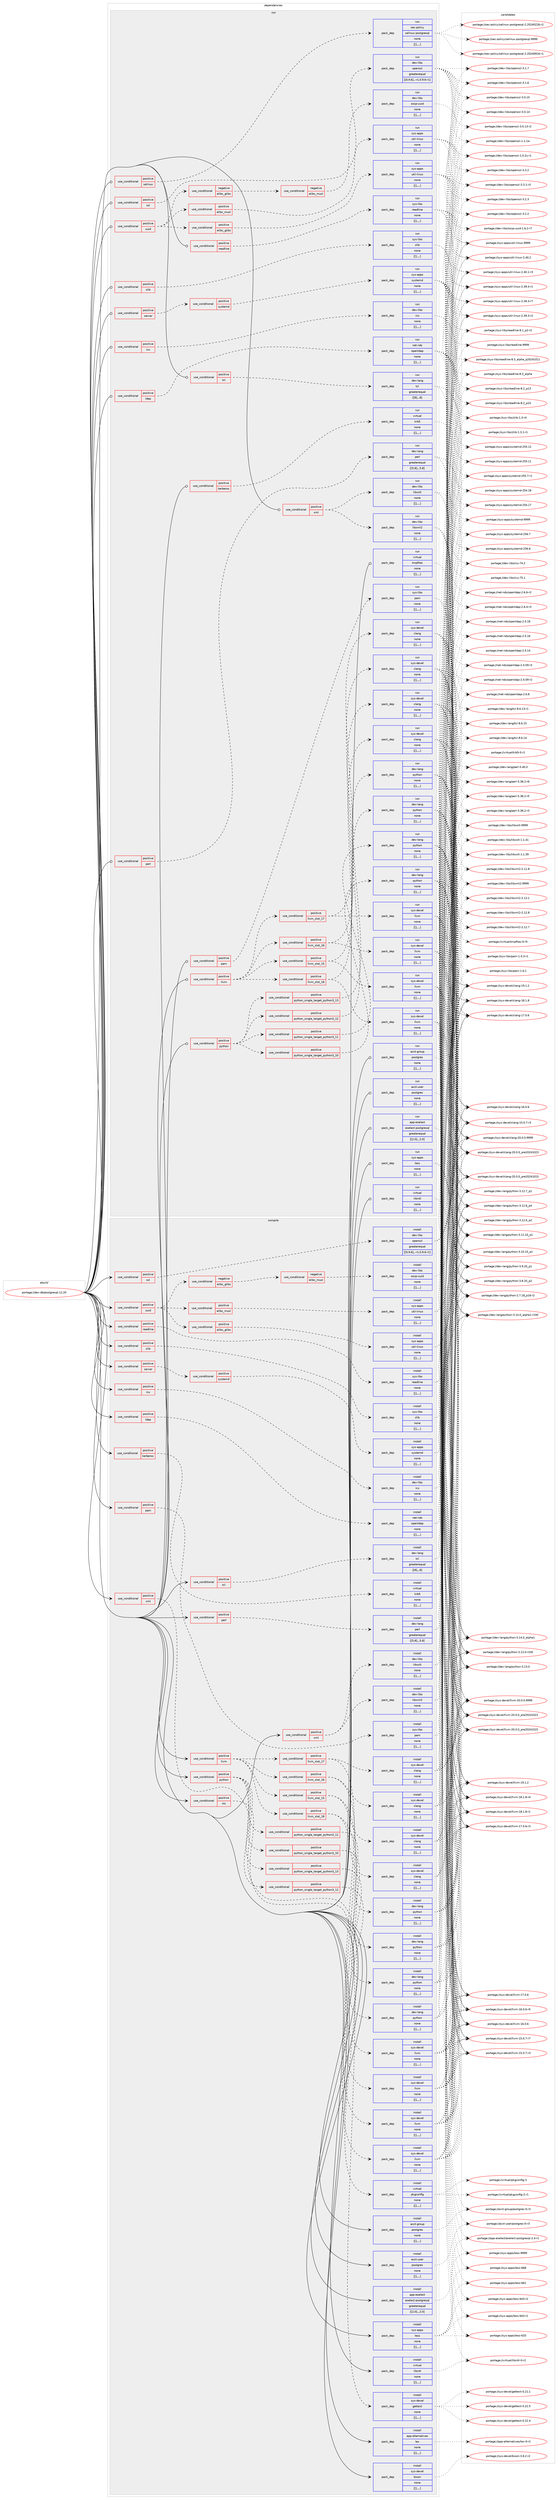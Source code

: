 digraph prolog {

# *************
# Graph options
# *************

newrank=true;
concentrate=true;
compound=true;
graph [rankdir=LR,fontname=Helvetica,fontsize=10,ranksep=1.5];#, ranksep=2.5, nodesep=0.2];
edge  [arrowhead=vee];
node  [fontname=Helvetica,fontsize=10];

# **********
# The ebuild
# **********

subgraph cluster_leftcol {
color=gray;
label=<<i>ebuild</i>>;
id [label="portage://dev-db/postgresql-12.20", color=red, width=4, href="../dev-db/postgresql-12.20.svg"];
}

# ****************
# The dependencies
# ****************

subgraph cluster_midcol {
color=gray;
label=<<i>dependencies</i>>;
subgraph cluster_compile {
fillcolor="#eeeeee";
style=filled;
label=<<i>compile</i>>;
subgraph cond19364 {
dependency71990 [label=<<TABLE BORDER="0" CELLBORDER="1" CELLSPACING="0" CELLPADDING="4"><TR><TD ROWSPAN="3" CELLPADDING="10">use_conditional</TD></TR><TR><TD>positive</TD></TR><TR><TD>icu</TD></TR></TABLE>>, shape=none, color=red];
subgraph pack51631 {
dependency72081 [label=<<TABLE BORDER="0" CELLBORDER="1" CELLSPACING="0" CELLPADDING="4" WIDTH="220"><TR><TD ROWSPAN="6" CELLPADDING="30">pack_dep</TD></TR><TR><TD WIDTH="110">install</TD></TR><TR><TD>dev-libs</TD></TR><TR><TD>icu</TD></TR><TR><TD>none</TD></TR><TR><TD>[[],,,,]</TD></TR></TABLE>>, shape=none, color=blue];
}
dependency71990:e -> dependency72081:w [weight=20,style="dashed",arrowhead="vee"];
}
id:e -> dependency71990:w [weight=20,style="solid",arrowhead="vee"];
subgraph cond19451 {
dependency72131 [label=<<TABLE BORDER="0" CELLBORDER="1" CELLSPACING="0" CELLPADDING="4"><TR><TD ROWSPAN="3" CELLPADDING="10">use_conditional</TD></TR><TR><TD>positive</TD></TR><TR><TD>kerberos</TD></TR></TABLE>>, shape=none, color=red];
subgraph pack51740 {
dependency72277 [label=<<TABLE BORDER="0" CELLBORDER="1" CELLSPACING="0" CELLPADDING="4" WIDTH="220"><TR><TD ROWSPAN="6" CELLPADDING="30">pack_dep</TD></TR><TR><TD WIDTH="110">install</TD></TR><TR><TD>virtual</TD></TR><TR><TD>krb5</TD></TR><TR><TD>none</TD></TR><TR><TD>[[],,,,]</TD></TR></TABLE>>, shape=none, color=blue];
}
dependency72131:e -> dependency72277:w [weight=20,style="dashed",arrowhead="vee"];
}
id:e -> dependency72131:w [weight=20,style="solid",arrowhead="vee"];
subgraph cond19531 {
dependency72404 [label=<<TABLE BORDER="0" CELLBORDER="1" CELLSPACING="0" CELLPADDING="4"><TR><TD ROWSPAN="3" CELLPADDING="10">use_conditional</TD></TR><TR><TD>positive</TD></TR><TR><TD>ldap</TD></TR></TABLE>>, shape=none, color=red];
subgraph pack51839 {
dependency72408 [label=<<TABLE BORDER="0" CELLBORDER="1" CELLSPACING="0" CELLPADDING="4" WIDTH="220"><TR><TD ROWSPAN="6" CELLPADDING="30">pack_dep</TD></TR><TR><TD WIDTH="110">install</TD></TR><TR><TD>net-nds</TD></TR><TR><TD>openldap</TD></TR><TR><TD>none</TD></TR><TR><TD>[[],,,,]</TD></TR></TABLE>>, shape=none, color=blue];
}
dependency72404:e -> dependency72408:w [weight=20,style="dashed",arrowhead="vee"];
}
id:e -> dependency72404:w [weight=20,style="solid",arrowhead="vee"];
subgraph cond19558 {
dependency72414 [label=<<TABLE BORDER="0" CELLBORDER="1" CELLSPACING="0" CELLPADDING="4"><TR><TD ROWSPAN="3" CELLPADDING="10">use_conditional</TD></TR><TR><TD>positive</TD></TR><TR><TD>llvm</TD></TR></TABLE>>, shape=none, color=red];
subgraph cond19579 {
dependency72480 [label=<<TABLE BORDER="0" CELLBORDER="1" CELLSPACING="0" CELLPADDING="4"><TR><TD ROWSPAN="3" CELLPADDING="10">use_conditional</TD></TR><TR><TD>positive</TD></TR><TR><TD>llvm_slot_15</TD></TR></TABLE>>, shape=none, color=red];
subgraph pack51889 {
dependency72483 [label=<<TABLE BORDER="0" CELLBORDER="1" CELLSPACING="0" CELLPADDING="4" WIDTH="220"><TR><TD ROWSPAN="6" CELLPADDING="30">pack_dep</TD></TR><TR><TD WIDTH="110">install</TD></TR><TR><TD>sys-devel</TD></TR><TR><TD>clang</TD></TR><TR><TD>none</TD></TR><TR><TD>[[],,,,]</TD></TR></TABLE>>, shape=none, color=blue];
}
dependency72480:e -> dependency72483:w [weight=20,style="dashed",arrowhead="vee"];
subgraph pack51909 {
dependency72510 [label=<<TABLE BORDER="0" CELLBORDER="1" CELLSPACING="0" CELLPADDING="4" WIDTH="220"><TR><TD ROWSPAN="6" CELLPADDING="30">pack_dep</TD></TR><TR><TD WIDTH="110">install</TD></TR><TR><TD>sys-devel</TD></TR><TR><TD>llvm</TD></TR><TR><TD>none</TD></TR><TR><TD>[[],,,,]</TD></TR></TABLE>>, shape=none, color=blue];
}
dependency72480:e -> dependency72510:w [weight=20,style="dashed",arrowhead="vee"];
}
dependency72414:e -> dependency72480:w [weight=20,style="dashed",arrowhead="vee"];
subgraph cond19592 {
dependency72524 [label=<<TABLE BORDER="0" CELLBORDER="1" CELLSPACING="0" CELLPADDING="4"><TR><TD ROWSPAN="3" CELLPADDING="10">use_conditional</TD></TR><TR><TD>positive</TD></TR><TR><TD>llvm_slot_16</TD></TR></TABLE>>, shape=none, color=red];
subgraph pack51919 {
dependency72548 [label=<<TABLE BORDER="0" CELLBORDER="1" CELLSPACING="0" CELLPADDING="4" WIDTH="220"><TR><TD ROWSPAN="6" CELLPADDING="30">pack_dep</TD></TR><TR><TD WIDTH="110">install</TD></TR><TR><TD>sys-devel</TD></TR><TR><TD>clang</TD></TR><TR><TD>none</TD></TR><TR><TD>[[],,,,]</TD></TR></TABLE>>, shape=none, color=blue];
}
dependency72524:e -> dependency72548:w [weight=20,style="dashed",arrowhead="vee"];
subgraph pack51963 {
dependency72590 [label=<<TABLE BORDER="0" CELLBORDER="1" CELLSPACING="0" CELLPADDING="4" WIDTH="220"><TR><TD ROWSPAN="6" CELLPADDING="30">pack_dep</TD></TR><TR><TD WIDTH="110">install</TD></TR><TR><TD>sys-devel</TD></TR><TR><TD>llvm</TD></TR><TR><TD>none</TD></TR><TR><TD>[[],,,,]</TD></TR></TABLE>>, shape=none, color=blue];
}
dependency72524:e -> dependency72590:w [weight=20,style="dashed",arrowhead="vee"];
}
dependency72414:e -> dependency72524:w [weight=20,style="dashed",arrowhead="vee"];
subgraph cond19629 {
dependency72646 [label=<<TABLE BORDER="0" CELLBORDER="1" CELLSPACING="0" CELLPADDING="4"><TR><TD ROWSPAN="3" CELLPADDING="10">use_conditional</TD></TR><TR><TD>positive</TD></TR><TR><TD>llvm_slot_17</TD></TR></TABLE>>, shape=none, color=red];
subgraph pack52032 {
dependency72722 [label=<<TABLE BORDER="0" CELLBORDER="1" CELLSPACING="0" CELLPADDING="4" WIDTH="220"><TR><TD ROWSPAN="6" CELLPADDING="30">pack_dep</TD></TR><TR><TD WIDTH="110">install</TD></TR><TR><TD>sys-devel</TD></TR><TR><TD>clang</TD></TR><TR><TD>none</TD></TR><TR><TD>[[],,,,]</TD></TR></TABLE>>, shape=none, color=blue];
}
dependency72646:e -> dependency72722:w [weight=20,style="dashed",arrowhead="vee"];
subgraph pack52080 {
dependency72758 [label=<<TABLE BORDER="0" CELLBORDER="1" CELLSPACING="0" CELLPADDING="4" WIDTH="220"><TR><TD ROWSPAN="6" CELLPADDING="30">pack_dep</TD></TR><TR><TD WIDTH="110">install</TD></TR><TR><TD>sys-devel</TD></TR><TR><TD>llvm</TD></TR><TR><TD>none</TD></TR><TR><TD>[[],,,,]</TD></TR></TABLE>>, shape=none, color=blue];
}
dependency72646:e -> dependency72758:w [weight=20,style="dashed",arrowhead="vee"];
}
dependency72414:e -> dependency72646:w [weight=20,style="dashed",arrowhead="vee"];
subgraph cond19673 {
dependency72802 [label=<<TABLE BORDER="0" CELLBORDER="1" CELLSPACING="0" CELLPADDING="4"><TR><TD ROWSPAN="3" CELLPADDING="10">use_conditional</TD></TR><TR><TD>positive</TD></TR><TR><TD>llvm_slot_18</TD></TR></TABLE>>, shape=none, color=red];
subgraph pack52117 {
dependency72891 [label=<<TABLE BORDER="0" CELLBORDER="1" CELLSPACING="0" CELLPADDING="4" WIDTH="220"><TR><TD ROWSPAN="6" CELLPADDING="30">pack_dep</TD></TR><TR><TD WIDTH="110">install</TD></TR><TR><TD>sys-devel</TD></TR><TR><TD>clang</TD></TR><TR><TD>none</TD></TR><TR><TD>[[],,,,]</TD></TR></TABLE>>, shape=none, color=blue];
}
dependency72802:e -> dependency72891:w [weight=20,style="dashed",arrowhead="vee"];
subgraph pack52163 {
dependency72896 [label=<<TABLE BORDER="0" CELLBORDER="1" CELLSPACING="0" CELLPADDING="4" WIDTH="220"><TR><TD ROWSPAN="6" CELLPADDING="30">pack_dep</TD></TR><TR><TD WIDTH="110">install</TD></TR><TR><TD>sys-devel</TD></TR><TR><TD>llvm</TD></TR><TR><TD>none</TD></TR><TR><TD>[[],,,,]</TD></TR></TABLE>>, shape=none, color=blue];
}
dependency72802:e -> dependency72896:w [weight=20,style="dashed",arrowhead="vee"];
}
dependency72414:e -> dependency72802:w [weight=20,style="dashed",arrowhead="vee"];
}
id:e -> dependency72414:w [weight=20,style="solid",arrowhead="vee"];
subgraph cond19741 {
dependency72981 [label=<<TABLE BORDER="0" CELLBORDER="1" CELLSPACING="0" CELLPADDING="4"><TR><TD ROWSPAN="3" CELLPADDING="10">use_conditional</TD></TR><TR><TD>positive</TD></TR><TR><TD>nls</TD></TR></TABLE>>, shape=none, color=red];
subgraph pack52212 {
dependency73002 [label=<<TABLE BORDER="0" CELLBORDER="1" CELLSPACING="0" CELLPADDING="4" WIDTH="220"><TR><TD ROWSPAN="6" CELLPADDING="30">pack_dep</TD></TR><TR><TD WIDTH="110">install</TD></TR><TR><TD>sys-devel</TD></TR><TR><TD>gettext</TD></TR><TR><TD>none</TD></TR><TR><TD>[[],,,,]</TD></TR></TABLE>>, shape=none, color=blue];
}
dependency72981:e -> dependency73002:w [weight=20,style="dashed",arrowhead="vee"];
}
id:e -> dependency72981:w [weight=20,style="solid",arrowhead="vee"];
subgraph cond19768 {
dependency73046 [label=<<TABLE BORDER="0" CELLBORDER="1" CELLSPACING="0" CELLPADDING="4"><TR><TD ROWSPAN="3" CELLPADDING="10">use_conditional</TD></TR><TR><TD>positive</TD></TR><TR><TD>pam</TD></TR></TABLE>>, shape=none, color=red];
subgraph pack52261 {
dependency73050 [label=<<TABLE BORDER="0" CELLBORDER="1" CELLSPACING="0" CELLPADDING="4" WIDTH="220"><TR><TD ROWSPAN="6" CELLPADDING="30">pack_dep</TD></TR><TR><TD WIDTH="110">install</TD></TR><TR><TD>sys-libs</TD></TR><TR><TD>pam</TD></TR><TR><TD>none</TD></TR><TR><TD>[[],,,,]</TD></TR></TABLE>>, shape=none, color=blue];
}
dependency73046:e -> dependency73050:w [weight=20,style="dashed",arrowhead="vee"];
}
id:e -> dependency73046:w [weight=20,style="solid",arrowhead="vee"];
subgraph cond19781 {
dependency73055 [label=<<TABLE BORDER="0" CELLBORDER="1" CELLSPACING="0" CELLPADDING="4"><TR><TD ROWSPAN="3" CELLPADDING="10">use_conditional</TD></TR><TR><TD>positive</TD></TR><TR><TD>perl</TD></TR></TABLE>>, shape=none, color=red];
subgraph pack52276 {
dependency73099 [label=<<TABLE BORDER="0" CELLBORDER="1" CELLSPACING="0" CELLPADDING="4" WIDTH="220"><TR><TD ROWSPAN="6" CELLPADDING="30">pack_dep</TD></TR><TR><TD WIDTH="110">install</TD></TR><TR><TD>dev-lang</TD></TR><TR><TD>perl</TD></TR><TR><TD>greaterequal</TD></TR><TR><TD>[[5,8],,,5.8]</TD></TR></TABLE>>, shape=none, color=blue];
}
dependency73055:e -> dependency73099:w [weight=20,style="dashed",arrowhead="vee"];
}
id:e -> dependency73055:w [weight=20,style="solid",arrowhead="vee"];
subgraph cond19813 {
dependency73145 [label=<<TABLE BORDER="0" CELLBORDER="1" CELLSPACING="0" CELLPADDING="4"><TR><TD ROWSPAN="3" CELLPADDING="10">use_conditional</TD></TR><TR><TD>positive</TD></TR><TR><TD>python</TD></TR></TABLE>>, shape=none, color=red];
subgraph cond19820 {
dependency73148 [label=<<TABLE BORDER="0" CELLBORDER="1" CELLSPACING="0" CELLPADDING="4"><TR><TD ROWSPAN="3" CELLPADDING="10">use_conditional</TD></TR><TR><TD>positive</TD></TR><TR><TD>python_single_target_python3_10</TD></TR></TABLE>>, shape=none, color=red];
subgraph pack52333 {
dependency73166 [label=<<TABLE BORDER="0" CELLBORDER="1" CELLSPACING="0" CELLPADDING="4" WIDTH="220"><TR><TD ROWSPAN="6" CELLPADDING="30">pack_dep</TD></TR><TR><TD WIDTH="110">install</TD></TR><TR><TD>dev-lang</TD></TR><TR><TD>python</TD></TR><TR><TD>none</TD></TR><TR><TD>[[],,,,]</TD></TR></TABLE>>, shape=none, color=blue];
}
dependency73148:e -> dependency73166:w [weight=20,style="dashed",arrowhead="vee"];
}
dependency73145:e -> dependency73148:w [weight=20,style="dashed",arrowhead="vee"];
subgraph cond19840 {
dependency73227 [label=<<TABLE BORDER="0" CELLBORDER="1" CELLSPACING="0" CELLPADDING="4"><TR><TD ROWSPAN="3" CELLPADDING="10">use_conditional</TD></TR><TR><TD>positive</TD></TR><TR><TD>python_single_target_python3_11</TD></TR></TABLE>>, shape=none, color=red];
subgraph pack52374 {
dependency73233 [label=<<TABLE BORDER="0" CELLBORDER="1" CELLSPACING="0" CELLPADDING="4" WIDTH="220"><TR><TD ROWSPAN="6" CELLPADDING="30">pack_dep</TD></TR><TR><TD WIDTH="110">install</TD></TR><TR><TD>dev-lang</TD></TR><TR><TD>python</TD></TR><TR><TD>none</TD></TR><TR><TD>[[],,,,]</TD></TR></TABLE>>, shape=none, color=blue];
}
dependency73227:e -> dependency73233:w [weight=20,style="dashed",arrowhead="vee"];
}
dependency73145:e -> dependency73227:w [weight=20,style="dashed",arrowhead="vee"];
subgraph cond19857 {
dependency73273 [label=<<TABLE BORDER="0" CELLBORDER="1" CELLSPACING="0" CELLPADDING="4"><TR><TD ROWSPAN="3" CELLPADDING="10">use_conditional</TD></TR><TR><TD>positive</TD></TR><TR><TD>python_single_target_python3_12</TD></TR></TABLE>>, shape=none, color=red];
subgraph pack52403 {
dependency73288 [label=<<TABLE BORDER="0" CELLBORDER="1" CELLSPACING="0" CELLPADDING="4" WIDTH="220"><TR><TD ROWSPAN="6" CELLPADDING="30">pack_dep</TD></TR><TR><TD WIDTH="110">install</TD></TR><TR><TD>dev-lang</TD></TR><TR><TD>python</TD></TR><TR><TD>none</TD></TR><TR><TD>[[],,,,]</TD></TR></TABLE>>, shape=none, color=blue];
}
dependency73273:e -> dependency73288:w [weight=20,style="dashed",arrowhead="vee"];
}
dependency73145:e -> dependency73273:w [weight=20,style="dashed",arrowhead="vee"];
subgraph cond19904 {
dependency73453 [label=<<TABLE BORDER="0" CELLBORDER="1" CELLSPACING="0" CELLPADDING="4"><TR><TD ROWSPAN="3" CELLPADDING="10">use_conditional</TD></TR><TR><TD>positive</TD></TR><TR><TD>python_single_target_python3_13</TD></TR></TABLE>>, shape=none, color=red];
subgraph pack52536 {
dependency73522 [label=<<TABLE BORDER="0" CELLBORDER="1" CELLSPACING="0" CELLPADDING="4" WIDTH="220"><TR><TD ROWSPAN="6" CELLPADDING="30">pack_dep</TD></TR><TR><TD WIDTH="110">install</TD></TR><TR><TD>dev-lang</TD></TR><TR><TD>python</TD></TR><TR><TD>none</TD></TR><TR><TD>[[],,,,]</TD></TR></TABLE>>, shape=none, color=blue];
}
dependency73453:e -> dependency73522:w [weight=20,style="dashed",arrowhead="vee"];
}
dependency73145:e -> dependency73453:w [weight=20,style="dashed",arrowhead="vee"];
}
id:e -> dependency73145:w [weight=20,style="solid",arrowhead="vee"];
subgraph cond19999 {
dependency73686 [label=<<TABLE BORDER="0" CELLBORDER="1" CELLSPACING="0" CELLPADDING="4"><TR><TD ROWSPAN="3" CELLPADDING="10">use_conditional</TD></TR><TR><TD>positive</TD></TR><TR><TD>readline</TD></TR></TABLE>>, shape=none, color=red];
subgraph pack52669 {
dependency73766 [label=<<TABLE BORDER="0" CELLBORDER="1" CELLSPACING="0" CELLPADDING="4" WIDTH="220"><TR><TD ROWSPAN="6" CELLPADDING="30">pack_dep</TD></TR><TR><TD WIDTH="110">install</TD></TR><TR><TD>sys-libs</TD></TR><TR><TD>readline</TD></TR><TR><TD>none</TD></TR><TR><TD>[[],,,,]</TD></TR></TABLE>>, shape=none, color=blue];
}
dependency73686:e -> dependency73766:w [weight=20,style="dashed",arrowhead="vee"];
}
id:e -> dependency73686:w [weight=20,style="solid",arrowhead="vee"];
subgraph cond20066 {
dependency73822 [label=<<TABLE BORDER="0" CELLBORDER="1" CELLSPACING="0" CELLPADDING="4"><TR><TD ROWSPAN="3" CELLPADDING="10">use_conditional</TD></TR><TR><TD>positive</TD></TR><TR><TD>server</TD></TR></TABLE>>, shape=none, color=red];
subgraph cond20097 {
dependency73901 [label=<<TABLE BORDER="0" CELLBORDER="1" CELLSPACING="0" CELLPADDING="4"><TR><TD ROWSPAN="3" CELLPADDING="10">use_conditional</TD></TR><TR><TD>positive</TD></TR><TR><TD>systemd</TD></TR></TABLE>>, shape=none, color=red];
subgraph pack52801 {
dependency73955 [label=<<TABLE BORDER="0" CELLBORDER="1" CELLSPACING="0" CELLPADDING="4" WIDTH="220"><TR><TD ROWSPAN="6" CELLPADDING="30">pack_dep</TD></TR><TR><TD WIDTH="110">install</TD></TR><TR><TD>sys-apps</TD></TR><TR><TD>systemd</TD></TR><TR><TD>none</TD></TR><TR><TD>[[],,,,]</TD></TR></TABLE>>, shape=none, color=blue];
}
dependency73901:e -> dependency73955:w [weight=20,style="dashed",arrowhead="vee"];
}
dependency73822:e -> dependency73901:w [weight=20,style="dashed",arrowhead="vee"];
}
id:e -> dependency73822:w [weight=20,style="solid",arrowhead="vee"];
subgraph cond20119 {
dependency73973 [label=<<TABLE BORDER="0" CELLBORDER="1" CELLSPACING="0" CELLPADDING="4"><TR><TD ROWSPAN="3" CELLPADDING="10">use_conditional</TD></TR><TR><TD>positive</TD></TR><TR><TD>ssl</TD></TR></TABLE>>, shape=none, color=red];
subgraph pack52839 {
dependency74062 [label=<<TABLE BORDER="0" CELLBORDER="1" CELLSPACING="0" CELLPADDING="4" WIDTH="220"><TR><TD ROWSPAN="6" CELLPADDING="30">pack_dep</TD></TR><TR><TD WIDTH="110">install</TD></TR><TR><TD>dev-libs</TD></TR><TR><TD>openssl</TD></TR><TR><TD>greaterequal</TD></TR><TR><TD>[[0,9,6],,-r1,0.9.6-r1]</TD></TR></TABLE>>, shape=none, color=blue];
}
dependency73973:e -> dependency74062:w [weight=20,style="dashed",arrowhead="vee"];
}
id:e -> dependency73973:w [weight=20,style="solid",arrowhead="vee"];
subgraph cond20167 {
dependency74138 [label=<<TABLE BORDER="0" CELLBORDER="1" CELLSPACING="0" CELLPADDING="4"><TR><TD ROWSPAN="3" CELLPADDING="10">use_conditional</TD></TR><TR><TD>positive</TD></TR><TR><TD>tcl</TD></TR></TABLE>>, shape=none, color=red];
subgraph pack52955 {
dependency74164 [label=<<TABLE BORDER="0" CELLBORDER="1" CELLSPACING="0" CELLPADDING="4" WIDTH="220"><TR><TD ROWSPAN="6" CELLPADDING="30">pack_dep</TD></TR><TR><TD WIDTH="110">install</TD></TR><TR><TD>dev-lang</TD></TR><TR><TD>tcl</TD></TR><TR><TD>greaterequal</TD></TR><TR><TD>[[8],,,8]</TD></TR></TABLE>>, shape=none, color=blue];
}
dependency74138:e -> dependency74164:w [weight=20,style="dashed",arrowhead="vee"];
}
id:e -> dependency74138:w [weight=20,style="solid",arrowhead="vee"];
subgraph cond20184 {
dependency74215 [label=<<TABLE BORDER="0" CELLBORDER="1" CELLSPACING="0" CELLPADDING="4"><TR><TD ROWSPAN="3" CELLPADDING="10">use_conditional</TD></TR><TR><TD>positive</TD></TR><TR><TD>uuid</TD></TR></TABLE>>, shape=none, color=red];
subgraph cond20217 {
dependency74274 [label=<<TABLE BORDER="0" CELLBORDER="1" CELLSPACING="0" CELLPADDING="4"><TR><TD ROWSPAN="3" CELLPADDING="10">use_conditional</TD></TR><TR><TD>positive</TD></TR><TR><TD>elibc_glibc</TD></TR></TABLE>>, shape=none, color=red];
subgraph pack53037 {
dependency74324 [label=<<TABLE BORDER="0" CELLBORDER="1" CELLSPACING="0" CELLPADDING="4" WIDTH="220"><TR><TD ROWSPAN="6" CELLPADDING="30">pack_dep</TD></TR><TR><TD WIDTH="110">install</TD></TR><TR><TD>sys-apps</TD></TR><TR><TD>util-linux</TD></TR><TR><TD>none</TD></TR><TR><TD>[[],,,,]</TD></TR></TABLE>>, shape=none, color=blue];
}
dependency74274:e -> dependency74324:w [weight=20,style="dashed",arrowhead="vee"];
}
dependency74215:e -> dependency74274:w [weight=20,style="dashed",arrowhead="vee"];
subgraph cond20239 {
dependency74336 [label=<<TABLE BORDER="0" CELLBORDER="1" CELLSPACING="0" CELLPADDING="4"><TR><TD ROWSPAN="3" CELLPADDING="10">use_conditional</TD></TR><TR><TD>positive</TD></TR><TR><TD>elibc_musl</TD></TR></TABLE>>, shape=none, color=red];
subgraph pack53098 {
dependency74406 [label=<<TABLE BORDER="0" CELLBORDER="1" CELLSPACING="0" CELLPADDING="4" WIDTH="220"><TR><TD ROWSPAN="6" CELLPADDING="30">pack_dep</TD></TR><TR><TD WIDTH="110">install</TD></TR><TR><TD>sys-apps</TD></TR><TR><TD>util-linux</TD></TR><TR><TD>none</TD></TR><TR><TD>[[],,,,]</TD></TR></TABLE>>, shape=none, color=blue];
}
dependency74336:e -> dependency74406:w [weight=20,style="dashed",arrowhead="vee"];
}
dependency74215:e -> dependency74336:w [weight=20,style="dashed",arrowhead="vee"];
subgraph cond20272 {
dependency74512 [label=<<TABLE BORDER="0" CELLBORDER="1" CELLSPACING="0" CELLPADDING="4"><TR><TD ROWSPAN="3" CELLPADDING="10">use_conditional</TD></TR><TR><TD>negative</TD></TR><TR><TD>elibc_glibc</TD></TR></TABLE>>, shape=none, color=red];
subgraph cond20308 {
dependency74664 [label=<<TABLE BORDER="0" CELLBORDER="1" CELLSPACING="0" CELLPADDING="4"><TR><TD ROWSPAN="3" CELLPADDING="10">use_conditional</TD></TR><TR><TD>negative</TD></TR><TR><TD>elibc_musl</TD></TR></TABLE>>, shape=none, color=red];
subgraph pack53306 {
dependency74684 [label=<<TABLE BORDER="0" CELLBORDER="1" CELLSPACING="0" CELLPADDING="4" WIDTH="220"><TR><TD ROWSPAN="6" CELLPADDING="30">pack_dep</TD></TR><TR><TD WIDTH="110">install</TD></TR><TR><TD>dev-libs</TD></TR><TR><TD>ossp-uuid</TD></TR><TR><TD>none</TD></TR><TR><TD>[[],,,,]</TD></TR></TABLE>>, shape=none, color=blue];
}
dependency74664:e -> dependency74684:w [weight=20,style="dashed",arrowhead="vee"];
}
dependency74512:e -> dependency74664:w [weight=20,style="dashed",arrowhead="vee"];
}
dependency74215:e -> dependency74512:w [weight=20,style="dashed",arrowhead="vee"];
}
id:e -> dependency74215:w [weight=20,style="solid",arrowhead="vee"];
subgraph cond20379 {
dependency74793 [label=<<TABLE BORDER="0" CELLBORDER="1" CELLSPACING="0" CELLPADDING="4"><TR><TD ROWSPAN="3" CELLPADDING="10">use_conditional</TD></TR><TR><TD>positive</TD></TR><TR><TD>xml</TD></TR></TABLE>>, shape=none, color=red];
subgraph pack53406 {
dependency74819 [label=<<TABLE BORDER="0" CELLBORDER="1" CELLSPACING="0" CELLPADDING="4" WIDTH="220"><TR><TD ROWSPAN="6" CELLPADDING="30">pack_dep</TD></TR><TR><TD WIDTH="110">install</TD></TR><TR><TD>dev-libs</TD></TR><TR><TD>libxml2</TD></TR><TR><TD>none</TD></TR><TR><TD>[[],,,,]</TD></TR></TABLE>>, shape=none, color=blue];
}
dependency74793:e -> dependency74819:w [weight=20,style="dashed",arrowhead="vee"];
subgraph pack53427 {
dependency74842 [label=<<TABLE BORDER="0" CELLBORDER="1" CELLSPACING="0" CELLPADDING="4" WIDTH="220"><TR><TD ROWSPAN="6" CELLPADDING="30">pack_dep</TD></TR><TR><TD WIDTH="110">install</TD></TR><TR><TD>dev-libs</TD></TR><TR><TD>libxslt</TD></TR><TR><TD>none</TD></TR><TR><TD>[[],,,,]</TD></TR></TABLE>>, shape=none, color=blue];
}
dependency74793:e -> dependency74842:w [weight=20,style="dashed",arrowhead="vee"];
}
id:e -> dependency74793:w [weight=20,style="solid",arrowhead="vee"];
subgraph cond20411 {
dependency74885 [label=<<TABLE BORDER="0" CELLBORDER="1" CELLSPACING="0" CELLPADDING="4"><TR><TD ROWSPAN="3" CELLPADDING="10">use_conditional</TD></TR><TR><TD>positive</TD></TR><TR><TD>xml</TD></TR></TABLE>>, shape=none, color=red];
subgraph pack53520 {
dependency75043 [label=<<TABLE BORDER="0" CELLBORDER="1" CELLSPACING="0" CELLPADDING="4" WIDTH="220"><TR><TD ROWSPAN="6" CELLPADDING="30">pack_dep</TD></TR><TR><TD WIDTH="110">install</TD></TR><TR><TD>virtual</TD></TR><TR><TD>pkgconfig</TD></TR><TR><TD>none</TD></TR><TR><TD>[[],,,,]</TD></TR></TABLE>>, shape=none, color=blue];
}
dependency74885:e -> dependency75043:w [weight=20,style="dashed",arrowhead="vee"];
}
id:e -> dependency74885:w [weight=20,style="solid",arrowhead="vee"];
subgraph cond20476 {
dependency75052 [label=<<TABLE BORDER="0" CELLBORDER="1" CELLSPACING="0" CELLPADDING="4"><TR><TD ROWSPAN="3" CELLPADDING="10">use_conditional</TD></TR><TR><TD>positive</TD></TR><TR><TD>zlib</TD></TR></TABLE>>, shape=none, color=red];
subgraph pack53583 {
dependency75089 [label=<<TABLE BORDER="0" CELLBORDER="1" CELLSPACING="0" CELLPADDING="4" WIDTH="220"><TR><TD ROWSPAN="6" CELLPADDING="30">pack_dep</TD></TR><TR><TD WIDTH="110">install</TD></TR><TR><TD>sys-libs</TD></TR><TR><TD>zlib</TD></TR><TR><TD>none</TD></TR><TR><TD>[[],,,,]</TD></TR></TABLE>>, shape=none, color=blue];
}
dependency75052:e -> dependency75089:w [weight=20,style="dashed",arrowhead="vee"];
}
id:e -> dependency75052:w [weight=20,style="solid",arrowhead="vee"];
subgraph pack53619 {
dependency75153 [label=<<TABLE BORDER="0" CELLBORDER="1" CELLSPACING="0" CELLPADDING="4" WIDTH="220"><TR><TD ROWSPAN="6" CELLPADDING="30">pack_dep</TD></TR><TR><TD WIDTH="110">install</TD></TR><TR><TD>acct-group</TD></TR><TR><TD>postgres</TD></TR><TR><TD>none</TD></TR><TR><TD>[[],,,,]</TD></TR></TABLE>>, shape=none, color=blue];
}
id:e -> dependency75153:w [weight=20,style="solid",arrowhead="vee"];
subgraph pack53628 {
dependency75163 [label=<<TABLE BORDER="0" CELLBORDER="1" CELLSPACING="0" CELLPADDING="4" WIDTH="220"><TR><TD ROWSPAN="6" CELLPADDING="30">pack_dep</TD></TR><TR><TD WIDTH="110">install</TD></TR><TR><TD>acct-user</TD></TR><TR><TD>postgres</TD></TR><TR><TD>none</TD></TR><TR><TD>[[],,,,]</TD></TR></TABLE>>, shape=none, color=blue];
}
id:e -> dependency75163:w [weight=20,style="solid",arrowhead="vee"];
subgraph pack53631 {
dependency75235 [label=<<TABLE BORDER="0" CELLBORDER="1" CELLSPACING="0" CELLPADDING="4" WIDTH="220"><TR><TD ROWSPAN="6" CELLPADDING="30">pack_dep</TD></TR><TR><TD WIDTH="110">install</TD></TR><TR><TD>app-alternatives</TD></TR><TR><TD>lex</TD></TR><TR><TD>none</TD></TR><TR><TD>[[],,,,]</TD></TR></TABLE>>, shape=none, color=blue];
}
id:e -> dependency75235:w [weight=20,style="solid",arrowhead="vee"];
subgraph pack53724 {
dependency75317 [label=<<TABLE BORDER="0" CELLBORDER="1" CELLSPACING="0" CELLPADDING="4" WIDTH="220"><TR><TD ROWSPAN="6" CELLPADDING="30">pack_dep</TD></TR><TR><TD WIDTH="110">install</TD></TR><TR><TD>app-eselect</TD></TR><TR><TD>eselect-postgresql</TD></TR><TR><TD>greaterequal</TD></TR><TR><TD>[[2,0],,,2.0]</TD></TR></TABLE>>, shape=none, color=blue];
}
id:e -> dependency75317:w [weight=20,style="solid",arrowhead="vee"];
subgraph pack53746 {
dependency75323 [label=<<TABLE BORDER="0" CELLBORDER="1" CELLSPACING="0" CELLPADDING="4" WIDTH="220"><TR><TD ROWSPAN="6" CELLPADDING="30">pack_dep</TD></TR><TR><TD WIDTH="110">install</TD></TR><TR><TD>sys-apps</TD></TR><TR><TD>less</TD></TR><TR><TD>none</TD></TR><TR><TD>[[],,,,]</TD></TR></TABLE>>, shape=none, color=blue];
}
id:e -> dependency75323:w [weight=20,style="solid",arrowhead="vee"];
subgraph pack53747 {
dependency75373 [label=<<TABLE BORDER="0" CELLBORDER="1" CELLSPACING="0" CELLPADDING="4" WIDTH="220"><TR><TD ROWSPAN="6" CELLPADDING="30">pack_dep</TD></TR><TR><TD WIDTH="110">install</TD></TR><TR><TD>sys-devel</TD></TR><TR><TD>bison</TD></TR><TR><TD>none</TD></TR><TR><TD>[[],,,,]</TD></TR></TABLE>>, shape=none, color=blue];
}
id:e -> dependency75373:w [weight=20,style="solid",arrowhead="vee"];
subgraph pack53802 {
dependency75397 [label=<<TABLE BORDER="0" CELLBORDER="1" CELLSPACING="0" CELLPADDING="4" WIDTH="220"><TR><TD ROWSPAN="6" CELLPADDING="30">pack_dep</TD></TR><TR><TD WIDTH="110">install</TD></TR><TR><TD>virtual</TD></TR><TR><TD>libintl</TD></TR><TR><TD>none</TD></TR><TR><TD>[[],,,,]</TD></TR></TABLE>>, shape=none, color=blue];
}
id:e -> dependency75397:w [weight=20,style="solid",arrowhead="vee"];
}
subgraph cluster_compileandrun {
fillcolor="#eeeeee";
style=filled;
label=<<i>compile and run</i>>;
}
subgraph cluster_run {
fillcolor="#eeeeee";
style=filled;
label=<<i>run</i>>;
subgraph cond20597 {
dependency75473 [label=<<TABLE BORDER="0" CELLBORDER="1" CELLSPACING="0" CELLPADDING="4"><TR><TD ROWSPAN="3" CELLPADDING="10">use_conditional</TD></TR><TR><TD>positive</TD></TR><TR><TD>icu</TD></TR></TABLE>>, shape=none, color=red];
subgraph pack53873 {
dependency75517 [label=<<TABLE BORDER="0" CELLBORDER="1" CELLSPACING="0" CELLPADDING="4" WIDTH="220"><TR><TD ROWSPAN="6" CELLPADDING="30">pack_dep</TD></TR><TR><TD WIDTH="110">run</TD></TR><TR><TD>dev-libs</TD></TR><TR><TD>icu</TD></TR><TR><TD>none</TD></TR><TR><TD>[[],,,,]</TD></TR></TABLE>>, shape=none, color=blue];
}
dependency75473:e -> dependency75517:w [weight=20,style="dashed",arrowhead="vee"];
}
id:e -> dependency75473:w [weight=20,style="solid",arrowhead="odot"];
subgraph cond20631 {
dependency75572 [label=<<TABLE BORDER="0" CELLBORDER="1" CELLSPACING="0" CELLPADDING="4"><TR><TD ROWSPAN="3" CELLPADDING="10">use_conditional</TD></TR><TR><TD>positive</TD></TR><TR><TD>kerberos</TD></TR></TABLE>>, shape=none, color=red];
subgraph pack54046 {
dependency75761 [label=<<TABLE BORDER="0" CELLBORDER="1" CELLSPACING="0" CELLPADDING="4" WIDTH="220"><TR><TD ROWSPAN="6" CELLPADDING="30">pack_dep</TD></TR><TR><TD WIDTH="110">run</TD></TR><TR><TD>virtual</TD></TR><TR><TD>krb5</TD></TR><TR><TD>none</TD></TR><TR><TD>[[],,,,]</TD></TR></TABLE>>, shape=none, color=blue];
}
dependency75572:e -> dependency75761:w [weight=20,style="dashed",arrowhead="vee"];
}
id:e -> dependency75572:w [weight=20,style="solid",arrowhead="odot"];
subgraph cond20721 {
dependency75854 [label=<<TABLE BORDER="0" CELLBORDER="1" CELLSPACING="0" CELLPADDING="4"><TR><TD ROWSPAN="3" CELLPADDING="10">use_conditional</TD></TR><TR><TD>positive</TD></TR><TR><TD>ldap</TD></TR></TABLE>>, shape=none, color=red];
subgraph pack54134 {
dependency75927 [label=<<TABLE BORDER="0" CELLBORDER="1" CELLSPACING="0" CELLPADDING="4" WIDTH="220"><TR><TD ROWSPAN="6" CELLPADDING="30">pack_dep</TD></TR><TR><TD WIDTH="110">run</TD></TR><TR><TD>net-nds</TD></TR><TR><TD>openldap</TD></TR><TR><TD>none</TD></TR><TR><TD>[[],,,,]</TD></TR></TABLE>>, shape=none, color=blue];
}
dependency75854:e -> dependency75927:w [weight=20,style="dashed",arrowhead="vee"];
}
id:e -> dependency75854:w [weight=20,style="solid",arrowhead="odot"];
subgraph cond20768 {
dependency75968 [label=<<TABLE BORDER="0" CELLBORDER="1" CELLSPACING="0" CELLPADDING="4"><TR><TD ROWSPAN="3" CELLPADDING="10">use_conditional</TD></TR><TR><TD>positive</TD></TR><TR><TD>llvm</TD></TR></TABLE>>, shape=none, color=red];
subgraph cond20770 {
dependency76025 [label=<<TABLE BORDER="0" CELLBORDER="1" CELLSPACING="0" CELLPADDING="4"><TR><TD ROWSPAN="3" CELLPADDING="10">use_conditional</TD></TR><TR><TD>positive</TD></TR><TR><TD>llvm_slot_15</TD></TR></TABLE>>, shape=none, color=red];
subgraph pack54234 {
dependency76063 [label=<<TABLE BORDER="0" CELLBORDER="1" CELLSPACING="0" CELLPADDING="4" WIDTH="220"><TR><TD ROWSPAN="6" CELLPADDING="30">pack_dep</TD></TR><TR><TD WIDTH="110">run</TD></TR><TR><TD>sys-devel</TD></TR><TR><TD>clang</TD></TR><TR><TD>none</TD></TR><TR><TD>[[],,,,]</TD></TR></TABLE>>, shape=none, color=blue];
}
dependency76025:e -> dependency76063:w [weight=20,style="dashed",arrowhead="vee"];
subgraph pack54258 {
dependency76078 [label=<<TABLE BORDER="0" CELLBORDER="1" CELLSPACING="0" CELLPADDING="4" WIDTH="220"><TR><TD ROWSPAN="6" CELLPADDING="30">pack_dep</TD></TR><TR><TD WIDTH="110">run</TD></TR><TR><TD>sys-devel</TD></TR><TR><TD>llvm</TD></TR><TR><TD>none</TD></TR><TR><TD>[[],,,,]</TD></TR></TABLE>>, shape=none, color=blue];
}
dependency76025:e -> dependency76078:w [weight=20,style="dashed",arrowhead="vee"];
}
dependency75968:e -> dependency76025:w [weight=20,style="dashed",arrowhead="vee"];
subgraph cond20838 {
dependency76229 [label=<<TABLE BORDER="0" CELLBORDER="1" CELLSPACING="0" CELLPADDING="4"><TR><TD ROWSPAN="3" CELLPADDING="10">use_conditional</TD></TR><TR><TD>positive</TD></TR><TR><TD>llvm_slot_16</TD></TR></TABLE>>, shape=none, color=red];
subgraph pack54355 {
dependency76253 [label=<<TABLE BORDER="0" CELLBORDER="1" CELLSPACING="0" CELLPADDING="4" WIDTH="220"><TR><TD ROWSPAN="6" CELLPADDING="30">pack_dep</TD></TR><TR><TD WIDTH="110">run</TD></TR><TR><TD>sys-devel</TD></TR><TR><TD>clang</TD></TR><TR><TD>none</TD></TR><TR><TD>[[],,,,]</TD></TR></TABLE>>, shape=none, color=blue];
}
dependency76229:e -> dependency76253:w [weight=20,style="dashed",arrowhead="vee"];
subgraph pack54372 {
dependency76274 [label=<<TABLE BORDER="0" CELLBORDER="1" CELLSPACING="0" CELLPADDING="4" WIDTH="220"><TR><TD ROWSPAN="6" CELLPADDING="30">pack_dep</TD></TR><TR><TD WIDTH="110">run</TD></TR><TR><TD>sys-devel</TD></TR><TR><TD>llvm</TD></TR><TR><TD>none</TD></TR><TR><TD>[[],,,,]</TD></TR></TABLE>>, shape=none, color=blue];
}
dependency76229:e -> dependency76274:w [weight=20,style="dashed",arrowhead="vee"];
}
dependency75968:e -> dependency76229:w [weight=20,style="dashed",arrowhead="vee"];
subgraph cond20903 {
dependency76319 [label=<<TABLE BORDER="0" CELLBORDER="1" CELLSPACING="0" CELLPADDING="4"><TR><TD ROWSPAN="3" CELLPADDING="10">use_conditional</TD></TR><TR><TD>positive</TD></TR><TR><TD>llvm_slot_17</TD></TR></TABLE>>, shape=none, color=red];
subgraph pack54419 {
dependency76365 [label=<<TABLE BORDER="0" CELLBORDER="1" CELLSPACING="0" CELLPADDING="4" WIDTH="220"><TR><TD ROWSPAN="6" CELLPADDING="30">pack_dep</TD></TR><TR><TD WIDTH="110">run</TD></TR><TR><TD>sys-devel</TD></TR><TR><TD>clang</TD></TR><TR><TD>none</TD></TR><TR><TD>[[],,,,]</TD></TR></TABLE>>, shape=none, color=blue];
}
dependency76319:e -> dependency76365:w [weight=20,style="dashed",arrowhead="vee"];
subgraph pack54438 {
dependency76439 [label=<<TABLE BORDER="0" CELLBORDER="1" CELLSPACING="0" CELLPADDING="4" WIDTH="220"><TR><TD ROWSPAN="6" CELLPADDING="30">pack_dep</TD></TR><TR><TD WIDTH="110">run</TD></TR><TR><TD>sys-devel</TD></TR><TR><TD>llvm</TD></TR><TR><TD>none</TD></TR><TR><TD>[[],,,,]</TD></TR></TABLE>>, shape=none, color=blue];
}
dependency76319:e -> dependency76439:w [weight=20,style="dashed",arrowhead="vee"];
}
dependency75968:e -> dependency76319:w [weight=20,style="dashed",arrowhead="vee"];
subgraph cond20952 {
dependency76444 [label=<<TABLE BORDER="0" CELLBORDER="1" CELLSPACING="0" CELLPADDING="4"><TR><TD ROWSPAN="3" CELLPADDING="10">use_conditional</TD></TR><TR><TD>positive</TD></TR><TR><TD>llvm_slot_18</TD></TR></TABLE>>, shape=none, color=red];
subgraph pack54483 {
dependency76450 [label=<<TABLE BORDER="0" CELLBORDER="1" CELLSPACING="0" CELLPADDING="4" WIDTH="220"><TR><TD ROWSPAN="6" CELLPADDING="30">pack_dep</TD></TR><TR><TD WIDTH="110">run</TD></TR><TR><TD>sys-devel</TD></TR><TR><TD>clang</TD></TR><TR><TD>none</TD></TR><TR><TD>[[],,,,]</TD></TR></TABLE>>, shape=none, color=blue];
}
dependency76444:e -> dependency76450:w [weight=20,style="dashed",arrowhead="vee"];
subgraph pack54487 {
dependency76467 [label=<<TABLE BORDER="0" CELLBORDER="1" CELLSPACING="0" CELLPADDING="4" WIDTH="220"><TR><TD ROWSPAN="6" CELLPADDING="30">pack_dep</TD></TR><TR><TD WIDTH="110">run</TD></TR><TR><TD>sys-devel</TD></TR><TR><TD>llvm</TD></TR><TR><TD>none</TD></TR><TR><TD>[[],,,,]</TD></TR></TABLE>>, shape=none, color=blue];
}
dependency76444:e -> dependency76467:w [weight=20,style="dashed",arrowhead="vee"];
}
dependency75968:e -> dependency76444:w [weight=20,style="dashed",arrowhead="vee"];
}
id:e -> dependency75968:w [weight=20,style="solid",arrowhead="odot"];
subgraph cond20979 {
dependency76530 [label=<<TABLE BORDER="0" CELLBORDER="1" CELLSPACING="0" CELLPADDING="4"><TR><TD ROWSPAN="3" CELLPADDING="10">use_conditional</TD></TR><TR><TD>positive</TD></TR><TR><TD>pam</TD></TR></TABLE>>, shape=none, color=red];
subgraph pack54531 {
dependency76535 [label=<<TABLE BORDER="0" CELLBORDER="1" CELLSPACING="0" CELLPADDING="4" WIDTH="220"><TR><TD ROWSPAN="6" CELLPADDING="30">pack_dep</TD></TR><TR><TD WIDTH="110">run</TD></TR><TR><TD>sys-libs</TD></TR><TR><TD>pam</TD></TR><TR><TD>none</TD></TR><TR><TD>[[],,,,]</TD></TR></TABLE>>, shape=none, color=blue];
}
dependency76530:e -> dependency76535:w [weight=20,style="dashed",arrowhead="vee"];
}
id:e -> dependency76530:w [weight=20,style="solid",arrowhead="odot"];
subgraph cond20986 {
dependency76537 [label=<<TABLE BORDER="0" CELLBORDER="1" CELLSPACING="0" CELLPADDING="4"><TR><TD ROWSPAN="3" CELLPADDING="10">use_conditional</TD></TR><TR><TD>positive</TD></TR><TR><TD>perl</TD></TR></TABLE>>, shape=none, color=red];
subgraph pack54561 {
dependency76575 [label=<<TABLE BORDER="0" CELLBORDER="1" CELLSPACING="0" CELLPADDING="4" WIDTH="220"><TR><TD ROWSPAN="6" CELLPADDING="30">pack_dep</TD></TR><TR><TD WIDTH="110">run</TD></TR><TR><TD>dev-lang</TD></TR><TR><TD>perl</TD></TR><TR><TD>greaterequal</TD></TR><TR><TD>[[5,8],,,5.8]</TD></TR></TABLE>>, shape=none, color=blue];
}
dependency76537:e -> dependency76575:w [weight=20,style="dashed",arrowhead="vee"];
}
id:e -> dependency76537:w [weight=20,style="solid",arrowhead="odot"];
subgraph cond21010 {
dependency76720 [label=<<TABLE BORDER="0" CELLBORDER="1" CELLSPACING="0" CELLPADDING="4"><TR><TD ROWSPAN="3" CELLPADDING="10">use_conditional</TD></TR><TR><TD>positive</TD></TR><TR><TD>python</TD></TR></TABLE>>, shape=none, color=red];
subgraph cond21049 {
dependency76722 [label=<<TABLE BORDER="0" CELLBORDER="1" CELLSPACING="0" CELLPADDING="4"><TR><TD ROWSPAN="3" CELLPADDING="10">use_conditional</TD></TR><TR><TD>positive</TD></TR><TR><TD>python_single_target_python3_10</TD></TR></TABLE>>, shape=none, color=red];
subgraph pack54656 {
dependency76739 [label=<<TABLE BORDER="0" CELLBORDER="1" CELLSPACING="0" CELLPADDING="4" WIDTH="220"><TR><TD ROWSPAN="6" CELLPADDING="30">pack_dep</TD></TR><TR><TD WIDTH="110">run</TD></TR><TR><TD>dev-lang</TD></TR><TR><TD>python</TD></TR><TR><TD>none</TD></TR><TR><TD>[[],,,,]</TD></TR></TABLE>>, shape=none, color=blue];
}
dependency76722:e -> dependency76739:w [weight=20,style="dashed",arrowhead="vee"];
}
dependency76720:e -> dependency76722:w [weight=20,style="dashed",arrowhead="vee"];
subgraph cond21069 {
dependency76806 [label=<<TABLE BORDER="0" CELLBORDER="1" CELLSPACING="0" CELLPADDING="4"><TR><TD ROWSPAN="3" CELLPADDING="10">use_conditional</TD></TR><TR><TD>positive</TD></TR><TR><TD>python_single_target_python3_11</TD></TR></TABLE>>, shape=none, color=red];
subgraph pack54761 {
dependency76908 [label=<<TABLE BORDER="0" CELLBORDER="1" CELLSPACING="0" CELLPADDING="4" WIDTH="220"><TR><TD ROWSPAN="6" CELLPADDING="30">pack_dep</TD></TR><TR><TD WIDTH="110">run</TD></TR><TR><TD>dev-lang</TD></TR><TR><TD>python</TD></TR><TR><TD>none</TD></TR><TR><TD>[[],,,,]</TD></TR></TABLE>>, shape=none, color=blue];
}
dependency76806:e -> dependency76908:w [weight=20,style="dashed",arrowhead="vee"];
}
dependency76720:e -> dependency76806:w [weight=20,style="dashed",arrowhead="vee"];
subgraph cond21113 {
dependency77002 [label=<<TABLE BORDER="0" CELLBORDER="1" CELLSPACING="0" CELLPADDING="4"><TR><TD ROWSPAN="3" CELLPADDING="10">use_conditional</TD></TR><TR><TD>positive</TD></TR><TR><TD>python_single_target_python3_12</TD></TR></TABLE>>, shape=none, color=red];
subgraph pack54865 {
dependency77013 [label=<<TABLE BORDER="0" CELLBORDER="1" CELLSPACING="0" CELLPADDING="4" WIDTH="220"><TR><TD ROWSPAN="6" CELLPADDING="30">pack_dep</TD></TR><TR><TD WIDTH="110">run</TD></TR><TR><TD>dev-lang</TD></TR><TR><TD>python</TD></TR><TR><TD>none</TD></TR><TR><TD>[[],,,,]</TD></TR></TABLE>>, shape=none, color=blue];
}
dependency77002:e -> dependency77013:w [weight=20,style="dashed",arrowhead="vee"];
}
dependency76720:e -> dependency77002:w [weight=20,style="dashed",arrowhead="vee"];
subgraph cond21124 {
dependency77050 [label=<<TABLE BORDER="0" CELLBORDER="1" CELLSPACING="0" CELLPADDING="4"><TR><TD ROWSPAN="3" CELLPADDING="10">use_conditional</TD></TR><TR><TD>positive</TD></TR><TR><TD>python_single_target_python3_13</TD></TR></TABLE>>, shape=none, color=red];
subgraph pack54897 {
dependency77061 [label=<<TABLE BORDER="0" CELLBORDER="1" CELLSPACING="0" CELLPADDING="4" WIDTH="220"><TR><TD ROWSPAN="6" CELLPADDING="30">pack_dep</TD></TR><TR><TD WIDTH="110">run</TD></TR><TR><TD>dev-lang</TD></TR><TR><TD>python</TD></TR><TR><TD>none</TD></TR><TR><TD>[[],,,,]</TD></TR></TABLE>>, shape=none, color=blue];
}
dependency77050:e -> dependency77061:w [weight=20,style="dashed",arrowhead="vee"];
}
dependency76720:e -> dependency77050:w [weight=20,style="dashed",arrowhead="vee"];
}
id:e -> dependency76720:w [weight=20,style="solid",arrowhead="odot"];
subgraph cond21142 {
dependency77086 [label=<<TABLE BORDER="0" CELLBORDER="1" CELLSPACING="0" CELLPADDING="4"><TR><TD ROWSPAN="3" CELLPADDING="10">use_conditional</TD></TR><TR><TD>positive</TD></TR><TR><TD>readline</TD></TR></TABLE>>, shape=none, color=red];
subgraph pack54939 {
dependency77158 [label=<<TABLE BORDER="0" CELLBORDER="1" CELLSPACING="0" CELLPADDING="4" WIDTH="220"><TR><TD ROWSPAN="6" CELLPADDING="30">pack_dep</TD></TR><TR><TD WIDTH="110">run</TD></TR><TR><TD>sys-libs</TD></TR><TR><TD>readline</TD></TR><TR><TD>none</TD></TR><TR><TD>[[],,,,]</TD></TR></TABLE>>, shape=none, color=blue];
}
dependency77086:e -> dependency77158:w [weight=20,style="dashed",arrowhead="vee"];
}
id:e -> dependency77086:w [weight=20,style="solid",arrowhead="odot"];
subgraph cond21159 {
dependency77165 [label=<<TABLE BORDER="0" CELLBORDER="1" CELLSPACING="0" CELLPADDING="4"><TR><TD ROWSPAN="3" CELLPADDING="10">use_conditional</TD></TR><TR><TD>positive</TD></TR><TR><TD>selinux</TD></TR></TABLE>>, shape=none, color=red];
subgraph pack54981 {
dependency77167 [label=<<TABLE BORDER="0" CELLBORDER="1" CELLSPACING="0" CELLPADDING="4" WIDTH="220"><TR><TD ROWSPAN="6" CELLPADDING="30">pack_dep</TD></TR><TR><TD WIDTH="110">run</TD></TR><TR><TD>sec-policy</TD></TR><TR><TD>selinux-postgresql</TD></TR><TR><TD>none</TD></TR><TR><TD>[[],,,,]</TD></TR></TABLE>>, shape=none, color=blue];
}
dependency77165:e -> dependency77167:w [weight=20,style="dashed",arrowhead="vee"];
}
id:e -> dependency77165:w [weight=20,style="solid",arrowhead="odot"];
subgraph cond21161 {
dependency77188 [label=<<TABLE BORDER="0" CELLBORDER="1" CELLSPACING="0" CELLPADDING="4"><TR><TD ROWSPAN="3" CELLPADDING="10">use_conditional</TD></TR><TR><TD>positive</TD></TR><TR><TD>server</TD></TR></TABLE>>, shape=none, color=red];
subgraph cond21168 {
dependency77214 [label=<<TABLE BORDER="0" CELLBORDER="1" CELLSPACING="0" CELLPADDING="4"><TR><TD ROWSPAN="3" CELLPADDING="10">use_conditional</TD></TR><TR><TD>positive</TD></TR><TR><TD>systemd</TD></TR></TABLE>>, shape=none, color=red];
subgraph pack55020 {
dependency77238 [label=<<TABLE BORDER="0" CELLBORDER="1" CELLSPACING="0" CELLPADDING="4" WIDTH="220"><TR><TD ROWSPAN="6" CELLPADDING="30">pack_dep</TD></TR><TR><TD WIDTH="110">run</TD></TR><TR><TD>sys-apps</TD></TR><TR><TD>systemd</TD></TR><TR><TD>none</TD></TR><TR><TD>[[],,,,]</TD></TR></TABLE>>, shape=none, color=blue];
}
dependency77214:e -> dependency77238:w [weight=20,style="dashed",arrowhead="vee"];
}
dependency77188:e -> dependency77214:w [weight=20,style="dashed",arrowhead="vee"];
}
id:e -> dependency77188:w [weight=20,style="solid",arrowhead="odot"];
subgraph cond21178 {
dependency77295 [label=<<TABLE BORDER="0" CELLBORDER="1" CELLSPACING="0" CELLPADDING="4"><TR><TD ROWSPAN="3" CELLPADDING="10">use_conditional</TD></TR><TR><TD>positive</TD></TR><TR><TD>ssl</TD></TR></TABLE>>, shape=none, color=red];
subgraph pack55097 {
dependency77312 [label=<<TABLE BORDER="0" CELLBORDER="1" CELLSPACING="0" CELLPADDING="4" WIDTH="220"><TR><TD ROWSPAN="6" CELLPADDING="30">pack_dep</TD></TR><TR><TD WIDTH="110">run</TD></TR><TR><TD>dev-libs</TD></TR><TR><TD>openssl</TD></TR><TR><TD>greaterequal</TD></TR><TR><TD>[[0,9,6],,-r1,0.9.6-r1]</TD></TR></TABLE>>, shape=none, color=blue];
}
dependency77295:e -> dependency77312:w [weight=20,style="dashed",arrowhead="vee"];
}
id:e -> dependency77295:w [weight=20,style="solid",arrowhead="odot"];
subgraph cond21187 {
dependency77326 [label=<<TABLE BORDER="0" CELLBORDER="1" CELLSPACING="0" CELLPADDING="4"><TR><TD ROWSPAN="3" CELLPADDING="10">use_conditional</TD></TR><TR><TD>positive</TD></TR><TR><TD>tcl</TD></TR></TABLE>>, shape=none, color=red];
subgraph pack55135 {
dependency77347 [label=<<TABLE BORDER="0" CELLBORDER="1" CELLSPACING="0" CELLPADDING="4" WIDTH="220"><TR><TD ROWSPAN="6" CELLPADDING="30">pack_dep</TD></TR><TR><TD WIDTH="110">run</TD></TR><TR><TD>dev-lang</TD></TR><TR><TD>tcl</TD></TR><TR><TD>greaterequal</TD></TR><TR><TD>[[8],,,8]</TD></TR></TABLE>>, shape=none, color=blue];
}
dependency77326:e -> dependency77347:w [weight=20,style="dashed",arrowhead="vee"];
}
id:e -> dependency77326:w [weight=20,style="solid",arrowhead="odot"];
subgraph cond21194 {
dependency77362 [label=<<TABLE BORDER="0" CELLBORDER="1" CELLSPACING="0" CELLPADDING="4"><TR><TD ROWSPAN="3" CELLPADDING="10">use_conditional</TD></TR><TR><TD>positive</TD></TR><TR><TD>uuid</TD></TR></TABLE>>, shape=none, color=red];
subgraph cond21202 {
dependency77397 [label=<<TABLE BORDER="0" CELLBORDER="1" CELLSPACING="0" CELLPADDING="4"><TR><TD ROWSPAN="3" CELLPADDING="10">use_conditional</TD></TR><TR><TD>positive</TD></TR><TR><TD>elibc_glibc</TD></TR></TABLE>>, shape=none, color=red];
subgraph pack55214 {
dependency77467 [label=<<TABLE BORDER="0" CELLBORDER="1" CELLSPACING="0" CELLPADDING="4" WIDTH="220"><TR><TD ROWSPAN="6" CELLPADDING="30">pack_dep</TD></TR><TR><TD WIDTH="110">run</TD></TR><TR><TD>sys-apps</TD></TR><TR><TD>util-linux</TD></TR><TR><TD>none</TD></TR><TR><TD>[[],,,,]</TD></TR></TABLE>>, shape=none, color=blue];
}
dependency77397:e -> dependency77467:w [weight=20,style="dashed",arrowhead="vee"];
}
dependency77362:e -> dependency77397:w [weight=20,style="dashed",arrowhead="vee"];
subgraph cond21227 {
dependency77484 [label=<<TABLE BORDER="0" CELLBORDER="1" CELLSPACING="0" CELLPADDING="4"><TR><TD ROWSPAN="3" CELLPADDING="10">use_conditional</TD></TR><TR><TD>positive</TD></TR><TR><TD>elibc_musl</TD></TR></TABLE>>, shape=none, color=red];
subgraph pack55264 {
dependency77542 [label=<<TABLE BORDER="0" CELLBORDER="1" CELLSPACING="0" CELLPADDING="4" WIDTH="220"><TR><TD ROWSPAN="6" CELLPADDING="30">pack_dep</TD></TR><TR><TD WIDTH="110">run</TD></TR><TR><TD>sys-apps</TD></TR><TR><TD>util-linux</TD></TR><TR><TD>none</TD></TR><TR><TD>[[],,,,]</TD></TR></TABLE>>, shape=none, color=blue];
}
dependency77484:e -> dependency77542:w [weight=20,style="dashed",arrowhead="vee"];
}
dependency77362:e -> dependency77484:w [weight=20,style="dashed",arrowhead="vee"];
subgraph cond21244 {
dependency77566 [label=<<TABLE BORDER="0" CELLBORDER="1" CELLSPACING="0" CELLPADDING="4"><TR><TD ROWSPAN="3" CELLPADDING="10">use_conditional</TD></TR><TR><TD>negative</TD></TR><TR><TD>elibc_glibc</TD></TR></TABLE>>, shape=none, color=red];
subgraph cond21251 {
dependency77589 [label=<<TABLE BORDER="0" CELLBORDER="1" CELLSPACING="0" CELLPADDING="4"><TR><TD ROWSPAN="3" CELLPADDING="10">use_conditional</TD></TR><TR><TD>negative</TD></TR><TR><TD>elibc_musl</TD></TR></TABLE>>, shape=none, color=red];
subgraph pack55316 {
dependency77605 [label=<<TABLE BORDER="0" CELLBORDER="1" CELLSPACING="0" CELLPADDING="4" WIDTH="220"><TR><TD ROWSPAN="6" CELLPADDING="30">pack_dep</TD></TR><TR><TD WIDTH="110">run</TD></TR><TR><TD>dev-libs</TD></TR><TR><TD>ossp-uuid</TD></TR><TR><TD>none</TD></TR><TR><TD>[[],,,,]</TD></TR></TABLE>>, shape=none, color=blue];
}
dependency77589:e -> dependency77605:w [weight=20,style="dashed",arrowhead="vee"];
}
dependency77566:e -> dependency77589:w [weight=20,style="dashed",arrowhead="vee"];
}
dependency77362:e -> dependency77566:w [weight=20,style="dashed",arrowhead="vee"];
}
id:e -> dependency77362:w [weight=20,style="solid",arrowhead="odot"];
subgraph cond21267 {
dependency77619 [label=<<TABLE BORDER="0" CELLBORDER="1" CELLSPACING="0" CELLPADDING="4"><TR><TD ROWSPAN="3" CELLPADDING="10">use_conditional</TD></TR><TR><TD>positive</TD></TR><TR><TD>xml</TD></TR></TABLE>>, shape=none, color=red];
subgraph pack55422 {
dependency77760 [label=<<TABLE BORDER="0" CELLBORDER="1" CELLSPACING="0" CELLPADDING="4" WIDTH="220"><TR><TD ROWSPAN="6" CELLPADDING="30">pack_dep</TD></TR><TR><TD WIDTH="110">run</TD></TR><TR><TD>dev-libs</TD></TR><TR><TD>libxml2</TD></TR><TR><TD>none</TD></TR><TR><TD>[[],,,,]</TD></TR></TABLE>>, shape=none, color=blue];
}
dependency77619:e -> dependency77760:w [weight=20,style="dashed",arrowhead="vee"];
subgraph pack55424 {
dependency77763 [label=<<TABLE BORDER="0" CELLBORDER="1" CELLSPACING="0" CELLPADDING="4" WIDTH="220"><TR><TD ROWSPAN="6" CELLPADDING="30">pack_dep</TD></TR><TR><TD WIDTH="110">run</TD></TR><TR><TD>dev-libs</TD></TR><TR><TD>libxslt</TD></TR><TR><TD>none</TD></TR><TR><TD>[[],,,,]</TD></TR></TABLE>>, shape=none, color=blue];
}
dependency77619:e -> dependency77763:w [weight=20,style="dashed",arrowhead="vee"];
}
id:e -> dependency77619:w [weight=20,style="solid",arrowhead="odot"];
subgraph cond21346 {
dependency77862 [label=<<TABLE BORDER="0" CELLBORDER="1" CELLSPACING="0" CELLPADDING="4"><TR><TD ROWSPAN="3" CELLPADDING="10">use_conditional</TD></TR><TR><TD>positive</TD></TR><TR><TD>zlib</TD></TR></TABLE>>, shape=none, color=red];
subgraph pack55495 {
dependency77865 [label=<<TABLE BORDER="0" CELLBORDER="1" CELLSPACING="0" CELLPADDING="4" WIDTH="220"><TR><TD ROWSPAN="6" CELLPADDING="30">pack_dep</TD></TR><TR><TD WIDTH="110">run</TD></TR><TR><TD>sys-libs</TD></TR><TR><TD>zlib</TD></TR><TR><TD>none</TD></TR><TR><TD>[[],,,,]</TD></TR></TABLE>>, shape=none, color=blue];
}
dependency77862:e -> dependency77865:w [weight=20,style="dashed",arrowhead="vee"];
}
id:e -> dependency77862:w [weight=20,style="solid",arrowhead="odot"];
subgraph pack55540 {
dependency77915 [label=<<TABLE BORDER="0" CELLBORDER="1" CELLSPACING="0" CELLPADDING="4" WIDTH="220"><TR><TD ROWSPAN="6" CELLPADDING="30">pack_dep</TD></TR><TR><TD WIDTH="110">run</TD></TR><TR><TD>acct-group</TD></TR><TR><TD>postgres</TD></TR><TR><TD>none</TD></TR><TR><TD>[[],,,,]</TD></TR></TABLE>>, shape=none, color=blue];
}
id:e -> dependency77915:w [weight=20,style="solid",arrowhead="odot"];
subgraph pack55542 {
dependency77933 [label=<<TABLE BORDER="0" CELLBORDER="1" CELLSPACING="0" CELLPADDING="4" WIDTH="220"><TR><TD ROWSPAN="6" CELLPADDING="30">pack_dep</TD></TR><TR><TD WIDTH="110">run</TD></TR><TR><TD>acct-user</TD></TR><TR><TD>postgres</TD></TR><TR><TD>none</TD></TR><TR><TD>[[],,,,]</TD></TR></TABLE>>, shape=none, color=blue];
}
id:e -> dependency77933:w [weight=20,style="solid",arrowhead="odot"];
subgraph pack55557 {
dependency77956 [label=<<TABLE BORDER="0" CELLBORDER="1" CELLSPACING="0" CELLPADDING="4" WIDTH="220"><TR><TD ROWSPAN="6" CELLPADDING="30">pack_dep</TD></TR><TR><TD WIDTH="110">run</TD></TR><TR><TD>app-eselect</TD></TR><TR><TD>eselect-postgresql</TD></TR><TR><TD>greaterequal</TD></TR><TR><TD>[[2,0],,,2.0]</TD></TR></TABLE>>, shape=none, color=blue];
}
id:e -> dependency77956:w [weight=20,style="solid",arrowhead="odot"];
subgraph pack55577 {
dependency77972 [label=<<TABLE BORDER="0" CELLBORDER="1" CELLSPACING="0" CELLPADDING="4" WIDTH="220"><TR><TD ROWSPAN="6" CELLPADDING="30">pack_dep</TD></TR><TR><TD WIDTH="110">run</TD></TR><TR><TD>sys-apps</TD></TR><TR><TD>less</TD></TR><TR><TD>none</TD></TR><TR><TD>[[],,,,]</TD></TR></TABLE>>, shape=none, color=blue];
}
id:e -> dependency77972:w [weight=20,style="solid",arrowhead="odot"];
subgraph pack55580 {
dependency78018 [label=<<TABLE BORDER="0" CELLBORDER="1" CELLSPACING="0" CELLPADDING="4" WIDTH="220"><TR><TD ROWSPAN="6" CELLPADDING="30">pack_dep</TD></TR><TR><TD WIDTH="110">run</TD></TR><TR><TD>virtual</TD></TR><TR><TD>libintl</TD></TR><TR><TD>none</TD></TR><TR><TD>[[],,,,]</TD></TR></TABLE>>, shape=none, color=blue];
}
id:e -> dependency78018:w [weight=20,style="solid",arrowhead="odot"];
subgraph pack55608 {
dependency78021 [label=<<TABLE BORDER="0" CELLBORDER="1" CELLSPACING="0" CELLPADDING="4" WIDTH="220"><TR><TD ROWSPAN="6" CELLPADDING="30">pack_dep</TD></TR><TR><TD WIDTH="110">run</TD></TR><TR><TD>virtual</TD></TR><TR><TD>tmpfiles</TD></TR><TR><TD>none</TD></TR><TR><TD>[[],,,,]</TD></TR></TABLE>>, shape=none, color=blue];
}
id:e -> dependency78021:w [weight=20,style="solid",arrowhead="odot"];
}
}

# **************
# The candidates
# **************

subgraph cluster_choices {
rank=same;
color=gray;
label=<<i>candidates</i>>;

subgraph choice54536 {
color=black;
nodesep=1;
choice100101118451081059811547105991174555534649 [label="portage://dev-libs/icu-75.1", color=red, width=4,href="../dev-libs/icu-75.1.svg"];
choice100101118451081059811547105991174555524650 [label="portage://dev-libs/icu-74.2", color=red, width=4,href="../dev-libs/icu-74.2.svg"];
dependency72081:e -> choice100101118451081059811547105991174555534649:w [style=dotted,weight="100"];
dependency72081:e -> choice100101118451081059811547105991174555524650:w [style=dotted,weight="100"];
}
subgraph choice54538 {
color=black;
nodesep=1;
choice1181051141161179710847107114985345484511449 [label="portage://virtual/krb5-0-r1", color=red, width=4,href="../virtual/krb5-0-r1.svg"];
dependency72277:e -> choice1181051141161179710847107114985345484511449:w [style=dotted,weight="100"];
}
subgraph choice54546 {
color=black;
nodesep=1;
choice110101116451101001154711111210111010810097112455046544656 [label="portage://net-nds/openldap-2.6.8", color=red, width=4,href="../net-nds/openldap-2.6.8.svg"];
choice1101011164511010011547111112101110108100971124550465446544511450 [label="portage://net-nds/openldap-2.6.6-r2", color=red, width=4,href="../net-nds/openldap-2.6.6-r2.svg"];
choice1101011164511010011547111112101110108100971124550465446524511451 [label="portage://net-nds/openldap-2.6.4-r3", color=red, width=4,href="../net-nds/openldap-2.6.4-r3.svg"];
choice11010111645110100115471111121011101081009711245504653464956 [label="portage://net-nds/openldap-2.5.18", color=red, width=4,href="../net-nds/openldap-2.5.18.svg"];
choice11010111645110100115471111121011101081009711245504653464954 [label="portage://net-nds/openldap-2.5.16", color=red, width=4,href="../net-nds/openldap-2.5.16.svg"];
choice11010111645110100115471111121011101081009711245504653464952 [label="portage://net-nds/openldap-2.5.14", color=red, width=4,href="../net-nds/openldap-2.5.14.svg"];
choice110101116451101001154711111210111010810097112455046524653574511451 [label="portage://net-nds/openldap-2.4.59-r3", color=red, width=4,href="../net-nds/openldap-2.4.59-r3.svg"];
choice110101116451101001154711111210111010810097112455046524653574511450 [label="portage://net-nds/openldap-2.4.59-r2", color=red, width=4,href="../net-nds/openldap-2.4.59-r2.svg"];
dependency72408:e -> choice110101116451101001154711111210111010810097112455046544656:w [style=dotted,weight="100"];
dependency72408:e -> choice1101011164511010011547111112101110108100971124550465446544511450:w [style=dotted,weight="100"];
dependency72408:e -> choice1101011164511010011547111112101110108100971124550465446524511451:w [style=dotted,weight="100"];
dependency72408:e -> choice11010111645110100115471111121011101081009711245504653464956:w [style=dotted,weight="100"];
dependency72408:e -> choice11010111645110100115471111121011101081009711245504653464954:w [style=dotted,weight="100"];
dependency72408:e -> choice11010111645110100115471111121011101081009711245504653464952:w [style=dotted,weight="100"];
dependency72408:e -> choice110101116451101001154711111210111010810097112455046524653574511451:w [style=dotted,weight="100"];
dependency72408:e -> choice110101116451101001154711111210111010810097112455046524653574511450:w [style=dotted,weight="100"];
}
subgraph choice54555 {
color=black;
nodesep=1;
choice11512111545100101118101108479910897110103455048464846484657575757 [label="portage://sys-devel/clang-20.0.0.9999", color=red, width=4,href="../sys-devel/clang-20.0.0.9999.svg"];
choice1151211154510010111810110847991089711010345504846484648951121141015048505249485051 [label="portage://sys-devel/clang-20.0.0_pre20241023", color=red, width=4,href="../sys-devel/clang-20.0.0_pre20241023.svg"];
choice1151211154510010111810110847991089711010345504846484648951121141015048505249484953 [label="portage://sys-devel/clang-20.0.0_pre20241015", color=red, width=4,href="../sys-devel/clang-20.0.0_pre20241015.svg"];
choice1151211154510010111810110847991089711010345495746494650 [label="portage://sys-devel/clang-19.1.2", color=red, width=4,href="../sys-devel/clang-19.1.2.svg"];
choice1151211154510010111810110847991089711010345495646494656 [label="portage://sys-devel/clang-18.1.8", color=red, width=4,href="../sys-devel/clang-18.1.8.svg"];
choice1151211154510010111810110847991089711010345495546484654 [label="portage://sys-devel/clang-17.0.6", color=red, width=4,href="../sys-devel/clang-17.0.6.svg"];
choice1151211154510010111810110847991089711010345495446484654 [label="portage://sys-devel/clang-16.0.6", color=red, width=4,href="../sys-devel/clang-16.0.6.svg"];
choice11512111545100101118101108479910897110103454953464846554511451 [label="portage://sys-devel/clang-15.0.7-r3", color=red, width=4,href="../sys-devel/clang-15.0.7-r3.svg"];
dependency72483:e -> choice11512111545100101118101108479910897110103455048464846484657575757:w [style=dotted,weight="100"];
dependency72483:e -> choice1151211154510010111810110847991089711010345504846484648951121141015048505249485051:w [style=dotted,weight="100"];
dependency72483:e -> choice1151211154510010111810110847991089711010345504846484648951121141015048505249484953:w [style=dotted,weight="100"];
dependency72483:e -> choice1151211154510010111810110847991089711010345495746494650:w [style=dotted,weight="100"];
dependency72483:e -> choice1151211154510010111810110847991089711010345495646494656:w [style=dotted,weight="100"];
dependency72483:e -> choice1151211154510010111810110847991089711010345495546484654:w [style=dotted,weight="100"];
dependency72483:e -> choice1151211154510010111810110847991089711010345495446484654:w [style=dotted,weight="100"];
dependency72483:e -> choice11512111545100101118101108479910897110103454953464846554511451:w [style=dotted,weight="100"];
}
subgraph choice54563 {
color=black;
nodesep=1;
choice1151211154510010111810110847108108118109455048464846484657575757 [label="portage://sys-devel/llvm-20.0.0.9999", color=red, width=4,href="../sys-devel/llvm-20.0.0.9999.svg"];
choice115121115451001011181011084710810811810945504846484648951121141015048505249485051 [label="portage://sys-devel/llvm-20.0.0_pre20241023", color=red, width=4,href="../sys-devel/llvm-20.0.0_pre20241023.svg"];
choice115121115451001011181011084710810811810945504846484648951121141015048505249484953 [label="portage://sys-devel/llvm-20.0.0_pre20241015", color=red, width=4,href="../sys-devel/llvm-20.0.0_pre20241015.svg"];
choice115121115451001011181011084710810811810945495746494650 [label="portage://sys-devel/llvm-19.1.2", color=red, width=4,href="../sys-devel/llvm-19.1.2.svg"];
choice1151211154510010111810110847108108118109454956464946564511452 [label="portage://sys-devel/llvm-18.1.8-r4", color=red, width=4,href="../sys-devel/llvm-18.1.8-r4.svg"];
choice1151211154510010111810110847108108118109454956464946564511449 [label="portage://sys-devel/llvm-18.1.8-r1", color=red, width=4,href="../sys-devel/llvm-18.1.8-r1.svg"];
choice1151211154510010111810110847108108118109454955464846544511451 [label="portage://sys-devel/llvm-17.0.6-r3", color=red, width=4,href="../sys-devel/llvm-17.0.6-r3.svg"];
choice115121115451001011181011084710810811810945495546484654 [label="portage://sys-devel/llvm-17.0.6", color=red, width=4,href="../sys-devel/llvm-17.0.6.svg"];
choice1151211154510010111810110847108108118109454954464846544511453 [label="portage://sys-devel/llvm-16.0.6-r5", color=red, width=4,href="../sys-devel/llvm-16.0.6-r5.svg"];
choice115121115451001011181011084710810811810945495446484654 [label="portage://sys-devel/llvm-16.0.6", color=red, width=4,href="../sys-devel/llvm-16.0.6.svg"];
choice1151211154510010111810110847108108118109454953464846554511455 [label="portage://sys-devel/llvm-15.0.7-r7", color=red, width=4,href="../sys-devel/llvm-15.0.7-r7.svg"];
choice1151211154510010111810110847108108118109454953464846554511451 [label="portage://sys-devel/llvm-15.0.7-r3", color=red, width=4,href="../sys-devel/llvm-15.0.7-r3.svg"];
dependency72510:e -> choice1151211154510010111810110847108108118109455048464846484657575757:w [style=dotted,weight="100"];
dependency72510:e -> choice115121115451001011181011084710810811810945504846484648951121141015048505249485051:w [style=dotted,weight="100"];
dependency72510:e -> choice115121115451001011181011084710810811810945504846484648951121141015048505249484953:w [style=dotted,weight="100"];
dependency72510:e -> choice115121115451001011181011084710810811810945495746494650:w [style=dotted,weight="100"];
dependency72510:e -> choice1151211154510010111810110847108108118109454956464946564511452:w [style=dotted,weight="100"];
dependency72510:e -> choice1151211154510010111810110847108108118109454956464946564511449:w [style=dotted,weight="100"];
dependency72510:e -> choice1151211154510010111810110847108108118109454955464846544511451:w [style=dotted,weight="100"];
dependency72510:e -> choice115121115451001011181011084710810811810945495546484654:w [style=dotted,weight="100"];
dependency72510:e -> choice1151211154510010111810110847108108118109454954464846544511453:w [style=dotted,weight="100"];
dependency72510:e -> choice115121115451001011181011084710810811810945495446484654:w [style=dotted,weight="100"];
dependency72510:e -> choice1151211154510010111810110847108108118109454953464846554511455:w [style=dotted,weight="100"];
dependency72510:e -> choice1151211154510010111810110847108108118109454953464846554511451:w [style=dotted,weight="100"];
}
subgraph choice54599 {
color=black;
nodesep=1;
choice11512111545100101118101108479910897110103455048464846484657575757 [label="portage://sys-devel/clang-20.0.0.9999", color=red, width=4,href="../sys-devel/clang-20.0.0.9999.svg"];
choice1151211154510010111810110847991089711010345504846484648951121141015048505249485051 [label="portage://sys-devel/clang-20.0.0_pre20241023", color=red, width=4,href="../sys-devel/clang-20.0.0_pre20241023.svg"];
choice1151211154510010111810110847991089711010345504846484648951121141015048505249484953 [label="portage://sys-devel/clang-20.0.0_pre20241015", color=red, width=4,href="../sys-devel/clang-20.0.0_pre20241015.svg"];
choice1151211154510010111810110847991089711010345495746494650 [label="portage://sys-devel/clang-19.1.2", color=red, width=4,href="../sys-devel/clang-19.1.2.svg"];
choice1151211154510010111810110847991089711010345495646494656 [label="portage://sys-devel/clang-18.1.8", color=red, width=4,href="../sys-devel/clang-18.1.8.svg"];
choice1151211154510010111810110847991089711010345495546484654 [label="portage://sys-devel/clang-17.0.6", color=red, width=4,href="../sys-devel/clang-17.0.6.svg"];
choice1151211154510010111810110847991089711010345495446484654 [label="portage://sys-devel/clang-16.0.6", color=red, width=4,href="../sys-devel/clang-16.0.6.svg"];
choice11512111545100101118101108479910897110103454953464846554511451 [label="portage://sys-devel/clang-15.0.7-r3", color=red, width=4,href="../sys-devel/clang-15.0.7-r3.svg"];
dependency72548:e -> choice11512111545100101118101108479910897110103455048464846484657575757:w [style=dotted,weight="100"];
dependency72548:e -> choice1151211154510010111810110847991089711010345504846484648951121141015048505249485051:w [style=dotted,weight="100"];
dependency72548:e -> choice1151211154510010111810110847991089711010345504846484648951121141015048505249484953:w [style=dotted,weight="100"];
dependency72548:e -> choice1151211154510010111810110847991089711010345495746494650:w [style=dotted,weight="100"];
dependency72548:e -> choice1151211154510010111810110847991089711010345495646494656:w [style=dotted,weight="100"];
dependency72548:e -> choice1151211154510010111810110847991089711010345495546484654:w [style=dotted,weight="100"];
dependency72548:e -> choice1151211154510010111810110847991089711010345495446484654:w [style=dotted,weight="100"];
dependency72548:e -> choice11512111545100101118101108479910897110103454953464846554511451:w [style=dotted,weight="100"];
}
subgraph choice54617 {
color=black;
nodesep=1;
choice1151211154510010111810110847108108118109455048464846484657575757 [label="portage://sys-devel/llvm-20.0.0.9999", color=red, width=4,href="../sys-devel/llvm-20.0.0.9999.svg"];
choice115121115451001011181011084710810811810945504846484648951121141015048505249485051 [label="portage://sys-devel/llvm-20.0.0_pre20241023", color=red, width=4,href="../sys-devel/llvm-20.0.0_pre20241023.svg"];
choice115121115451001011181011084710810811810945504846484648951121141015048505249484953 [label="portage://sys-devel/llvm-20.0.0_pre20241015", color=red, width=4,href="../sys-devel/llvm-20.0.0_pre20241015.svg"];
choice115121115451001011181011084710810811810945495746494650 [label="portage://sys-devel/llvm-19.1.2", color=red, width=4,href="../sys-devel/llvm-19.1.2.svg"];
choice1151211154510010111810110847108108118109454956464946564511452 [label="portage://sys-devel/llvm-18.1.8-r4", color=red, width=4,href="../sys-devel/llvm-18.1.8-r4.svg"];
choice1151211154510010111810110847108108118109454956464946564511449 [label="portage://sys-devel/llvm-18.1.8-r1", color=red, width=4,href="../sys-devel/llvm-18.1.8-r1.svg"];
choice1151211154510010111810110847108108118109454955464846544511451 [label="portage://sys-devel/llvm-17.0.6-r3", color=red, width=4,href="../sys-devel/llvm-17.0.6-r3.svg"];
choice115121115451001011181011084710810811810945495546484654 [label="portage://sys-devel/llvm-17.0.6", color=red, width=4,href="../sys-devel/llvm-17.0.6.svg"];
choice1151211154510010111810110847108108118109454954464846544511453 [label="portage://sys-devel/llvm-16.0.6-r5", color=red, width=4,href="../sys-devel/llvm-16.0.6-r5.svg"];
choice115121115451001011181011084710810811810945495446484654 [label="portage://sys-devel/llvm-16.0.6", color=red, width=4,href="../sys-devel/llvm-16.0.6.svg"];
choice1151211154510010111810110847108108118109454953464846554511455 [label="portage://sys-devel/llvm-15.0.7-r7", color=red, width=4,href="../sys-devel/llvm-15.0.7-r7.svg"];
choice1151211154510010111810110847108108118109454953464846554511451 [label="portage://sys-devel/llvm-15.0.7-r3", color=red, width=4,href="../sys-devel/llvm-15.0.7-r3.svg"];
dependency72590:e -> choice1151211154510010111810110847108108118109455048464846484657575757:w [style=dotted,weight="100"];
dependency72590:e -> choice115121115451001011181011084710810811810945504846484648951121141015048505249485051:w [style=dotted,weight="100"];
dependency72590:e -> choice115121115451001011181011084710810811810945504846484648951121141015048505249484953:w [style=dotted,weight="100"];
dependency72590:e -> choice115121115451001011181011084710810811810945495746494650:w [style=dotted,weight="100"];
dependency72590:e -> choice1151211154510010111810110847108108118109454956464946564511452:w [style=dotted,weight="100"];
dependency72590:e -> choice1151211154510010111810110847108108118109454956464946564511449:w [style=dotted,weight="100"];
dependency72590:e -> choice1151211154510010111810110847108108118109454955464846544511451:w [style=dotted,weight="100"];
dependency72590:e -> choice115121115451001011181011084710810811810945495546484654:w [style=dotted,weight="100"];
dependency72590:e -> choice1151211154510010111810110847108108118109454954464846544511453:w [style=dotted,weight="100"];
dependency72590:e -> choice115121115451001011181011084710810811810945495446484654:w [style=dotted,weight="100"];
dependency72590:e -> choice1151211154510010111810110847108108118109454953464846554511455:w [style=dotted,weight="100"];
dependency72590:e -> choice1151211154510010111810110847108108118109454953464846554511451:w [style=dotted,weight="100"];
}
subgraph choice54646 {
color=black;
nodesep=1;
choice11512111545100101118101108479910897110103455048464846484657575757 [label="portage://sys-devel/clang-20.0.0.9999", color=red, width=4,href="../sys-devel/clang-20.0.0.9999.svg"];
choice1151211154510010111810110847991089711010345504846484648951121141015048505249485051 [label="portage://sys-devel/clang-20.0.0_pre20241023", color=red, width=4,href="../sys-devel/clang-20.0.0_pre20241023.svg"];
choice1151211154510010111810110847991089711010345504846484648951121141015048505249484953 [label="portage://sys-devel/clang-20.0.0_pre20241015", color=red, width=4,href="../sys-devel/clang-20.0.0_pre20241015.svg"];
choice1151211154510010111810110847991089711010345495746494650 [label="portage://sys-devel/clang-19.1.2", color=red, width=4,href="../sys-devel/clang-19.1.2.svg"];
choice1151211154510010111810110847991089711010345495646494656 [label="portage://sys-devel/clang-18.1.8", color=red, width=4,href="../sys-devel/clang-18.1.8.svg"];
choice1151211154510010111810110847991089711010345495546484654 [label="portage://sys-devel/clang-17.0.6", color=red, width=4,href="../sys-devel/clang-17.0.6.svg"];
choice1151211154510010111810110847991089711010345495446484654 [label="portage://sys-devel/clang-16.0.6", color=red, width=4,href="../sys-devel/clang-16.0.6.svg"];
choice11512111545100101118101108479910897110103454953464846554511451 [label="portage://sys-devel/clang-15.0.7-r3", color=red, width=4,href="../sys-devel/clang-15.0.7-r3.svg"];
dependency72722:e -> choice11512111545100101118101108479910897110103455048464846484657575757:w [style=dotted,weight="100"];
dependency72722:e -> choice1151211154510010111810110847991089711010345504846484648951121141015048505249485051:w [style=dotted,weight="100"];
dependency72722:e -> choice1151211154510010111810110847991089711010345504846484648951121141015048505249484953:w [style=dotted,weight="100"];
dependency72722:e -> choice1151211154510010111810110847991089711010345495746494650:w [style=dotted,weight="100"];
dependency72722:e -> choice1151211154510010111810110847991089711010345495646494656:w [style=dotted,weight="100"];
dependency72722:e -> choice1151211154510010111810110847991089711010345495546484654:w [style=dotted,weight="100"];
dependency72722:e -> choice1151211154510010111810110847991089711010345495446484654:w [style=dotted,weight="100"];
dependency72722:e -> choice11512111545100101118101108479910897110103454953464846554511451:w [style=dotted,weight="100"];
}
subgraph choice54654 {
color=black;
nodesep=1;
choice1151211154510010111810110847108108118109455048464846484657575757 [label="portage://sys-devel/llvm-20.0.0.9999", color=red, width=4,href="../sys-devel/llvm-20.0.0.9999.svg"];
choice115121115451001011181011084710810811810945504846484648951121141015048505249485051 [label="portage://sys-devel/llvm-20.0.0_pre20241023", color=red, width=4,href="../sys-devel/llvm-20.0.0_pre20241023.svg"];
choice115121115451001011181011084710810811810945504846484648951121141015048505249484953 [label="portage://sys-devel/llvm-20.0.0_pre20241015", color=red, width=4,href="../sys-devel/llvm-20.0.0_pre20241015.svg"];
choice115121115451001011181011084710810811810945495746494650 [label="portage://sys-devel/llvm-19.1.2", color=red, width=4,href="../sys-devel/llvm-19.1.2.svg"];
choice1151211154510010111810110847108108118109454956464946564511452 [label="portage://sys-devel/llvm-18.1.8-r4", color=red, width=4,href="../sys-devel/llvm-18.1.8-r4.svg"];
choice1151211154510010111810110847108108118109454956464946564511449 [label="portage://sys-devel/llvm-18.1.8-r1", color=red, width=4,href="../sys-devel/llvm-18.1.8-r1.svg"];
choice1151211154510010111810110847108108118109454955464846544511451 [label="portage://sys-devel/llvm-17.0.6-r3", color=red, width=4,href="../sys-devel/llvm-17.0.6-r3.svg"];
choice115121115451001011181011084710810811810945495546484654 [label="portage://sys-devel/llvm-17.0.6", color=red, width=4,href="../sys-devel/llvm-17.0.6.svg"];
choice1151211154510010111810110847108108118109454954464846544511453 [label="portage://sys-devel/llvm-16.0.6-r5", color=red, width=4,href="../sys-devel/llvm-16.0.6-r5.svg"];
choice115121115451001011181011084710810811810945495446484654 [label="portage://sys-devel/llvm-16.0.6", color=red, width=4,href="../sys-devel/llvm-16.0.6.svg"];
choice1151211154510010111810110847108108118109454953464846554511455 [label="portage://sys-devel/llvm-15.0.7-r7", color=red, width=4,href="../sys-devel/llvm-15.0.7-r7.svg"];
choice1151211154510010111810110847108108118109454953464846554511451 [label="portage://sys-devel/llvm-15.0.7-r3", color=red, width=4,href="../sys-devel/llvm-15.0.7-r3.svg"];
dependency72758:e -> choice1151211154510010111810110847108108118109455048464846484657575757:w [style=dotted,weight="100"];
dependency72758:e -> choice115121115451001011181011084710810811810945504846484648951121141015048505249485051:w [style=dotted,weight="100"];
dependency72758:e -> choice115121115451001011181011084710810811810945504846484648951121141015048505249484953:w [style=dotted,weight="100"];
dependency72758:e -> choice115121115451001011181011084710810811810945495746494650:w [style=dotted,weight="100"];
dependency72758:e -> choice1151211154510010111810110847108108118109454956464946564511452:w [style=dotted,weight="100"];
dependency72758:e -> choice1151211154510010111810110847108108118109454956464946564511449:w [style=dotted,weight="100"];
dependency72758:e -> choice1151211154510010111810110847108108118109454955464846544511451:w [style=dotted,weight="100"];
dependency72758:e -> choice115121115451001011181011084710810811810945495546484654:w [style=dotted,weight="100"];
dependency72758:e -> choice1151211154510010111810110847108108118109454954464846544511453:w [style=dotted,weight="100"];
dependency72758:e -> choice115121115451001011181011084710810811810945495446484654:w [style=dotted,weight="100"];
dependency72758:e -> choice1151211154510010111810110847108108118109454953464846554511455:w [style=dotted,weight="100"];
dependency72758:e -> choice1151211154510010111810110847108108118109454953464846554511451:w [style=dotted,weight="100"];
}
subgraph choice54692 {
color=black;
nodesep=1;
choice11512111545100101118101108479910897110103455048464846484657575757 [label="portage://sys-devel/clang-20.0.0.9999", color=red, width=4,href="../sys-devel/clang-20.0.0.9999.svg"];
choice1151211154510010111810110847991089711010345504846484648951121141015048505249485051 [label="portage://sys-devel/clang-20.0.0_pre20241023", color=red, width=4,href="../sys-devel/clang-20.0.0_pre20241023.svg"];
choice1151211154510010111810110847991089711010345504846484648951121141015048505249484953 [label="portage://sys-devel/clang-20.0.0_pre20241015", color=red, width=4,href="../sys-devel/clang-20.0.0_pre20241015.svg"];
choice1151211154510010111810110847991089711010345495746494650 [label="portage://sys-devel/clang-19.1.2", color=red, width=4,href="../sys-devel/clang-19.1.2.svg"];
choice1151211154510010111810110847991089711010345495646494656 [label="portage://sys-devel/clang-18.1.8", color=red, width=4,href="../sys-devel/clang-18.1.8.svg"];
choice1151211154510010111810110847991089711010345495546484654 [label="portage://sys-devel/clang-17.0.6", color=red, width=4,href="../sys-devel/clang-17.0.6.svg"];
choice1151211154510010111810110847991089711010345495446484654 [label="portage://sys-devel/clang-16.0.6", color=red, width=4,href="../sys-devel/clang-16.0.6.svg"];
choice11512111545100101118101108479910897110103454953464846554511451 [label="portage://sys-devel/clang-15.0.7-r3", color=red, width=4,href="../sys-devel/clang-15.0.7-r3.svg"];
dependency72891:e -> choice11512111545100101118101108479910897110103455048464846484657575757:w [style=dotted,weight="100"];
dependency72891:e -> choice1151211154510010111810110847991089711010345504846484648951121141015048505249485051:w [style=dotted,weight="100"];
dependency72891:e -> choice1151211154510010111810110847991089711010345504846484648951121141015048505249484953:w [style=dotted,weight="100"];
dependency72891:e -> choice1151211154510010111810110847991089711010345495746494650:w [style=dotted,weight="100"];
dependency72891:e -> choice1151211154510010111810110847991089711010345495646494656:w [style=dotted,weight="100"];
dependency72891:e -> choice1151211154510010111810110847991089711010345495546484654:w [style=dotted,weight="100"];
dependency72891:e -> choice1151211154510010111810110847991089711010345495446484654:w [style=dotted,weight="100"];
dependency72891:e -> choice11512111545100101118101108479910897110103454953464846554511451:w [style=dotted,weight="100"];
}
subgraph choice54735 {
color=black;
nodesep=1;
choice1151211154510010111810110847108108118109455048464846484657575757 [label="portage://sys-devel/llvm-20.0.0.9999", color=red, width=4,href="../sys-devel/llvm-20.0.0.9999.svg"];
choice115121115451001011181011084710810811810945504846484648951121141015048505249485051 [label="portage://sys-devel/llvm-20.0.0_pre20241023", color=red, width=4,href="../sys-devel/llvm-20.0.0_pre20241023.svg"];
choice115121115451001011181011084710810811810945504846484648951121141015048505249484953 [label="portage://sys-devel/llvm-20.0.0_pre20241015", color=red, width=4,href="../sys-devel/llvm-20.0.0_pre20241015.svg"];
choice115121115451001011181011084710810811810945495746494650 [label="portage://sys-devel/llvm-19.1.2", color=red, width=4,href="../sys-devel/llvm-19.1.2.svg"];
choice1151211154510010111810110847108108118109454956464946564511452 [label="portage://sys-devel/llvm-18.1.8-r4", color=red, width=4,href="../sys-devel/llvm-18.1.8-r4.svg"];
choice1151211154510010111810110847108108118109454956464946564511449 [label="portage://sys-devel/llvm-18.1.8-r1", color=red, width=4,href="../sys-devel/llvm-18.1.8-r1.svg"];
choice1151211154510010111810110847108108118109454955464846544511451 [label="portage://sys-devel/llvm-17.0.6-r3", color=red, width=4,href="../sys-devel/llvm-17.0.6-r3.svg"];
choice115121115451001011181011084710810811810945495546484654 [label="portage://sys-devel/llvm-17.0.6", color=red, width=4,href="../sys-devel/llvm-17.0.6.svg"];
choice1151211154510010111810110847108108118109454954464846544511453 [label="portage://sys-devel/llvm-16.0.6-r5", color=red, width=4,href="../sys-devel/llvm-16.0.6-r5.svg"];
choice115121115451001011181011084710810811810945495446484654 [label="portage://sys-devel/llvm-16.0.6", color=red, width=4,href="../sys-devel/llvm-16.0.6.svg"];
choice1151211154510010111810110847108108118109454953464846554511455 [label="portage://sys-devel/llvm-15.0.7-r7", color=red, width=4,href="../sys-devel/llvm-15.0.7-r7.svg"];
choice1151211154510010111810110847108108118109454953464846554511451 [label="portage://sys-devel/llvm-15.0.7-r3", color=red, width=4,href="../sys-devel/llvm-15.0.7-r3.svg"];
dependency72896:e -> choice1151211154510010111810110847108108118109455048464846484657575757:w [style=dotted,weight="100"];
dependency72896:e -> choice115121115451001011181011084710810811810945504846484648951121141015048505249485051:w [style=dotted,weight="100"];
dependency72896:e -> choice115121115451001011181011084710810811810945504846484648951121141015048505249484953:w [style=dotted,weight="100"];
dependency72896:e -> choice115121115451001011181011084710810811810945495746494650:w [style=dotted,weight="100"];
dependency72896:e -> choice1151211154510010111810110847108108118109454956464946564511452:w [style=dotted,weight="100"];
dependency72896:e -> choice1151211154510010111810110847108108118109454956464946564511449:w [style=dotted,weight="100"];
dependency72896:e -> choice1151211154510010111810110847108108118109454955464846544511451:w [style=dotted,weight="100"];
dependency72896:e -> choice115121115451001011181011084710810811810945495546484654:w [style=dotted,weight="100"];
dependency72896:e -> choice1151211154510010111810110847108108118109454954464846544511453:w [style=dotted,weight="100"];
dependency72896:e -> choice115121115451001011181011084710810811810945495446484654:w [style=dotted,weight="100"];
dependency72896:e -> choice1151211154510010111810110847108108118109454953464846554511455:w [style=dotted,weight="100"];
dependency72896:e -> choice1151211154510010111810110847108108118109454953464846554511451:w [style=dotted,weight="100"];
}
subgraph choice54774 {
color=black;
nodesep=1;
choice115121115451001011181011084710310111611610112011645484650504653 [label="portage://sys-devel/gettext-0.22.5", color=red, width=4,href="../sys-devel/gettext-0.22.5.svg"];
choice115121115451001011181011084710310111611610112011645484650504652 [label="portage://sys-devel/gettext-0.22.4", color=red, width=4,href="../sys-devel/gettext-0.22.4.svg"];
choice115121115451001011181011084710310111611610112011645484650494649 [label="portage://sys-devel/gettext-0.21.1", color=red, width=4,href="../sys-devel/gettext-0.21.1.svg"];
dependency73002:e -> choice115121115451001011181011084710310111611610112011645484650504653:w [style=dotted,weight="100"];
dependency73002:e -> choice115121115451001011181011084710310111611610112011645484650504652:w [style=dotted,weight="100"];
dependency73002:e -> choice115121115451001011181011084710310111611610112011645484650494649:w [style=dotted,weight="100"];
}
subgraph choice54778 {
color=black;
nodesep=1;
choice11512111545108105981154711297109454946544649 [label="portage://sys-libs/pam-1.6.1", color=red, width=4,href="../sys-libs/pam-1.6.1.svg"];
choice115121115451081059811547112971094549465346514511449 [label="portage://sys-libs/pam-1.5.3-r1", color=red, width=4,href="../sys-libs/pam-1.5.3-r1.svg"];
dependency73050:e -> choice11512111545108105981154711297109454946544649:w [style=dotted,weight="100"];
dependency73050:e -> choice115121115451081059811547112971094549465346514511449:w [style=dotted,weight="100"];
}
subgraph choice54804 {
color=black;
nodesep=1;
choice10010111845108971101034711210111410845534652484648 [label="portage://dev-lang/perl-5.40.0", color=red, width=4,href="../dev-lang/perl-5.40.0.svg"];
choice100101118451089711010347112101114108455346515646504511454 [label="portage://dev-lang/perl-5.38.2-r6", color=red, width=4,href="../dev-lang/perl-5.38.2-r6.svg"];
choice100101118451089711010347112101114108455346515646504511453 [label="portage://dev-lang/perl-5.38.2-r5", color=red, width=4,href="../dev-lang/perl-5.38.2-r5.svg"];
choice100101118451089711010347112101114108455346515646504511451 [label="portage://dev-lang/perl-5.38.2-r3", color=red, width=4,href="../dev-lang/perl-5.38.2-r3.svg"];
dependency73099:e -> choice10010111845108971101034711210111410845534652484648:w [style=dotted,weight="100"];
dependency73099:e -> choice100101118451089711010347112101114108455346515646504511454:w [style=dotted,weight="100"];
dependency73099:e -> choice100101118451089711010347112101114108455346515646504511453:w [style=dotted,weight="100"];
dependency73099:e -> choice100101118451089711010347112101114108455346515646504511451:w [style=dotted,weight="100"];
}
subgraph choice54835 {
color=black;
nodesep=1;
choice100101118451089711010347112121116104111110455146495246489597108112104974945114494848 [label="portage://dev-lang/python-3.14.0_alpha1-r100", color=red, width=4,href="../dev-lang/python-3.14.0_alpha1-r100.svg"];
choice1001011184510897110103471121211161041111104551464952464895971081121049749 [label="portage://dev-lang/python-3.14.0_alpha1", color=red, width=4,href="../dev-lang/python-3.14.0_alpha1.svg"];
choice1001011184510897110103471121211161041111104551464951464845114494848 [label="portage://dev-lang/python-3.13.0-r100", color=red, width=4,href="../dev-lang/python-3.13.0-r100.svg"];
choice10010111845108971101034711212111610411111045514649514648 [label="portage://dev-lang/python-3.13.0", color=red, width=4,href="../dev-lang/python-3.13.0.svg"];
choice100101118451089711010347112121116104111110455146495046559511249 [label="portage://dev-lang/python-3.12.7_p1", color=red, width=4,href="../dev-lang/python-3.12.7_p1.svg"];
choice100101118451089711010347112121116104111110455146495046549511252 [label="portage://dev-lang/python-3.12.6_p4", color=red, width=4,href="../dev-lang/python-3.12.6_p4.svg"];
choice100101118451089711010347112121116104111110455146495046549511250 [label="portage://dev-lang/python-3.12.6_p2", color=red, width=4,href="../dev-lang/python-3.12.6_p2.svg"];
choice10010111845108971101034711212111610411111045514649494649489511249 [label="portage://dev-lang/python-3.11.10_p1", color=red, width=4,href="../dev-lang/python-3.11.10_p1.svg"];
choice10010111845108971101034711212111610411111045514649484649539511249 [label="portage://dev-lang/python-3.10.15_p1", color=red, width=4,href="../dev-lang/python-3.10.15_p1.svg"];
choice100101118451089711010347112121116104111110455146574650489511249 [label="portage://dev-lang/python-3.9.20_p1", color=red, width=4,href="../dev-lang/python-3.9.20_p1.svg"];
choice100101118451089711010347112121116104111110455146564650489511250 [label="portage://dev-lang/python-3.8.20_p2", color=red, width=4,href="../dev-lang/python-3.8.20_p2.svg"];
choice100101118451089711010347112121116104111110455046554649569511249544511450 [label="portage://dev-lang/python-2.7.18_p16-r2", color=red, width=4,href="../dev-lang/python-2.7.18_p16-r2.svg"];
dependency73166:e -> choice100101118451089711010347112121116104111110455146495246489597108112104974945114494848:w [style=dotted,weight="100"];
dependency73166:e -> choice1001011184510897110103471121211161041111104551464952464895971081121049749:w [style=dotted,weight="100"];
dependency73166:e -> choice1001011184510897110103471121211161041111104551464951464845114494848:w [style=dotted,weight="100"];
dependency73166:e -> choice10010111845108971101034711212111610411111045514649514648:w [style=dotted,weight="100"];
dependency73166:e -> choice100101118451089711010347112121116104111110455146495046559511249:w [style=dotted,weight="100"];
dependency73166:e -> choice100101118451089711010347112121116104111110455146495046549511252:w [style=dotted,weight="100"];
dependency73166:e -> choice100101118451089711010347112121116104111110455146495046549511250:w [style=dotted,weight="100"];
dependency73166:e -> choice10010111845108971101034711212111610411111045514649494649489511249:w [style=dotted,weight="100"];
dependency73166:e -> choice10010111845108971101034711212111610411111045514649484649539511249:w [style=dotted,weight="100"];
dependency73166:e -> choice100101118451089711010347112121116104111110455146574650489511249:w [style=dotted,weight="100"];
dependency73166:e -> choice100101118451089711010347112121116104111110455146564650489511250:w [style=dotted,weight="100"];
dependency73166:e -> choice100101118451089711010347112121116104111110455046554649569511249544511450:w [style=dotted,weight="100"];
}
subgraph choice54870 {
color=black;
nodesep=1;
choice100101118451089711010347112121116104111110455146495246489597108112104974945114494848 [label="portage://dev-lang/python-3.14.0_alpha1-r100", color=red, width=4,href="../dev-lang/python-3.14.0_alpha1-r100.svg"];
choice1001011184510897110103471121211161041111104551464952464895971081121049749 [label="portage://dev-lang/python-3.14.0_alpha1", color=red, width=4,href="../dev-lang/python-3.14.0_alpha1.svg"];
choice1001011184510897110103471121211161041111104551464951464845114494848 [label="portage://dev-lang/python-3.13.0-r100", color=red, width=4,href="../dev-lang/python-3.13.0-r100.svg"];
choice10010111845108971101034711212111610411111045514649514648 [label="portage://dev-lang/python-3.13.0", color=red, width=4,href="../dev-lang/python-3.13.0.svg"];
choice100101118451089711010347112121116104111110455146495046559511249 [label="portage://dev-lang/python-3.12.7_p1", color=red, width=4,href="../dev-lang/python-3.12.7_p1.svg"];
choice100101118451089711010347112121116104111110455146495046549511252 [label="portage://dev-lang/python-3.12.6_p4", color=red, width=4,href="../dev-lang/python-3.12.6_p4.svg"];
choice100101118451089711010347112121116104111110455146495046549511250 [label="portage://dev-lang/python-3.12.6_p2", color=red, width=4,href="../dev-lang/python-3.12.6_p2.svg"];
choice10010111845108971101034711212111610411111045514649494649489511249 [label="portage://dev-lang/python-3.11.10_p1", color=red, width=4,href="../dev-lang/python-3.11.10_p1.svg"];
choice10010111845108971101034711212111610411111045514649484649539511249 [label="portage://dev-lang/python-3.10.15_p1", color=red, width=4,href="../dev-lang/python-3.10.15_p1.svg"];
choice100101118451089711010347112121116104111110455146574650489511249 [label="portage://dev-lang/python-3.9.20_p1", color=red, width=4,href="../dev-lang/python-3.9.20_p1.svg"];
choice100101118451089711010347112121116104111110455146564650489511250 [label="portage://dev-lang/python-3.8.20_p2", color=red, width=4,href="../dev-lang/python-3.8.20_p2.svg"];
choice100101118451089711010347112121116104111110455046554649569511249544511450 [label="portage://dev-lang/python-2.7.18_p16-r2", color=red, width=4,href="../dev-lang/python-2.7.18_p16-r2.svg"];
dependency73233:e -> choice100101118451089711010347112121116104111110455146495246489597108112104974945114494848:w [style=dotted,weight="100"];
dependency73233:e -> choice1001011184510897110103471121211161041111104551464952464895971081121049749:w [style=dotted,weight="100"];
dependency73233:e -> choice1001011184510897110103471121211161041111104551464951464845114494848:w [style=dotted,weight="100"];
dependency73233:e -> choice10010111845108971101034711212111610411111045514649514648:w [style=dotted,weight="100"];
dependency73233:e -> choice100101118451089711010347112121116104111110455146495046559511249:w [style=dotted,weight="100"];
dependency73233:e -> choice100101118451089711010347112121116104111110455146495046549511252:w [style=dotted,weight="100"];
dependency73233:e -> choice100101118451089711010347112121116104111110455146495046549511250:w [style=dotted,weight="100"];
dependency73233:e -> choice10010111845108971101034711212111610411111045514649494649489511249:w [style=dotted,weight="100"];
dependency73233:e -> choice10010111845108971101034711212111610411111045514649484649539511249:w [style=dotted,weight="100"];
dependency73233:e -> choice100101118451089711010347112121116104111110455146574650489511249:w [style=dotted,weight="100"];
dependency73233:e -> choice100101118451089711010347112121116104111110455146564650489511250:w [style=dotted,weight="100"];
dependency73233:e -> choice100101118451089711010347112121116104111110455046554649569511249544511450:w [style=dotted,weight="100"];
}
subgraph choice54890 {
color=black;
nodesep=1;
choice100101118451089711010347112121116104111110455146495246489597108112104974945114494848 [label="portage://dev-lang/python-3.14.0_alpha1-r100", color=red, width=4,href="../dev-lang/python-3.14.0_alpha1-r100.svg"];
choice1001011184510897110103471121211161041111104551464952464895971081121049749 [label="portage://dev-lang/python-3.14.0_alpha1", color=red, width=4,href="../dev-lang/python-3.14.0_alpha1.svg"];
choice1001011184510897110103471121211161041111104551464951464845114494848 [label="portage://dev-lang/python-3.13.0-r100", color=red, width=4,href="../dev-lang/python-3.13.0-r100.svg"];
choice10010111845108971101034711212111610411111045514649514648 [label="portage://dev-lang/python-3.13.0", color=red, width=4,href="../dev-lang/python-3.13.0.svg"];
choice100101118451089711010347112121116104111110455146495046559511249 [label="portage://dev-lang/python-3.12.7_p1", color=red, width=4,href="../dev-lang/python-3.12.7_p1.svg"];
choice100101118451089711010347112121116104111110455146495046549511252 [label="portage://dev-lang/python-3.12.6_p4", color=red, width=4,href="../dev-lang/python-3.12.6_p4.svg"];
choice100101118451089711010347112121116104111110455146495046549511250 [label="portage://dev-lang/python-3.12.6_p2", color=red, width=4,href="../dev-lang/python-3.12.6_p2.svg"];
choice10010111845108971101034711212111610411111045514649494649489511249 [label="portage://dev-lang/python-3.11.10_p1", color=red, width=4,href="../dev-lang/python-3.11.10_p1.svg"];
choice10010111845108971101034711212111610411111045514649484649539511249 [label="portage://dev-lang/python-3.10.15_p1", color=red, width=4,href="../dev-lang/python-3.10.15_p1.svg"];
choice100101118451089711010347112121116104111110455146574650489511249 [label="portage://dev-lang/python-3.9.20_p1", color=red, width=4,href="../dev-lang/python-3.9.20_p1.svg"];
choice100101118451089711010347112121116104111110455146564650489511250 [label="portage://dev-lang/python-3.8.20_p2", color=red, width=4,href="../dev-lang/python-3.8.20_p2.svg"];
choice100101118451089711010347112121116104111110455046554649569511249544511450 [label="portage://dev-lang/python-2.7.18_p16-r2", color=red, width=4,href="../dev-lang/python-2.7.18_p16-r2.svg"];
dependency73288:e -> choice100101118451089711010347112121116104111110455146495246489597108112104974945114494848:w [style=dotted,weight="100"];
dependency73288:e -> choice1001011184510897110103471121211161041111104551464952464895971081121049749:w [style=dotted,weight="100"];
dependency73288:e -> choice1001011184510897110103471121211161041111104551464951464845114494848:w [style=dotted,weight="100"];
dependency73288:e -> choice10010111845108971101034711212111610411111045514649514648:w [style=dotted,weight="100"];
dependency73288:e -> choice100101118451089711010347112121116104111110455146495046559511249:w [style=dotted,weight="100"];
dependency73288:e -> choice100101118451089711010347112121116104111110455146495046549511252:w [style=dotted,weight="100"];
dependency73288:e -> choice100101118451089711010347112121116104111110455146495046549511250:w [style=dotted,weight="100"];
dependency73288:e -> choice10010111845108971101034711212111610411111045514649494649489511249:w [style=dotted,weight="100"];
dependency73288:e -> choice10010111845108971101034711212111610411111045514649484649539511249:w [style=dotted,weight="100"];
dependency73288:e -> choice100101118451089711010347112121116104111110455146574650489511249:w [style=dotted,weight="100"];
dependency73288:e -> choice100101118451089711010347112121116104111110455146564650489511250:w [style=dotted,weight="100"];
dependency73288:e -> choice100101118451089711010347112121116104111110455046554649569511249544511450:w [style=dotted,weight="100"];
}
subgraph choice54899 {
color=black;
nodesep=1;
choice100101118451089711010347112121116104111110455146495246489597108112104974945114494848 [label="portage://dev-lang/python-3.14.0_alpha1-r100", color=red, width=4,href="../dev-lang/python-3.14.0_alpha1-r100.svg"];
choice1001011184510897110103471121211161041111104551464952464895971081121049749 [label="portage://dev-lang/python-3.14.0_alpha1", color=red, width=4,href="../dev-lang/python-3.14.0_alpha1.svg"];
choice1001011184510897110103471121211161041111104551464951464845114494848 [label="portage://dev-lang/python-3.13.0-r100", color=red, width=4,href="../dev-lang/python-3.13.0-r100.svg"];
choice10010111845108971101034711212111610411111045514649514648 [label="portage://dev-lang/python-3.13.0", color=red, width=4,href="../dev-lang/python-3.13.0.svg"];
choice100101118451089711010347112121116104111110455146495046559511249 [label="portage://dev-lang/python-3.12.7_p1", color=red, width=4,href="../dev-lang/python-3.12.7_p1.svg"];
choice100101118451089711010347112121116104111110455146495046549511252 [label="portage://dev-lang/python-3.12.6_p4", color=red, width=4,href="../dev-lang/python-3.12.6_p4.svg"];
choice100101118451089711010347112121116104111110455146495046549511250 [label="portage://dev-lang/python-3.12.6_p2", color=red, width=4,href="../dev-lang/python-3.12.6_p2.svg"];
choice10010111845108971101034711212111610411111045514649494649489511249 [label="portage://dev-lang/python-3.11.10_p1", color=red, width=4,href="../dev-lang/python-3.11.10_p1.svg"];
choice10010111845108971101034711212111610411111045514649484649539511249 [label="portage://dev-lang/python-3.10.15_p1", color=red, width=4,href="../dev-lang/python-3.10.15_p1.svg"];
choice100101118451089711010347112121116104111110455146574650489511249 [label="portage://dev-lang/python-3.9.20_p1", color=red, width=4,href="../dev-lang/python-3.9.20_p1.svg"];
choice100101118451089711010347112121116104111110455146564650489511250 [label="portage://dev-lang/python-3.8.20_p2", color=red, width=4,href="../dev-lang/python-3.8.20_p2.svg"];
choice100101118451089711010347112121116104111110455046554649569511249544511450 [label="portage://dev-lang/python-2.7.18_p16-r2", color=red, width=4,href="../dev-lang/python-2.7.18_p16-r2.svg"];
dependency73522:e -> choice100101118451089711010347112121116104111110455146495246489597108112104974945114494848:w [style=dotted,weight="100"];
dependency73522:e -> choice1001011184510897110103471121211161041111104551464952464895971081121049749:w [style=dotted,weight="100"];
dependency73522:e -> choice1001011184510897110103471121211161041111104551464951464845114494848:w [style=dotted,weight="100"];
dependency73522:e -> choice10010111845108971101034711212111610411111045514649514648:w [style=dotted,weight="100"];
dependency73522:e -> choice100101118451089711010347112121116104111110455146495046559511249:w [style=dotted,weight="100"];
dependency73522:e -> choice100101118451089711010347112121116104111110455146495046549511252:w [style=dotted,weight="100"];
dependency73522:e -> choice100101118451089711010347112121116104111110455146495046549511250:w [style=dotted,weight="100"];
dependency73522:e -> choice10010111845108971101034711212111610411111045514649494649489511249:w [style=dotted,weight="100"];
dependency73522:e -> choice10010111845108971101034711212111610411111045514649484649539511249:w [style=dotted,weight="100"];
dependency73522:e -> choice100101118451089711010347112121116104111110455146574650489511249:w [style=dotted,weight="100"];
dependency73522:e -> choice100101118451089711010347112121116104111110455146564650489511250:w [style=dotted,weight="100"];
dependency73522:e -> choice100101118451089711010347112121116104111110455046554649569511249544511450:w [style=dotted,weight="100"];
}
subgraph choice54988 {
color=black;
nodesep=1;
choice115121115451081059811547114101971001081051101014557575757 [label="portage://sys-libs/readline-9999", color=red, width=4,href="../sys-libs/readline-9999.svg"];
choice1151211154510810598115471141019710010810511010145564651959710811210497951125048505249484949 [label="portage://sys-libs/readline-8.3_alpha_p20241011", color=red, width=4,href="../sys-libs/readline-8.3_alpha_p20241011.svg"];
choice1151211154510810598115471141019710010810511010145564651959710811210497 [label="portage://sys-libs/readline-8.3_alpha", color=red, width=4,href="../sys-libs/readline-8.3_alpha.svg"];
choice1151211154510810598115471141019710010810511010145564650951124951 [label="portage://sys-libs/readline-8.2_p13", color=red, width=4,href="../sys-libs/readline-8.2_p13.svg"];
choice1151211154510810598115471141019710010810511010145564650951124948 [label="portage://sys-libs/readline-8.2_p10", color=red, width=4,href="../sys-libs/readline-8.2_p10.svg"];
choice115121115451081059811547114101971001081051101014556464995112504511450 [label="portage://sys-libs/readline-8.1_p2-r2", color=red, width=4,href="../sys-libs/readline-8.1_p2-r2.svg"];
dependency73766:e -> choice115121115451081059811547114101971001081051101014557575757:w [style=dotted,weight="100"];
dependency73766:e -> choice1151211154510810598115471141019710010810511010145564651959710811210497951125048505249484949:w [style=dotted,weight="100"];
dependency73766:e -> choice1151211154510810598115471141019710010810511010145564651959710811210497:w [style=dotted,weight="100"];
dependency73766:e -> choice1151211154510810598115471141019710010810511010145564650951124951:w [style=dotted,weight="100"];
dependency73766:e -> choice1151211154510810598115471141019710010810511010145564650951124948:w [style=dotted,weight="100"];
dependency73766:e -> choice115121115451081059811547114101971001081051101014556464995112504511450:w [style=dotted,weight="100"];
}
subgraph choice54997 {
color=black;
nodesep=1;
choice1151211154597112112115471151211151161011091004557575757 [label="portage://sys-apps/systemd-9999", color=red, width=4,href="../sys-apps/systemd-9999.svg"];
choice115121115459711211211547115121115116101109100455053544655 [label="portage://sys-apps/systemd-256.7", color=red, width=4,href="../sys-apps/systemd-256.7.svg"];
choice115121115459711211211547115121115116101109100455053544654 [label="portage://sys-apps/systemd-256.6", color=red, width=4,href="../sys-apps/systemd-256.6.svg"];
choice11512111545971121121154711512111511610110910045505353464950 [label="portage://sys-apps/systemd-255.12", color=red, width=4,href="../sys-apps/systemd-255.12.svg"];
choice11512111545971121121154711512111511610110910045505353464949 [label="portage://sys-apps/systemd-255.11", color=red, width=4,href="../sys-apps/systemd-255.11.svg"];
choice1151211154597112112115471151211151161011091004550535346554511449 [label="portage://sys-apps/systemd-255.7-r1", color=red, width=4,href="../sys-apps/systemd-255.7-r1.svg"];
choice11512111545971121121154711512111511610110910045505352464956 [label="portage://sys-apps/systemd-254.18", color=red, width=4,href="../sys-apps/systemd-254.18.svg"];
choice11512111545971121121154711512111511610110910045505352464955 [label="portage://sys-apps/systemd-254.17", color=red, width=4,href="../sys-apps/systemd-254.17.svg"];
dependency73955:e -> choice1151211154597112112115471151211151161011091004557575757:w [style=dotted,weight="100"];
dependency73955:e -> choice115121115459711211211547115121115116101109100455053544655:w [style=dotted,weight="100"];
dependency73955:e -> choice115121115459711211211547115121115116101109100455053544654:w [style=dotted,weight="100"];
dependency73955:e -> choice11512111545971121121154711512111511610110910045505353464950:w [style=dotted,weight="100"];
dependency73955:e -> choice11512111545971121121154711512111511610110910045505353464949:w [style=dotted,weight="100"];
dependency73955:e -> choice1151211154597112112115471151211151161011091004550535346554511449:w [style=dotted,weight="100"];
dependency73955:e -> choice11512111545971121121154711512111511610110910045505352464956:w [style=dotted,weight="100"];
dependency73955:e -> choice11512111545971121121154711512111511610110910045505352464955:w [style=dotted,weight="100"];
}
subgraph choice55006 {
color=black;
nodesep=1;
choice100101118451081059811547111112101110115115108455146514650 [label="portage://dev-libs/openssl-3.3.2", color=red, width=4,href="../dev-libs/openssl-3.3.2.svg"];
choice1001011184510810598115471111121011101151151084551465146494511451 [label="portage://dev-libs/openssl-3.3.1-r3", color=red, width=4,href="../dev-libs/openssl-3.3.1-r3.svg"];
choice100101118451081059811547111112101110115115108455146504651 [label="portage://dev-libs/openssl-3.2.3", color=red, width=4,href="../dev-libs/openssl-3.2.3.svg"];
choice100101118451081059811547111112101110115115108455146504650 [label="portage://dev-libs/openssl-3.2.2", color=red, width=4,href="../dev-libs/openssl-3.2.2.svg"];
choice100101118451081059811547111112101110115115108455146494655 [label="portage://dev-libs/openssl-3.1.7", color=red, width=4,href="../dev-libs/openssl-3.1.7.svg"];
choice100101118451081059811547111112101110115115108455146494654 [label="portage://dev-libs/openssl-3.1.6", color=red, width=4,href="../dev-libs/openssl-3.1.6.svg"];
choice10010111845108105981154711111210111011511510845514648464953 [label="portage://dev-libs/openssl-3.0.15", color=red, width=4,href="../dev-libs/openssl-3.0.15.svg"];
choice10010111845108105981154711111210111011511510845514648464952 [label="portage://dev-libs/openssl-3.0.14", color=red, width=4,href="../dev-libs/openssl-3.0.14.svg"];
choice100101118451081059811547111112101110115115108455146484649514511450 [label="portage://dev-libs/openssl-3.0.13-r2", color=red, width=4,href="../dev-libs/openssl-3.0.13-r2.svg"];
choice100101118451081059811547111112101110115115108454946494649119 [label="portage://dev-libs/openssl-1.1.1w", color=red, width=4,href="../dev-libs/openssl-1.1.1w.svg"];
choice1001011184510810598115471111121011101151151084549464846501174511449 [label="portage://dev-libs/openssl-1.0.2u-r1", color=red, width=4,href="../dev-libs/openssl-1.0.2u-r1.svg"];
dependency74062:e -> choice100101118451081059811547111112101110115115108455146514650:w [style=dotted,weight="100"];
dependency74062:e -> choice1001011184510810598115471111121011101151151084551465146494511451:w [style=dotted,weight="100"];
dependency74062:e -> choice100101118451081059811547111112101110115115108455146504651:w [style=dotted,weight="100"];
dependency74062:e -> choice100101118451081059811547111112101110115115108455146504650:w [style=dotted,weight="100"];
dependency74062:e -> choice100101118451081059811547111112101110115115108455146494655:w [style=dotted,weight="100"];
dependency74062:e -> choice100101118451081059811547111112101110115115108455146494654:w [style=dotted,weight="100"];
dependency74062:e -> choice10010111845108105981154711111210111011511510845514648464953:w [style=dotted,weight="100"];
dependency74062:e -> choice10010111845108105981154711111210111011511510845514648464952:w [style=dotted,weight="100"];
dependency74062:e -> choice100101118451081059811547111112101110115115108455146484649514511450:w [style=dotted,weight="100"];
dependency74062:e -> choice100101118451081059811547111112101110115115108454946494649119:w [style=dotted,weight="100"];
dependency74062:e -> choice1001011184510810598115471111121011101151151084549464846501174511449:w [style=dotted,weight="100"];
}
subgraph choice55020 {
color=black;
nodesep=1;
choice1001011184510897110103471169910845564654464953 [label="portage://dev-lang/tcl-8.6.15", color=red, width=4,href="../dev-lang/tcl-8.6.15.svg"];
choice1001011184510897110103471169910845564654464952 [label="portage://dev-lang/tcl-8.6.14", color=red, width=4,href="../dev-lang/tcl-8.6.14.svg"];
choice10010111845108971101034711699108455646544649514511449 [label="portage://dev-lang/tcl-8.6.13-r1", color=red, width=4,href="../dev-lang/tcl-8.6.13-r1.svg"];
dependency74164:e -> choice1001011184510897110103471169910845564654464953:w [style=dotted,weight="100"];
dependency74164:e -> choice1001011184510897110103471169910845564654464952:w [style=dotted,weight="100"];
dependency74164:e -> choice10010111845108971101034711699108455646544649514511449:w [style=dotted,weight="100"];
}
subgraph choice55025 {
color=black;
nodesep=1;
choice115121115459711211211547117116105108451081051101171204557575757 [label="portage://sys-apps/util-linux-9999", color=red, width=4,href="../sys-apps/util-linux-9999.svg"];
choice1151211154597112112115471171161051084510810511011712045504652484650 [label="portage://sys-apps/util-linux-2.40.2", color=red, width=4,href="../sys-apps/util-linux-2.40.2.svg"];
choice11512111545971121121154711711610510845108105110117120455046524846494511451 [label="portage://sys-apps/util-linux-2.40.1-r3", color=red, width=4,href="../sys-apps/util-linux-2.40.1-r3.svg"];
choice11512111545971121121154711711610510845108105110117120455046515746524511449 [label="portage://sys-apps/util-linux-2.39.4-r1", color=red, width=4,href="../sys-apps/util-linux-2.39.4-r1.svg"];
choice11512111545971121121154711711610510845108105110117120455046515746514511455 [label="portage://sys-apps/util-linux-2.39.3-r7", color=red, width=4,href="../sys-apps/util-linux-2.39.3-r7.svg"];
choice11512111545971121121154711711610510845108105110117120455046515746514511450 [label="portage://sys-apps/util-linux-2.39.3-r2", color=red, width=4,href="../sys-apps/util-linux-2.39.3-r2.svg"];
dependency74324:e -> choice115121115459711211211547117116105108451081051101171204557575757:w [style=dotted,weight="100"];
dependency74324:e -> choice1151211154597112112115471171161051084510810511011712045504652484650:w [style=dotted,weight="100"];
dependency74324:e -> choice11512111545971121121154711711610510845108105110117120455046524846494511451:w [style=dotted,weight="100"];
dependency74324:e -> choice11512111545971121121154711711610510845108105110117120455046515746524511449:w [style=dotted,weight="100"];
dependency74324:e -> choice11512111545971121121154711711610510845108105110117120455046515746514511455:w [style=dotted,weight="100"];
dependency74324:e -> choice11512111545971121121154711711610510845108105110117120455046515746514511450:w [style=dotted,weight="100"];
}
subgraph choice55075 {
color=black;
nodesep=1;
choice115121115459711211211547117116105108451081051101171204557575757 [label="portage://sys-apps/util-linux-9999", color=red, width=4,href="../sys-apps/util-linux-9999.svg"];
choice1151211154597112112115471171161051084510810511011712045504652484650 [label="portage://sys-apps/util-linux-2.40.2", color=red, width=4,href="../sys-apps/util-linux-2.40.2.svg"];
choice11512111545971121121154711711610510845108105110117120455046524846494511451 [label="portage://sys-apps/util-linux-2.40.1-r3", color=red, width=4,href="../sys-apps/util-linux-2.40.1-r3.svg"];
choice11512111545971121121154711711610510845108105110117120455046515746524511449 [label="portage://sys-apps/util-linux-2.39.4-r1", color=red, width=4,href="../sys-apps/util-linux-2.39.4-r1.svg"];
choice11512111545971121121154711711610510845108105110117120455046515746514511455 [label="portage://sys-apps/util-linux-2.39.3-r7", color=red, width=4,href="../sys-apps/util-linux-2.39.3-r7.svg"];
choice11512111545971121121154711711610510845108105110117120455046515746514511450 [label="portage://sys-apps/util-linux-2.39.3-r2", color=red, width=4,href="../sys-apps/util-linux-2.39.3-r2.svg"];
dependency74406:e -> choice115121115459711211211547117116105108451081051101171204557575757:w [style=dotted,weight="100"];
dependency74406:e -> choice1151211154597112112115471171161051084510810511011712045504652484650:w [style=dotted,weight="100"];
dependency74406:e -> choice11512111545971121121154711711610510845108105110117120455046524846494511451:w [style=dotted,weight="100"];
dependency74406:e -> choice11512111545971121121154711711610510845108105110117120455046515746524511449:w [style=dotted,weight="100"];
dependency74406:e -> choice11512111545971121121154711711610510845108105110117120455046515746514511455:w [style=dotted,weight="100"];
dependency74406:e -> choice11512111545971121121154711711610510845108105110117120455046515746514511450:w [style=dotted,weight="100"];
}
subgraph choice55119 {
color=black;
nodesep=1;
choice100101118451081059811547111115115112451171171051004549465446504511455 [label="portage://dev-libs/ossp-uuid-1.6.2-r7", color=red, width=4,href="../dev-libs/ossp-uuid-1.6.2-r7.svg"];
dependency74684:e -> choice100101118451081059811547111115115112451171171051004549465446504511455:w [style=dotted,weight="100"];
}
subgraph choice55122 {
color=black;
nodesep=1;
choice10010111845108105981154710810598120109108504557575757 [label="portage://dev-libs/libxml2-9999", color=red, width=4,href="../dev-libs/libxml2-9999.svg"];
choice100101118451081059811547108105981201091085045504649514649 [label="portage://dev-libs/libxml2-2.13.1", color=red, width=4,href="../dev-libs/libxml2-2.13.1.svg"];
choice100101118451081059811547108105981201091085045504649504656 [label="portage://dev-libs/libxml2-2.12.8", color=red, width=4,href="../dev-libs/libxml2-2.12.8.svg"];
choice100101118451081059811547108105981201091085045504649504655 [label="portage://dev-libs/libxml2-2.12.7", color=red, width=4,href="../dev-libs/libxml2-2.12.7.svg"];
choice100101118451081059811547108105981201091085045504649494656 [label="portage://dev-libs/libxml2-2.11.8", color=red, width=4,href="../dev-libs/libxml2-2.11.8.svg"];
dependency74819:e -> choice10010111845108105981154710810598120109108504557575757:w [style=dotted,weight="100"];
dependency74819:e -> choice100101118451081059811547108105981201091085045504649514649:w [style=dotted,weight="100"];
dependency74819:e -> choice100101118451081059811547108105981201091085045504649504656:w [style=dotted,weight="100"];
dependency74819:e -> choice100101118451081059811547108105981201091085045504649504655:w [style=dotted,weight="100"];
dependency74819:e -> choice100101118451081059811547108105981201091085045504649494656:w [style=dotted,weight="100"];
}
subgraph choice55177 {
color=black;
nodesep=1;
choice100101118451081059811547108105981201151081164557575757 [label="portage://dev-libs/libxslt-9999", color=red, width=4,href="../dev-libs/libxslt-9999.svg"];
choice1001011184510810598115471081059812011510811645494649465249 [label="portage://dev-libs/libxslt-1.1.41", color=red, width=4,href="../dev-libs/libxslt-1.1.41.svg"];
choice1001011184510810598115471081059812011510811645494649465157 [label="portage://dev-libs/libxslt-1.1.39", color=red, width=4,href="../dev-libs/libxslt-1.1.39.svg"];
dependency74842:e -> choice100101118451081059811547108105981201151081164557575757:w [style=dotted,weight="100"];
dependency74842:e -> choice1001011184510810598115471081059812011510811645494649465249:w [style=dotted,weight="100"];
dependency74842:e -> choice1001011184510810598115471081059812011510811645494649465157:w [style=dotted,weight="100"];
}
subgraph choice55187 {
color=black;
nodesep=1;
choice1181051141161179710847112107103991111101021051034551 [label="portage://virtual/pkgconfig-3", color=red, width=4,href="../virtual/pkgconfig-3.svg"];
choice11810511411611797108471121071039911111010210510345504511449 [label="portage://virtual/pkgconfig-2-r1", color=red, width=4,href="../virtual/pkgconfig-2-r1.svg"];
dependency75043:e -> choice1181051141161179710847112107103991111101021051034551:w [style=dotted,weight="100"];
dependency75043:e -> choice11810511411611797108471121071039911111010210510345504511449:w [style=dotted,weight="100"];
}
subgraph choice55192 {
color=black;
nodesep=1;
choice115121115451081059811547122108105984549465146494511449 [label="portage://sys-libs/zlib-1.3.1-r1", color=red, width=4,href="../sys-libs/zlib-1.3.1-r1.svg"];
choice11512111545108105981154712210810598454946514511452 [label="portage://sys-libs/zlib-1.3-r4", color=red, width=4,href="../sys-libs/zlib-1.3-r4.svg"];
dependency75089:e -> choice115121115451081059811547122108105984549465146494511449:w [style=dotted,weight="100"];
dependency75089:e -> choice11512111545108105981154712210810598454946514511452:w [style=dotted,weight="100"];
}
subgraph choice55194 {
color=black;
nodesep=1;
choice979999116451031141111171124711211111511610311410111545484511451 [label="portage://acct-group/postgres-0-r3", color=red, width=4,href="../acct-group/postgres-0-r3.svg"];
dependency75153:e -> choice979999116451031141111171124711211111511610311410111545484511451:w [style=dotted,weight="100"];
}
subgraph choice55265 {
color=black;
nodesep=1;
choice979999116451171151011144711211111511610311410111545484511451 [label="portage://acct-user/postgres-0-r3", color=red, width=4,href="../acct-user/postgres-0-r3.svg"];
dependency75163:e -> choice979999116451171151011144711211111511610311410111545484511451:w [style=dotted,weight="100"];
}
subgraph choice55288 {
color=black;
nodesep=1;
choice971121124597108116101114110971161051181011154710810112045484511449 [label="portage://app-alternatives/lex-0-r1", color=red, width=4,href="../app-alternatives/lex-0-r1.svg"];
dependency75235:e -> choice971121124597108116101114110971161051181011154710810112045484511449:w [style=dotted,weight="100"];
}
subgraph choice55291 {
color=black;
nodesep=1;
choice971121124510111510110810199116471011151011081019911645112111115116103114101115113108455046524511449 [label="portage://app-eselect/eselect-postgresql-2.4-r1", color=red, width=4,href="../app-eselect/eselect-postgresql-2.4-r1.svg"];
dependency75317:e -> choice971121124510111510110810199116471011151011081019911645112111115116103114101115113108455046524511449:w [style=dotted,weight="100"];
}
subgraph choice55296 {
color=black;
nodesep=1;
choice1151211154597112112115471081011151154557575757 [label="portage://sys-apps/less-9999", color=red, width=4,href="../sys-apps/less-9999.svg"];
choice11512111545971121121154710810111511545545456 [label="portage://sys-apps/less-668", color=red, width=4,href="../sys-apps/less-668.svg"];
choice11512111545971121121154710810111511545545449 [label="portage://sys-apps/less-661", color=red, width=4,href="../sys-apps/less-661.svg"];
choice115121115459711211211547108101115115455452514511450 [label="portage://sys-apps/less-643-r2", color=red, width=4,href="../sys-apps/less-643-r2.svg"];
choice115121115459711211211547108101115115455452514511449 [label="portage://sys-apps/less-643-r1", color=red, width=4,href="../sys-apps/less-643-r1.svg"];
choice11512111545971121121154710810111511545545151 [label="portage://sys-apps/less-633", color=red, width=4,href="../sys-apps/less-633.svg"];
dependency75323:e -> choice1151211154597112112115471081011151154557575757:w [style=dotted,weight="100"];
dependency75323:e -> choice11512111545971121121154710810111511545545456:w [style=dotted,weight="100"];
dependency75323:e -> choice11512111545971121121154710810111511545545449:w [style=dotted,weight="100"];
dependency75323:e -> choice115121115459711211211547108101115115455452514511450:w [style=dotted,weight="100"];
dependency75323:e -> choice115121115459711211211547108101115115455452514511449:w [style=dotted,weight="100"];
dependency75323:e -> choice11512111545971121121154710810111511545545151:w [style=dotted,weight="100"];
}
subgraph choice55312 {
color=black;
nodesep=1;
choice1151211154510010111810110847981051151111104551465646504511450 [label="portage://sys-devel/bison-3.8.2-r2", color=red, width=4,href="../sys-devel/bison-3.8.2-r2.svg"];
dependency75373:e -> choice1151211154510010111810110847981051151111104551465646504511450:w [style=dotted,weight="100"];
}
subgraph choice55344 {
color=black;
nodesep=1;
choice11810511411611797108471081059810511011610845484511450 [label="portage://virtual/libintl-0-r2", color=red, width=4,href="../virtual/libintl-0-r2.svg"];
dependency75397:e -> choice11810511411611797108471081059810511011610845484511450:w [style=dotted,weight="100"];
}
subgraph choice55350 {
color=black;
nodesep=1;
choice100101118451081059811547105991174555534649 [label="portage://dev-libs/icu-75.1", color=red, width=4,href="../dev-libs/icu-75.1.svg"];
choice100101118451081059811547105991174555524650 [label="portage://dev-libs/icu-74.2", color=red, width=4,href="../dev-libs/icu-74.2.svg"];
dependency75517:e -> choice100101118451081059811547105991174555534649:w [style=dotted,weight="100"];
dependency75517:e -> choice100101118451081059811547105991174555524650:w [style=dotted,weight="100"];
}
subgraph choice55356 {
color=black;
nodesep=1;
choice1181051141161179710847107114985345484511449 [label="portage://virtual/krb5-0-r1", color=red, width=4,href="../virtual/krb5-0-r1.svg"];
dependency75761:e -> choice1181051141161179710847107114985345484511449:w [style=dotted,weight="100"];
}
subgraph choice55365 {
color=black;
nodesep=1;
choice110101116451101001154711111210111010810097112455046544656 [label="portage://net-nds/openldap-2.6.8", color=red, width=4,href="../net-nds/openldap-2.6.8.svg"];
choice1101011164511010011547111112101110108100971124550465446544511450 [label="portage://net-nds/openldap-2.6.6-r2", color=red, width=4,href="../net-nds/openldap-2.6.6-r2.svg"];
choice1101011164511010011547111112101110108100971124550465446524511451 [label="portage://net-nds/openldap-2.6.4-r3", color=red, width=4,href="../net-nds/openldap-2.6.4-r3.svg"];
choice11010111645110100115471111121011101081009711245504653464956 [label="portage://net-nds/openldap-2.5.18", color=red, width=4,href="../net-nds/openldap-2.5.18.svg"];
choice11010111645110100115471111121011101081009711245504653464954 [label="portage://net-nds/openldap-2.5.16", color=red, width=4,href="../net-nds/openldap-2.5.16.svg"];
choice11010111645110100115471111121011101081009711245504653464952 [label="portage://net-nds/openldap-2.5.14", color=red, width=4,href="../net-nds/openldap-2.5.14.svg"];
choice110101116451101001154711111210111010810097112455046524653574511451 [label="portage://net-nds/openldap-2.4.59-r3", color=red, width=4,href="../net-nds/openldap-2.4.59-r3.svg"];
choice110101116451101001154711111210111010810097112455046524653574511450 [label="portage://net-nds/openldap-2.4.59-r2", color=red, width=4,href="../net-nds/openldap-2.4.59-r2.svg"];
dependency75927:e -> choice110101116451101001154711111210111010810097112455046544656:w [style=dotted,weight="100"];
dependency75927:e -> choice1101011164511010011547111112101110108100971124550465446544511450:w [style=dotted,weight="100"];
dependency75927:e -> choice1101011164511010011547111112101110108100971124550465446524511451:w [style=dotted,weight="100"];
dependency75927:e -> choice11010111645110100115471111121011101081009711245504653464956:w [style=dotted,weight="100"];
dependency75927:e -> choice11010111645110100115471111121011101081009711245504653464954:w [style=dotted,weight="100"];
dependency75927:e -> choice11010111645110100115471111121011101081009711245504653464952:w [style=dotted,weight="100"];
dependency75927:e -> choice110101116451101001154711111210111010810097112455046524653574511451:w [style=dotted,weight="100"];
dependency75927:e -> choice110101116451101001154711111210111010810097112455046524653574511450:w [style=dotted,weight="100"];
}
subgraph choice55417 {
color=black;
nodesep=1;
choice11512111545100101118101108479910897110103455048464846484657575757 [label="portage://sys-devel/clang-20.0.0.9999", color=red, width=4,href="../sys-devel/clang-20.0.0.9999.svg"];
choice1151211154510010111810110847991089711010345504846484648951121141015048505249485051 [label="portage://sys-devel/clang-20.0.0_pre20241023", color=red, width=4,href="../sys-devel/clang-20.0.0_pre20241023.svg"];
choice1151211154510010111810110847991089711010345504846484648951121141015048505249484953 [label="portage://sys-devel/clang-20.0.0_pre20241015", color=red, width=4,href="../sys-devel/clang-20.0.0_pre20241015.svg"];
choice1151211154510010111810110847991089711010345495746494650 [label="portage://sys-devel/clang-19.1.2", color=red, width=4,href="../sys-devel/clang-19.1.2.svg"];
choice1151211154510010111810110847991089711010345495646494656 [label="portage://sys-devel/clang-18.1.8", color=red, width=4,href="../sys-devel/clang-18.1.8.svg"];
choice1151211154510010111810110847991089711010345495546484654 [label="portage://sys-devel/clang-17.0.6", color=red, width=4,href="../sys-devel/clang-17.0.6.svg"];
choice1151211154510010111810110847991089711010345495446484654 [label="portage://sys-devel/clang-16.0.6", color=red, width=4,href="../sys-devel/clang-16.0.6.svg"];
choice11512111545100101118101108479910897110103454953464846554511451 [label="portage://sys-devel/clang-15.0.7-r3", color=red, width=4,href="../sys-devel/clang-15.0.7-r3.svg"];
dependency76063:e -> choice11512111545100101118101108479910897110103455048464846484657575757:w [style=dotted,weight="100"];
dependency76063:e -> choice1151211154510010111810110847991089711010345504846484648951121141015048505249485051:w [style=dotted,weight="100"];
dependency76063:e -> choice1151211154510010111810110847991089711010345504846484648951121141015048505249484953:w [style=dotted,weight="100"];
dependency76063:e -> choice1151211154510010111810110847991089711010345495746494650:w [style=dotted,weight="100"];
dependency76063:e -> choice1151211154510010111810110847991089711010345495646494656:w [style=dotted,weight="100"];
dependency76063:e -> choice1151211154510010111810110847991089711010345495546484654:w [style=dotted,weight="100"];
dependency76063:e -> choice1151211154510010111810110847991089711010345495446484654:w [style=dotted,weight="100"];
dependency76063:e -> choice11512111545100101118101108479910897110103454953464846554511451:w [style=dotted,weight="100"];
}
subgraph choice55432 {
color=black;
nodesep=1;
choice1151211154510010111810110847108108118109455048464846484657575757 [label="portage://sys-devel/llvm-20.0.0.9999", color=red, width=4,href="../sys-devel/llvm-20.0.0.9999.svg"];
choice115121115451001011181011084710810811810945504846484648951121141015048505249485051 [label="portage://sys-devel/llvm-20.0.0_pre20241023", color=red, width=4,href="../sys-devel/llvm-20.0.0_pre20241023.svg"];
choice115121115451001011181011084710810811810945504846484648951121141015048505249484953 [label="portage://sys-devel/llvm-20.0.0_pre20241015", color=red, width=4,href="../sys-devel/llvm-20.0.0_pre20241015.svg"];
choice115121115451001011181011084710810811810945495746494650 [label="portage://sys-devel/llvm-19.1.2", color=red, width=4,href="../sys-devel/llvm-19.1.2.svg"];
choice1151211154510010111810110847108108118109454956464946564511452 [label="portage://sys-devel/llvm-18.1.8-r4", color=red, width=4,href="../sys-devel/llvm-18.1.8-r4.svg"];
choice1151211154510010111810110847108108118109454956464946564511449 [label="portage://sys-devel/llvm-18.1.8-r1", color=red, width=4,href="../sys-devel/llvm-18.1.8-r1.svg"];
choice1151211154510010111810110847108108118109454955464846544511451 [label="portage://sys-devel/llvm-17.0.6-r3", color=red, width=4,href="../sys-devel/llvm-17.0.6-r3.svg"];
choice115121115451001011181011084710810811810945495546484654 [label="portage://sys-devel/llvm-17.0.6", color=red, width=4,href="../sys-devel/llvm-17.0.6.svg"];
choice1151211154510010111810110847108108118109454954464846544511453 [label="portage://sys-devel/llvm-16.0.6-r5", color=red, width=4,href="../sys-devel/llvm-16.0.6-r5.svg"];
choice115121115451001011181011084710810811810945495446484654 [label="portage://sys-devel/llvm-16.0.6", color=red, width=4,href="../sys-devel/llvm-16.0.6.svg"];
choice1151211154510010111810110847108108118109454953464846554511455 [label="portage://sys-devel/llvm-15.0.7-r7", color=red, width=4,href="../sys-devel/llvm-15.0.7-r7.svg"];
choice1151211154510010111810110847108108118109454953464846554511451 [label="portage://sys-devel/llvm-15.0.7-r3", color=red, width=4,href="../sys-devel/llvm-15.0.7-r3.svg"];
dependency76078:e -> choice1151211154510010111810110847108108118109455048464846484657575757:w [style=dotted,weight="100"];
dependency76078:e -> choice115121115451001011181011084710810811810945504846484648951121141015048505249485051:w [style=dotted,weight="100"];
dependency76078:e -> choice115121115451001011181011084710810811810945504846484648951121141015048505249484953:w [style=dotted,weight="100"];
dependency76078:e -> choice115121115451001011181011084710810811810945495746494650:w [style=dotted,weight="100"];
dependency76078:e -> choice1151211154510010111810110847108108118109454956464946564511452:w [style=dotted,weight="100"];
dependency76078:e -> choice1151211154510010111810110847108108118109454956464946564511449:w [style=dotted,weight="100"];
dependency76078:e -> choice1151211154510010111810110847108108118109454955464846544511451:w [style=dotted,weight="100"];
dependency76078:e -> choice115121115451001011181011084710810811810945495546484654:w [style=dotted,weight="100"];
dependency76078:e -> choice1151211154510010111810110847108108118109454954464846544511453:w [style=dotted,weight="100"];
dependency76078:e -> choice115121115451001011181011084710810811810945495446484654:w [style=dotted,weight="100"];
dependency76078:e -> choice1151211154510010111810110847108108118109454953464846554511455:w [style=dotted,weight="100"];
dependency76078:e -> choice1151211154510010111810110847108108118109454953464846554511451:w [style=dotted,weight="100"];
}
subgraph choice55443 {
color=black;
nodesep=1;
choice11512111545100101118101108479910897110103455048464846484657575757 [label="portage://sys-devel/clang-20.0.0.9999", color=red, width=4,href="../sys-devel/clang-20.0.0.9999.svg"];
choice1151211154510010111810110847991089711010345504846484648951121141015048505249485051 [label="portage://sys-devel/clang-20.0.0_pre20241023", color=red, width=4,href="../sys-devel/clang-20.0.0_pre20241023.svg"];
choice1151211154510010111810110847991089711010345504846484648951121141015048505249484953 [label="portage://sys-devel/clang-20.0.0_pre20241015", color=red, width=4,href="../sys-devel/clang-20.0.0_pre20241015.svg"];
choice1151211154510010111810110847991089711010345495746494650 [label="portage://sys-devel/clang-19.1.2", color=red, width=4,href="../sys-devel/clang-19.1.2.svg"];
choice1151211154510010111810110847991089711010345495646494656 [label="portage://sys-devel/clang-18.1.8", color=red, width=4,href="../sys-devel/clang-18.1.8.svg"];
choice1151211154510010111810110847991089711010345495546484654 [label="portage://sys-devel/clang-17.0.6", color=red, width=4,href="../sys-devel/clang-17.0.6.svg"];
choice1151211154510010111810110847991089711010345495446484654 [label="portage://sys-devel/clang-16.0.6", color=red, width=4,href="../sys-devel/clang-16.0.6.svg"];
choice11512111545100101118101108479910897110103454953464846554511451 [label="portage://sys-devel/clang-15.0.7-r3", color=red, width=4,href="../sys-devel/clang-15.0.7-r3.svg"];
dependency76253:e -> choice11512111545100101118101108479910897110103455048464846484657575757:w [style=dotted,weight="100"];
dependency76253:e -> choice1151211154510010111810110847991089711010345504846484648951121141015048505249485051:w [style=dotted,weight="100"];
dependency76253:e -> choice1151211154510010111810110847991089711010345504846484648951121141015048505249484953:w [style=dotted,weight="100"];
dependency76253:e -> choice1151211154510010111810110847991089711010345495746494650:w [style=dotted,weight="100"];
dependency76253:e -> choice1151211154510010111810110847991089711010345495646494656:w [style=dotted,weight="100"];
dependency76253:e -> choice1151211154510010111810110847991089711010345495546484654:w [style=dotted,weight="100"];
dependency76253:e -> choice1151211154510010111810110847991089711010345495446484654:w [style=dotted,weight="100"];
dependency76253:e -> choice11512111545100101118101108479910897110103454953464846554511451:w [style=dotted,weight="100"];
}
subgraph choice55473 {
color=black;
nodesep=1;
choice1151211154510010111810110847108108118109455048464846484657575757 [label="portage://sys-devel/llvm-20.0.0.9999", color=red, width=4,href="../sys-devel/llvm-20.0.0.9999.svg"];
choice115121115451001011181011084710810811810945504846484648951121141015048505249485051 [label="portage://sys-devel/llvm-20.0.0_pre20241023", color=red, width=4,href="../sys-devel/llvm-20.0.0_pre20241023.svg"];
choice115121115451001011181011084710810811810945504846484648951121141015048505249484953 [label="portage://sys-devel/llvm-20.0.0_pre20241015", color=red, width=4,href="../sys-devel/llvm-20.0.0_pre20241015.svg"];
choice115121115451001011181011084710810811810945495746494650 [label="portage://sys-devel/llvm-19.1.2", color=red, width=4,href="../sys-devel/llvm-19.1.2.svg"];
choice1151211154510010111810110847108108118109454956464946564511452 [label="portage://sys-devel/llvm-18.1.8-r4", color=red, width=4,href="../sys-devel/llvm-18.1.8-r4.svg"];
choice1151211154510010111810110847108108118109454956464946564511449 [label="portage://sys-devel/llvm-18.1.8-r1", color=red, width=4,href="../sys-devel/llvm-18.1.8-r1.svg"];
choice1151211154510010111810110847108108118109454955464846544511451 [label="portage://sys-devel/llvm-17.0.6-r3", color=red, width=4,href="../sys-devel/llvm-17.0.6-r3.svg"];
choice115121115451001011181011084710810811810945495546484654 [label="portage://sys-devel/llvm-17.0.6", color=red, width=4,href="../sys-devel/llvm-17.0.6.svg"];
choice1151211154510010111810110847108108118109454954464846544511453 [label="portage://sys-devel/llvm-16.0.6-r5", color=red, width=4,href="../sys-devel/llvm-16.0.6-r5.svg"];
choice115121115451001011181011084710810811810945495446484654 [label="portage://sys-devel/llvm-16.0.6", color=red, width=4,href="../sys-devel/llvm-16.0.6.svg"];
choice1151211154510010111810110847108108118109454953464846554511455 [label="portage://sys-devel/llvm-15.0.7-r7", color=red, width=4,href="../sys-devel/llvm-15.0.7-r7.svg"];
choice1151211154510010111810110847108108118109454953464846554511451 [label="portage://sys-devel/llvm-15.0.7-r3", color=red, width=4,href="../sys-devel/llvm-15.0.7-r3.svg"];
dependency76274:e -> choice1151211154510010111810110847108108118109455048464846484657575757:w [style=dotted,weight="100"];
dependency76274:e -> choice115121115451001011181011084710810811810945504846484648951121141015048505249485051:w [style=dotted,weight="100"];
dependency76274:e -> choice115121115451001011181011084710810811810945504846484648951121141015048505249484953:w [style=dotted,weight="100"];
dependency76274:e -> choice115121115451001011181011084710810811810945495746494650:w [style=dotted,weight="100"];
dependency76274:e -> choice1151211154510010111810110847108108118109454956464946564511452:w [style=dotted,weight="100"];
dependency76274:e -> choice1151211154510010111810110847108108118109454956464946564511449:w [style=dotted,weight="100"];
dependency76274:e -> choice1151211154510010111810110847108108118109454955464846544511451:w [style=dotted,weight="100"];
dependency76274:e -> choice115121115451001011181011084710810811810945495546484654:w [style=dotted,weight="100"];
dependency76274:e -> choice1151211154510010111810110847108108118109454954464846544511453:w [style=dotted,weight="100"];
dependency76274:e -> choice115121115451001011181011084710810811810945495446484654:w [style=dotted,weight="100"];
dependency76274:e -> choice1151211154510010111810110847108108118109454953464846554511455:w [style=dotted,weight="100"];
dependency76274:e -> choice1151211154510010111810110847108108118109454953464846554511451:w [style=dotted,weight="100"];
}
subgraph choice55491 {
color=black;
nodesep=1;
choice11512111545100101118101108479910897110103455048464846484657575757 [label="portage://sys-devel/clang-20.0.0.9999", color=red, width=4,href="../sys-devel/clang-20.0.0.9999.svg"];
choice1151211154510010111810110847991089711010345504846484648951121141015048505249485051 [label="portage://sys-devel/clang-20.0.0_pre20241023", color=red, width=4,href="../sys-devel/clang-20.0.0_pre20241023.svg"];
choice1151211154510010111810110847991089711010345504846484648951121141015048505249484953 [label="portage://sys-devel/clang-20.0.0_pre20241015", color=red, width=4,href="../sys-devel/clang-20.0.0_pre20241015.svg"];
choice1151211154510010111810110847991089711010345495746494650 [label="portage://sys-devel/clang-19.1.2", color=red, width=4,href="../sys-devel/clang-19.1.2.svg"];
choice1151211154510010111810110847991089711010345495646494656 [label="portage://sys-devel/clang-18.1.8", color=red, width=4,href="../sys-devel/clang-18.1.8.svg"];
choice1151211154510010111810110847991089711010345495546484654 [label="portage://sys-devel/clang-17.0.6", color=red, width=4,href="../sys-devel/clang-17.0.6.svg"];
choice1151211154510010111810110847991089711010345495446484654 [label="portage://sys-devel/clang-16.0.6", color=red, width=4,href="../sys-devel/clang-16.0.6.svg"];
choice11512111545100101118101108479910897110103454953464846554511451 [label="portage://sys-devel/clang-15.0.7-r3", color=red, width=4,href="../sys-devel/clang-15.0.7-r3.svg"];
dependency76365:e -> choice11512111545100101118101108479910897110103455048464846484657575757:w [style=dotted,weight="100"];
dependency76365:e -> choice1151211154510010111810110847991089711010345504846484648951121141015048505249485051:w [style=dotted,weight="100"];
dependency76365:e -> choice1151211154510010111810110847991089711010345504846484648951121141015048505249484953:w [style=dotted,weight="100"];
dependency76365:e -> choice1151211154510010111810110847991089711010345495746494650:w [style=dotted,weight="100"];
dependency76365:e -> choice1151211154510010111810110847991089711010345495646494656:w [style=dotted,weight="100"];
dependency76365:e -> choice1151211154510010111810110847991089711010345495546484654:w [style=dotted,weight="100"];
dependency76365:e -> choice1151211154510010111810110847991089711010345495446484654:w [style=dotted,weight="100"];
dependency76365:e -> choice11512111545100101118101108479910897110103454953464846554511451:w [style=dotted,weight="100"];
}
subgraph choice55504 {
color=black;
nodesep=1;
choice1151211154510010111810110847108108118109455048464846484657575757 [label="portage://sys-devel/llvm-20.0.0.9999", color=red, width=4,href="../sys-devel/llvm-20.0.0.9999.svg"];
choice115121115451001011181011084710810811810945504846484648951121141015048505249485051 [label="portage://sys-devel/llvm-20.0.0_pre20241023", color=red, width=4,href="../sys-devel/llvm-20.0.0_pre20241023.svg"];
choice115121115451001011181011084710810811810945504846484648951121141015048505249484953 [label="portage://sys-devel/llvm-20.0.0_pre20241015", color=red, width=4,href="../sys-devel/llvm-20.0.0_pre20241015.svg"];
choice115121115451001011181011084710810811810945495746494650 [label="portage://sys-devel/llvm-19.1.2", color=red, width=4,href="../sys-devel/llvm-19.1.2.svg"];
choice1151211154510010111810110847108108118109454956464946564511452 [label="portage://sys-devel/llvm-18.1.8-r4", color=red, width=4,href="../sys-devel/llvm-18.1.8-r4.svg"];
choice1151211154510010111810110847108108118109454956464946564511449 [label="portage://sys-devel/llvm-18.1.8-r1", color=red, width=4,href="../sys-devel/llvm-18.1.8-r1.svg"];
choice1151211154510010111810110847108108118109454955464846544511451 [label="portage://sys-devel/llvm-17.0.6-r3", color=red, width=4,href="../sys-devel/llvm-17.0.6-r3.svg"];
choice115121115451001011181011084710810811810945495546484654 [label="portage://sys-devel/llvm-17.0.6", color=red, width=4,href="../sys-devel/llvm-17.0.6.svg"];
choice1151211154510010111810110847108108118109454954464846544511453 [label="portage://sys-devel/llvm-16.0.6-r5", color=red, width=4,href="../sys-devel/llvm-16.0.6-r5.svg"];
choice115121115451001011181011084710810811810945495446484654 [label="portage://sys-devel/llvm-16.0.6", color=red, width=4,href="../sys-devel/llvm-16.0.6.svg"];
choice1151211154510010111810110847108108118109454953464846554511455 [label="portage://sys-devel/llvm-15.0.7-r7", color=red, width=4,href="../sys-devel/llvm-15.0.7-r7.svg"];
choice1151211154510010111810110847108108118109454953464846554511451 [label="portage://sys-devel/llvm-15.0.7-r3", color=red, width=4,href="../sys-devel/llvm-15.0.7-r3.svg"];
dependency76439:e -> choice1151211154510010111810110847108108118109455048464846484657575757:w [style=dotted,weight="100"];
dependency76439:e -> choice115121115451001011181011084710810811810945504846484648951121141015048505249485051:w [style=dotted,weight="100"];
dependency76439:e -> choice115121115451001011181011084710810811810945504846484648951121141015048505249484953:w [style=dotted,weight="100"];
dependency76439:e -> choice115121115451001011181011084710810811810945495746494650:w [style=dotted,weight="100"];
dependency76439:e -> choice1151211154510010111810110847108108118109454956464946564511452:w [style=dotted,weight="100"];
dependency76439:e -> choice1151211154510010111810110847108108118109454956464946564511449:w [style=dotted,weight="100"];
dependency76439:e -> choice1151211154510010111810110847108108118109454955464846544511451:w [style=dotted,weight="100"];
dependency76439:e -> choice115121115451001011181011084710810811810945495546484654:w [style=dotted,weight="100"];
dependency76439:e -> choice1151211154510010111810110847108108118109454954464846544511453:w [style=dotted,weight="100"];
dependency76439:e -> choice115121115451001011181011084710810811810945495446484654:w [style=dotted,weight="100"];
dependency76439:e -> choice1151211154510010111810110847108108118109454953464846554511455:w [style=dotted,weight="100"];
dependency76439:e -> choice1151211154510010111810110847108108118109454953464846554511451:w [style=dotted,weight="100"];
}
subgraph choice55525 {
color=black;
nodesep=1;
choice11512111545100101118101108479910897110103455048464846484657575757 [label="portage://sys-devel/clang-20.0.0.9999", color=red, width=4,href="../sys-devel/clang-20.0.0.9999.svg"];
choice1151211154510010111810110847991089711010345504846484648951121141015048505249485051 [label="portage://sys-devel/clang-20.0.0_pre20241023", color=red, width=4,href="../sys-devel/clang-20.0.0_pre20241023.svg"];
choice1151211154510010111810110847991089711010345504846484648951121141015048505249484953 [label="portage://sys-devel/clang-20.0.0_pre20241015", color=red, width=4,href="../sys-devel/clang-20.0.0_pre20241015.svg"];
choice1151211154510010111810110847991089711010345495746494650 [label="portage://sys-devel/clang-19.1.2", color=red, width=4,href="../sys-devel/clang-19.1.2.svg"];
choice1151211154510010111810110847991089711010345495646494656 [label="portage://sys-devel/clang-18.1.8", color=red, width=4,href="../sys-devel/clang-18.1.8.svg"];
choice1151211154510010111810110847991089711010345495546484654 [label="portage://sys-devel/clang-17.0.6", color=red, width=4,href="../sys-devel/clang-17.0.6.svg"];
choice1151211154510010111810110847991089711010345495446484654 [label="portage://sys-devel/clang-16.0.6", color=red, width=4,href="../sys-devel/clang-16.0.6.svg"];
choice11512111545100101118101108479910897110103454953464846554511451 [label="portage://sys-devel/clang-15.0.7-r3", color=red, width=4,href="../sys-devel/clang-15.0.7-r3.svg"];
dependency76450:e -> choice11512111545100101118101108479910897110103455048464846484657575757:w [style=dotted,weight="100"];
dependency76450:e -> choice1151211154510010111810110847991089711010345504846484648951121141015048505249485051:w [style=dotted,weight="100"];
dependency76450:e -> choice1151211154510010111810110847991089711010345504846484648951121141015048505249484953:w [style=dotted,weight="100"];
dependency76450:e -> choice1151211154510010111810110847991089711010345495746494650:w [style=dotted,weight="100"];
dependency76450:e -> choice1151211154510010111810110847991089711010345495646494656:w [style=dotted,weight="100"];
dependency76450:e -> choice1151211154510010111810110847991089711010345495546484654:w [style=dotted,weight="100"];
dependency76450:e -> choice1151211154510010111810110847991089711010345495446484654:w [style=dotted,weight="100"];
dependency76450:e -> choice11512111545100101118101108479910897110103454953464846554511451:w [style=dotted,weight="100"];
}
subgraph choice55572 {
color=black;
nodesep=1;
choice1151211154510010111810110847108108118109455048464846484657575757 [label="portage://sys-devel/llvm-20.0.0.9999", color=red, width=4,href="../sys-devel/llvm-20.0.0.9999.svg"];
choice115121115451001011181011084710810811810945504846484648951121141015048505249485051 [label="portage://sys-devel/llvm-20.0.0_pre20241023", color=red, width=4,href="../sys-devel/llvm-20.0.0_pre20241023.svg"];
choice115121115451001011181011084710810811810945504846484648951121141015048505249484953 [label="portage://sys-devel/llvm-20.0.0_pre20241015", color=red, width=4,href="../sys-devel/llvm-20.0.0_pre20241015.svg"];
choice115121115451001011181011084710810811810945495746494650 [label="portage://sys-devel/llvm-19.1.2", color=red, width=4,href="../sys-devel/llvm-19.1.2.svg"];
choice1151211154510010111810110847108108118109454956464946564511452 [label="portage://sys-devel/llvm-18.1.8-r4", color=red, width=4,href="../sys-devel/llvm-18.1.8-r4.svg"];
choice1151211154510010111810110847108108118109454956464946564511449 [label="portage://sys-devel/llvm-18.1.8-r1", color=red, width=4,href="../sys-devel/llvm-18.1.8-r1.svg"];
choice1151211154510010111810110847108108118109454955464846544511451 [label="portage://sys-devel/llvm-17.0.6-r3", color=red, width=4,href="../sys-devel/llvm-17.0.6-r3.svg"];
choice115121115451001011181011084710810811810945495546484654 [label="portage://sys-devel/llvm-17.0.6", color=red, width=4,href="../sys-devel/llvm-17.0.6.svg"];
choice1151211154510010111810110847108108118109454954464846544511453 [label="portage://sys-devel/llvm-16.0.6-r5", color=red, width=4,href="../sys-devel/llvm-16.0.6-r5.svg"];
choice115121115451001011181011084710810811810945495446484654 [label="portage://sys-devel/llvm-16.0.6", color=red, width=4,href="../sys-devel/llvm-16.0.6.svg"];
choice1151211154510010111810110847108108118109454953464846554511455 [label="portage://sys-devel/llvm-15.0.7-r7", color=red, width=4,href="../sys-devel/llvm-15.0.7-r7.svg"];
choice1151211154510010111810110847108108118109454953464846554511451 [label="portage://sys-devel/llvm-15.0.7-r3", color=red, width=4,href="../sys-devel/llvm-15.0.7-r3.svg"];
dependency76467:e -> choice1151211154510010111810110847108108118109455048464846484657575757:w [style=dotted,weight="100"];
dependency76467:e -> choice115121115451001011181011084710810811810945504846484648951121141015048505249485051:w [style=dotted,weight="100"];
dependency76467:e -> choice115121115451001011181011084710810811810945504846484648951121141015048505249484953:w [style=dotted,weight="100"];
dependency76467:e -> choice115121115451001011181011084710810811810945495746494650:w [style=dotted,weight="100"];
dependency76467:e -> choice1151211154510010111810110847108108118109454956464946564511452:w [style=dotted,weight="100"];
dependency76467:e -> choice1151211154510010111810110847108108118109454956464946564511449:w [style=dotted,weight="100"];
dependency76467:e -> choice1151211154510010111810110847108108118109454955464846544511451:w [style=dotted,weight="100"];
dependency76467:e -> choice115121115451001011181011084710810811810945495546484654:w [style=dotted,weight="100"];
dependency76467:e -> choice1151211154510010111810110847108108118109454954464846544511453:w [style=dotted,weight="100"];
dependency76467:e -> choice115121115451001011181011084710810811810945495446484654:w [style=dotted,weight="100"];
dependency76467:e -> choice1151211154510010111810110847108108118109454953464846554511455:w [style=dotted,weight="100"];
dependency76467:e -> choice1151211154510010111810110847108108118109454953464846554511451:w [style=dotted,weight="100"];
}
subgraph choice55585 {
color=black;
nodesep=1;
choice11512111545108105981154711297109454946544649 [label="portage://sys-libs/pam-1.6.1", color=red, width=4,href="../sys-libs/pam-1.6.1.svg"];
choice115121115451081059811547112971094549465346514511449 [label="portage://sys-libs/pam-1.5.3-r1", color=red, width=4,href="../sys-libs/pam-1.5.3-r1.svg"];
dependency76535:e -> choice11512111545108105981154711297109454946544649:w [style=dotted,weight="100"];
dependency76535:e -> choice115121115451081059811547112971094549465346514511449:w [style=dotted,weight="100"];
}
subgraph choice55588 {
color=black;
nodesep=1;
choice10010111845108971101034711210111410845534652484648 [label="portage://dev-lang/perl-5.40.0", color=red, width=4,href="../dev-lang/perl-5.40.0.svg"];
choice100101118451089711010347112101114108455346515646504511454 [label="portage://dev-lang/perl-5.38.2-r6", color=red, width=4,href="../dev-lang/perl-5.38.2-r6.svg"];
choice100101118451089711010347112101114108455346515646504511453 [label="portage://dev-lang/perl-5.38.2-r5", color=red, width=4,href="../dev-lang/perl-5.38.2-r5.svg"];
choice100101118451089711010347112101114108455346515646504511451 [label="portage://dev-lang/perl-5.38.2-r3", color=red, width=4,href="../dev-lang/perl-5.38.2-r3.svg"];
dependency76575:e -> choice10010111845108971101034711210111410845534652484648:w [style=dotted,weight="100"];
dependency76575:e -> choice100101118451089711010347112101114108455346515646504511454:w [style=dotted,weight="100"];
dependency76575:e -> choice100101118451089711010347112101114108455346515646504511453:w [style=dotted,weight="100"];
dependency76575:e -> choice100101118451089711010347112101114108455346515646504511451:w [style=dotted,weight="100"];
}
subgraph choice55595 {
color=black;
nodesep=1;
choice100101118451089711010347112121116104111110455146495246489597108112104974945114494848 [label="portage://dev-lang/python-3.14.0_alpha1-r100", color=red, width=4,href="../dev-lang/python-3.14.0_alpha1-r100.svg"];
choice1001011184510897110103471121211161041111104551464952464895971081121049749 [label="portage://dev-lang/python-3.14.0_alpha1", color=red, width=4,href="../dev-lang/python-3.14.0_alpha1.svg"];
choice1001011184510897110103471121211161041111104551464951464845114494848 [label="portage://dev-lang/python-3.13.0-r100", color=red, width=4,href="../dev-lang/python-3.13.0-r100.svg"];
choice10010111845108971101034711212111610411111045514649514648 [label="portage://dev-lang/python-3.13.0", color=red, width=4,href="../dev-lang/python-3.13.0.svg"];
choice100101118451089711010347112121116104111110455146495046559511249 [label="portage://dev-lang/python-3.12.7_p1", color=red, width=4,href="../dev-lang/python-3.12.7_p1.svg"];
choice100101118451089711010347112121116104111110455146495046549511252 [label="portage://dev-lang/python-3.12.6_p4", color=red, width=4,href="../dev-lang/python-3.12.6_p4.svg"];
choice100101118451089711010347112121116104111110455146495046549511250 [label="portage://dev-lang/python-3.12.6_p2", color=red, width=4,href="../dev-lang/python-3.12.6_p2.svg"];
choice10010111845108971101034711212111610411111045514649494649489511249 [label="portage://dev-lang/python-3.11.10_p1", color=red, width=4,href="../dev-lang/python-3.11.10_p1.svg"];
choice10010111845108971101034711212111610411111045514649484649539511249 [label="portage://dev-lang/python-3.10.15_p1", color=red, width=4,href="../dev-lang/python-3.10.15_p1.svg"];
choice100101118451089711010347112121116104111110455146574650489511249 [label="portage://dev-lang/python-3.9.20_p1", color=red, width=4,href="../dev-lang/python-3.9.20_p1.svg"];
choice100101118451089711010347112121116104111110455146564650489511250 [label="portage://dev-lang/python-3.8.20_p2", color=red, width=4,href="../dev-lang/python-3.8.20_p2.svg"];
choice100101118451089711010347112121116104111110455046554649569511249544511450 [label="portage://dev-lang/python-2.7.18_p16-r2", color=red, width=4,href="../dev-lang/python-2.7.18_p16-r2.svg"];
dependency76739:e -> choice100101118451089711010347112121116104111110455146495246489597108112104974945114494848:w [style=dotted,weight="100"];
dependency76739:e -> choice1001011184510897110103471121211161041111104551464952464895971081121049749:w [style=dotted,weight="100"];
dependency76739:e -> choice1001011184510897110103471121211161041111104551464951464845114494848:w [style=dotted,weight="100"];
dependency76739:e -> choice10010111845108971101034711212111610411111045514649514648:w [style=dotted,weight="100"];
dependency76739:e -> choice100101118451089711010347112121116104111110455146495046559511249:w [style=dotted,weight="100"];
dependency76739:e -> choice100101118451089711010347112121116104111110455146495046549511252:w [style=dotted,weight="100"];
dependency76739:e -> choice100101118451089711010347112121116104111110455146495046549511250:w [style=dotted,weight="100"];
dependency76739:e -> choice10010111845108971101034711212111610411111045514649494649489511249:w [style=dotted,weight="100"];
dependency76739:e -> choice10010111845108971101034711212111610411111045514649484649539511249:w [style=dotted,weight="100"];
dependency76739:e -> choice100101118451089711010347112121116104111110455146574650489511249:w [style=dotted,weight="100"];
dependency76739:e -> choice100101118451089711010347112121116104111110455146564650489511250:w [style=dotted,weight="100"];
dependency76739:e -> choice100101118451089711010347112121116104111110455046554649569511249544511450:w [style=dotted,weight="100"];
}
subgraph choice55639 {
color=black;
nodesep=1;
choice100101118451089711010347112121116104111110455146495246489597108112104974945114494848 [label="portage://dev-lang/python-3.14.0_alpha1-r100", color=red, width=4,href="../dev-lang/python-3.14.0_alpha1-r100.svg"];
choice1001011184510897110103471121211161041111104551464952464895971081121049749 [label="portage://dev-lang/python-3.14.0_alpha1", color=red, width=4,href="../dev-lang/python-3.14.0_alpha1.svg"];
choice1001011184510897110103471121211161041111104551464951464845114494848 [label="portage://dev-lang/python-3.13.0-r100", color=red, width=4,href="../dev-lang/python-3.13.0-r100.svg"];
choice10010111845108971101034711212111610411111045514649514648 [label="portage://dev-lang/python-3.13.0", color=red, width=4,href="../dev-lang/python-3.13.0.svg"];
choice100101118451089711010347112121116104111110455146495046559511249 [label="portage://dev-lang/python-3.12.7_p1", color=red, width=4,href="../dev-lang/python-3.12.7_p1.svg"];
choice100101118451089711010347112121116104111110455146495046549511252 [label="portage://dev-lang/python-3.12.6_p4", color=red, width=4,href="../dev-lang/python-3.12.6_p4.svg"];
choice100101118451089711010347112121116104111110455146495046549511250 [label="portage://dev-lang/python-3.12.6_p2", color=red, width=4,href="../dev-lang/python-3.12.6_p2.svg"];
choice10010111845108971101034711212111610411111045514649494649489511249 [label="portage://dev-lang/python-3.11.10_p1", color=red, width=4,href="../dev-lang/python-3.11.10_p1.svg"];
choice10010111845108971101034711212111610411111045514649484649539511249 [label="portage://dev-lang/python-3.10.15_p1", color=red, width=4,href="../dev-lang/python-3.10.15_p1.svg"];
choice100101118451089711010347112121116104111110455146574650489511249 [label="portage://dev-lang/python-3.9.20_p1", color=red, width=4,href="../dev-lang/python-3.9.20_p1.svg"];
choice100101118451089711010347112121116104111110455146564650489511250 [label="portage://dev-lang/python-3.8.20_p2", color=red, width=4,href="../dev-lang/python-3.8.20_p2.svg"];
choice100101118451089711010347112121116104111110455046554649569511249544511450 [label="portage://dev-lang/python-2.7.18_p16-r2", color=red, width=4,href="../dev-lang/python-2.7.18_p16-r2.svg"];
dependency76908:e -> choice100101118451089711010347112121116104111110455146495246489597108112104974945114494848:w [style=dotted,weight="100"];
dependency76908:e -> choice1001011184510897110103471121211161041111104551464952464895971081121049749:w [style=dotted,weight="100"];
dependency76908:e -> choice1001011184510897110103471121211161041111104551464951464845114494848:w [style=dotted,weight="100"];
dependency76908:e -> choice10010111845108971101034711212111610411111045514649514648:w [style=dotted,weight="100"];
dependency76908:e -> choice100101118451089711010347112121116104111110455146495046559511249:w [style=dotted,weight="100"];
dependency76908:e -> choice100101118451089711010347112121116104111110455146495046549511252:w [style=dotted,weight="100"];
dependency76908:e -> choice100101118451089711010347112121116104111110455146495046549511250:w [style=dotted,weight="100"];
dependency76908:e -> choice10010111845108971101034711212111610411111045514649494649489511249:w [style=dotted,weight="100"];
dependency76908:e -> choice10010111845108971101034711212111610411111045514649484649539511249:w [style=dotted,weight="100"];
dependency76908:e -> choice100101118451089711010347112121116104111110455146574650489511249:w [style=dotted,weight="100"];
dependency76908:e -> choice100101118451089711010347112121116104111110455146564650489511250:w [style=dotted,weight="100"];
dependency76908:e -> choice100101118451089711010347112121116104111110455046554649569511249544511450:w [style=dotted,weight="100"];
}
subgraph choice55660 {
color=black;
nodesep=1;
choice100101118451089711010347112121116104111110455146495246489597108112104974945114494848 [label="portage://dev-lang/python-3.14.0_alpha1-r100", color=red, width=4,href="../dev-lang/python-3.14.0_alpha1-r100.svg"];
choice1001011184510897110103471121211161041111104551464952464895971081121049749 [label="portage://dev-lang/python-3.14.0_alpha1", color=red, width=4,href="../dev-lang/python-3.14.0_alpha1.svg"];
choice1001011184510897110103471121211161041111104551464951464845114494848 [label="portage://dev-lang/python-3.13.0-r100", color=red, width=4,href="../dev-lang/python-3.13.0-r100.svg"];
choice10010111845108971101034711212111610411111045514649514648 [label="portage://dev-lang/python-3.13.0", color=red, width=4,href="../dev-lang/python-3.13.0.svg"];
choice100101118451089711010347112121116104111110455146495046559511249 [label="portage://dev-lang/python-3.12.7_p1", color=red, width=4,href="../dev-lang/python-3.12.7_p1.svg"];
choice100101118451089711010347112121116104111110455146495046549511252 [label="portage://dev-lang/python-3.12.6_p4", color=red, width=4,href="../dev-lang/python-3.12.6_p4.svg"];
choice100101118451089711010347112121116104111110455146495046549511250 [label="portage://dev-lang/python-3.12.6_p2", color=red, width=4,href="../dev-lang/python-3.12.6_p2.svg"];
choice10010111845108971101034711212111610411111045514649494649489511249 [label="portage://dev-lang/python-3.11.10_p1", color=red, width=4,href="../dev-lang/python-3.11.10_p1.svg"];
choice10010111845108971101034711212111610411111045514649484649539511249 [label="portage://dev-lang/python-3.10.15_p1", color=red, width=4,href="../dev-lang/python-3.10.15_p1.svg"];
choice100101118451089711010347112121116104111110455146574650489511249 [label="portage://dev-lang/python-3.9.20_p1", color=red, width=4,href="../dev-lang/python-3.9.20_p1.svg"];
choice100101118451089711010347112121116104111110455146564650489511250 [label="portage://dev-lang/python-3.8.20_p2", color=red, width=4,href="../dev-lang/python-3.8.20_p2.svg"];
choice100101118451089711010347112121116104111110455046554649569511249544511450 [label="portage://dev-lang/python-2.7.18_p16-r2", color=red, width=4,href="../dev-lang/python-2.7.18_p16-r2.svg"];
dependency77013:e -> choice100101118451089711010347112121116104111110455146495246489597108112104974945114494848:w [style=dotted,weight="100"];
dependency77013:e -> choice1001011184510897110103471121211161041111104551464952464895971081121049749:w [style=dotted,weight="100"];
dependency77013:e -> choice1001011184510897110103471121211161041111104551464951464845114494848:w [style=dotted,weight="100"];
dependency77013:e -> choice10010111845108971101034711212111610411111045514649514648:w [style=dotted,weight="100"];
dependency77013:e -> choice100101118451089711010347112121116104111110455146495046559511249:w [style=dotted,weight="100"];
dependency77013:e -> choice100101118451089711010347112121116104111110455146495046549511252:w [style=dotted,weight="100"];
dependency77013:e -> choice100101118451089711010347112121116104111110455146495046549511250:w [style=dotted,weight="100"];
dependency77013:e -> choice10010111845108971101034711212111610411111045514649494649489511249:w [style=dotted,weight="100"];
dependency77013:e -> choice10010111845108971101034711212111610411111045514649484649539511249:w [style=dotted,weight="100"];
dependency77013:e -> choice100101118451089711010347112121116104111110455146574650489511249:w [style=dotted,weight="100"];
dependency77013:e -> choice100101118451089711010347112121116104111110455146564650489511250:w [style=dotted,weight="100"];
dependency77013:e -> choice100101118451089711010347112121116104111110455046554649569511249544511450:w [style=dotted,weight="100"];
}
subgraph choice55674 {
color=black;
nodesep=1;
choice100101118451089711010347112121116104111110455146495246489597108112104974945114494848 [label="portage://dev-lang/python-3.14.0_alpha1-r100", color=red, width=4,href="../dev-lang/python-3.14.0_alpha1-r100.svg"];
choice1001011184510897110103471121211161041111104551464952464895971081121049749 [label="portage://dev-lang/python-3.14.0_alpha1", color=red, width=4,href="../dev-lang/python-3.14.0_alpha1.svg"];
choice1001011184510897110103471121211161041111104551464951464845114494848 [label="portage://dev-lang/python-3.13.0-r100", color=red, width=4,href="../dev-lang/python-3.13.0-r100.svg"];
choice10010111845108971101034711212111610411111045514649514648 [label="portage://dev-lang/python-3.13.0", color=red, width=4,href="../dev-lang/python-3.13.0.svg"];
choice100101118451089711010347112121116104111110455146495046559511249 [label="portage://dev-lang/python-3.12.7_p1", color=red, width=4,href="../dev-lang/python-3.12.7_p1.svg"];
choice100101118451089711010347112121116104111110455146495046549511252 [label="portage://dev-lang/python-3.12.6_p4", color=red, width=4,href="../dev-lang/python-3.12.6_p4.svg"];
choice100101118451089711010347112121116104111110455146495046549511250 [label="portage://dev-lang/python-3.12.6_p2", color=red, width=4,href="../dev-lang/python-3.12.6_p2.svg"];
choice10010111845108971101034711212111610411111045514649494649489511249 [label="portage://dev-lang/python-3.11.10_p1", color=red, width=4,href="../dev-lang/python-3.11.10_p1.svg"];
choice10010111845108971101034711212111610411111045514649484649539511249 [label="portage://dev-lang/python-3.10.15_p1", color=red, width=4,href="../dev-lang/python-3.10.15_p1.svg"];
choice100101118451089711010347112121116104111110455146574650489511249 [label="portage://dev-lang/python-3.9.20_p1", color=red, width=4,href="../dev-lang/python-3.9.20_p1.svg"];
choice100101118451089711010347112121116104111110455146564650489511250 [label="portage://dev-lang/python-3.8.20_p2", color=red, width=4,href="../dev-lang/python-3.8.20_p2.svg"];
choice100101118451089711010347112121116104111110455046554649569511249544511450 [label="portage://dev-lang/python-2.7.18_p16-r2", color=red, width=4,href="../dev-lang/python-2.7.18_p16-r2.svg"];
dependency77061:e -> choice100101118451089711010347112121116104111110455146495246489597108112104974945114494848:w [style=dotted,weight="100"];
dependency77061:e -> choice1001011184510897110103471121211161041111104551464952464895971081121049749:w [style=dotted,weight="100"];
dependency77061:e -> choice1001011184510897110103471121211161041111104551464951464845114494848:w [style=dotted,weight="100"];
dependency77061:e -> choice10010111845108971101034711212111610411111045514649514648:w [style=dotted,weight="100"];
dependency77061:e -> choice100101118451089711010347112121116104111110455146495046559511249:w [style=dotted,weight="100"];
dependency77061:e -> choice100101118451089711010347112121116104111110455146495046549511252:w [style=dotted,weight="100"];
dependency77061:e -> choice100101118451089711010347112121116104111110455146495046549511250:w [style=dotted,weight="100"];
dependency77061:e -> choice10010111845108971101034711212111610411111045514649494649489511249:w [style=dotted,weight="100"];
dependency77061:e -> choice10010111845108971101034711212111610411111045514649484649539511249:w [style=dotted,weight="100"];
dependency77061:e -> choice100101118451089711010347112121116104111110455146574650489511249:w [style=dotted,weight="100"];
dependency77061:e -> choice100101118451089711010347112121116104111110455146564650489511250:w [style=dotted,weight="100"];
dependency77061:e -> choice100101118451089711010347112121116104111110455046554649569511249544511450:w [style=dotted,weight="100"];
}
subgraph choice55691 {
color=black;
nodesep=1;
choice115121115451081059811547114101971001081051101014557575757 [label="portage://sys-libs/readline-9999", color=red, width=4,href="../sys-libs/readline-9999.svg"];
choice1151211154510810598115471141019710010810511010145564651959710811210497951125048505249484949 [label="portage://sys-libs/readline-8.3_alpha_p20241011", color=red, width=4,href="../sys-libs/readline-8.3_alpha_p20241011.svg"];
choice1151211154510810598115471141019710010810511010145564651959710811210497 [label="portage://sys-libs/readline-8.3_alpha", color=red, width=4,href="../sys-libs/readline-8.3_alpha.svg"];
choice1151211154510810598115471141019710010810511010145564650951124951 [label="portage://sys-libs/readline-8.2_p13", color=red, width=4,href="../sys-libs/readline-8.2_p13.svg"];
choice1151211154510810598115471141019710010810511010145564650951124948 [label="portage://sys-libs/readline-8.2_p10", color=red, width=4,href="../sys-libs/readline-8.2_p10.svg"];
choice115121115451081059811547114101971001081051101014556464995112504511450 [label="portage://sys-libs/readline-8.1_p2-r2", color=red, width=4,href="../sys-libs/readline-8.1_p2-r2.svg"];
dependency77158:e -> choice115121115451081059811547114101971001081051101014557575757:w [style=dotted,weight="100"];
dependency77158:e -> choice1151211154510810598115471141019710010810511010145564651959710811210497951125048505249484949:w [style=dotted,weight="100"];
dependency77158:e -> choice1151211154510810598115471141019710010810511010145564651959710811210497:w [style=dotted,weight="100"];
dependency77158:e -> choice1151211154510810598115471141019710010810511010145564650951124951:w [style=dotted,weight="100"];
dependency77158:e -> choice1151211154510810598115471141019710010810511010145564650951124948:w [style=dotted,weight="100"];
dependency77158:e -> choice115121115451081059811547114101971001081051101014556464995112504511450:w [style=dotted,weight="100"];
}
subgraph choice55697 {
color=black;
nodesep=1;
choice11510199451121111081059912147115101108105110117120451121111151161031141011151131084557575757 [label="portage://sec-policy/selinux-postgresql-9999", color=red, width=4,href="../sec-policy/selinux-postgresql-9999.svg"];
choice115101994511211110810599121471151011081051101171204511211111511610311410111511310845504650485052485749544511449 [label="portage://sec-policy/selinux-postgresql-2.20240916-r1", color=red, width=4,href="../sec-policy/selinux-postgresql-2.20240916-r1.svg"];
choice115101994511211110810599121471151011081051101171204511211111511610311410111511310845504650485052485050544511450 [label="portage://sec-policy/selinux-postgresql-2.20240226-r2", color=red, width=4,href="../sec-policy/selinux-postgresql-2.20240226-r2.svg"];
dependency77167:e -> choice11510199451121111081059912147115101108105110117120451121111151161031141011151131084557575757:w [style=dotted,weight="100"];
dependency77167:e -> choice115101994511211110810599121471151011081051101171204511211111511610311410111511310845504650485052485749544511449:w [style=dotted,weight="100"];
dependency77167:e -> choice115101994511211110810599121471151011081051101171204511211111511610311410111511310845504650485052485050544511450:w [style=dotted,weight="100"];
}
subgraph choice55713 {
color=black;
nodesep=1;
choice1151211154597112112115471151211151161011091004557575757 [label="portage://sys-apps/systemd-9999", color=red, width=4,href="../sys-apps/systemd-9999.svg"];
choice115121115459711211211547115121115116101109100455053544655 [label="portage://sys-apps/systemd-256.7", color=red, width=4,href="../sys-apps/systemd-256.7.svg"];
choice115121115459711211211547115121115116101109100455053544654 [label="portage://sys-apps/systemd-256.6", color=red, width=4,href="../sys-apps/systemd-256.6.svg"];
choice11512111545971121121154711512111511610110910045505353464950 [label="portage://sys-apps/systemd-255.12", color=red, width=4,href="../sys-apps/systemd-255.12.svg"];
choice11512111545971121121154711512111511610110910045505353464949 [label="portage://sys-apps/systemd-255.11", color=red, width=4,href="../sys-apps/systemd-255.11.svg"];
choice1151211154597112112115471151211151161011091004550535346554511449 [label="portage://sys-apps/systemd-255.7-r1", color=red, width=4,href="../sys-apps/systemd-255.7-r1.svg"];
choice11512111545971121121154711512111511610110910045505352464956 [label="portage://sys-apps/systemd-254.18", color=red, width=4,href="../sys-apps/systemd-254.18.svg"];
choice11512111545971121121154711512111511610110910045505352464955 [label="portage://sys-apps/systemd-254.17", color=red, width=4,href="../sys-apps/systemd-254.17.svg"];
dependency77238:e -> choice1151211154597112112115471151211151161011091004557575757:w [style=dotted,weight="100"];
dependency77238:e -> choice115121115459711211211547115121115116101109100455053544655:w [style=dotted,weight="100"];
dependency77238:e -> choice115121115459711211211547115121115116101109100455053544654:w [style=dotted,weight="100"];
dependency77238:e -> choice11512111545971121121154711512111511610110910045505353464950:w [style=dotted,weight="100"];
dependency77238:e -> choice11512111545971121121154711512111511610110910045505353464949:w [style=dotted,weight="100"];
dependency77238:e -> choice1151211154597112112115471151211151161011091004550535346554511449:w [style=dotted,weight="100"];
dependency77238:e -> choice11512111545971121121154711512111511610110910045505352464956:w [style=dotted,weight="100"];
dependency77238:e -> choice11512111545971121121154711512111511610110910045505352464955:w [style=dotted,weight="100"];
}
subgraph choice55744 {
color=black;
nodesep=1;
choice100101118451081059811547111112101110115115108455146514650 [label="portage://dev-libs/openssl-3.3.2", color=red, width=4,href="../dev-libs/openssl-3.3.2.svg"];
choice1001011184510810598115471111121011101151151084551465146494511451 [label="portage://dev-libs/openssl-3.3.1-r3", color=red, width=4,href="../dev-libs/openssl-3.3.1-r3.svg"];
choice100101118451081059811547111112101110115115108455146504651 [label="portage://dev-libs/openssl-3.2.3", color=red, width=4,href="../dev-libs/openssl-3.2.3.svg"];
choice100101118451081059811547111112101110115115108455146504650 [label="portage://dev-libs/openssl-3.2.2", color=red, width=4,href="../dev-libs/openssl-3.2.2.svg"];
choice100101118451081059811547111112101110115115108455146494655 [label="portage://dev-libs/openssl-3.1.7", color=red, width=4,href="../dev-libs/openssl-3.1.7.svg"];
choice100101118451081059811547111112101110115115108455146494654 [label="portage://dev-libs/openssl-3.1.6", color=red, width=4,href="../dev-libs/openssl-3.1.6.svg"];
choice10010111845108105981154711111210111011511510845514648464953 [label="portage://dev-libs/openssl-3.0.15", color=red, width=4,href="../dev-libs/openssl-3.0.15.svg"];
choice10010111845108105981154711111210111011511510845514648464952 [label="portage://dev-libs/openssl-3.0.14", color=red, width=4,href="../dev-libs/openssl-3.0.14.svg"];
choice100101118451081059811547111112101110115115108455146484649514511450 [label="portage://dev-libs/openssl-3.0.13-r2", color=red, width=4,href="../dev-libs/openssl-3.0.13-r2.svg"];
choice100101118451081059811547111112101110115115108454946494649119 [label="portage://dev-libs/openssl-1.1.1w", color=red, width=4,href="../dev-libs/openssl-1.1.1w.svg"];
choice1001011184510810598115471111121011101151151084549464846501174511449 [label="portage://dev-libs/openssl-1.0.2u-r1", color=red, width=4,href="../dev-libs/openssl-1.0.2u-r1.svg"];
dependency77312:e -> choice100101118451081059811547111112101110115115108455146514650:w [style=dotted,weight="100"];
dependency77312:e -> choice1001011184510810598115471111121011101151151084551465146494511451:w [style=dotted,weight="100"];
dependency77312:e -> choice100101118451081059811547111112101110115115108455146504651:w [style=dotted,weight="100"];
dependency77312:e -> choice100101118451081059811547111112101110115115108455146504650:w [style=dotted,weight="100"];
dependency77312:e -> choice100101118451081059811547111112101110115115108455146494655:w [style=dotted,weight="100"];
dependency77312:e -> choice100101118451081059811547111112101110115115108455146494654:w [style=dotted,weight="100"];
dependency77312:e -> choice10010111845108105981154711111210111011511510845514648464953:w [style=dotted,weight="100"];
dependency77312:e -> choice10010111845108105981154711111210111011511510845514648464952:w [style=dotted,weight="100"];
dependency77312:e -> choice100101118451081059811547111112101110115115108455146484649514511450:w [style=dotted,weight="100"];
dependency77312:e -> choice100101118451081059811547111112101110115115108454946494649119:w [style=dotted,weight="100"];
dependency77312:e -> choice1001011184510810598115471111121011101151151084549464846501174511449:w [style=dotted,weight="100"];
}
subgraph choice55752 {
color=black;
nodesep=1;
choice1001011184510897110103471169910845564654464953 [label="portage://dev-lang/tcl-8.6.15", color=red, width=4,href="../dev-lang/tcl-8.6.15.svg"];
choice1001011184510897110103471169910845564654464952 [label="portage://dev-lang/tcl-8.6.14", color=red, width=4,href="../dev-lang/tcl-8.6.14.svg"];
choice10010111845108971101034711699108455646544649514511449 [label="portage://dev-lang/tcl-8.6.13-r1", color=red, width=4,href="../dev-lang/tcl-8.6.13-r1.svg"];
dependency77347:e -> choice1001011184510897110103471169910845564654464953:w [style=dotted,weight="100"];
dependency77347:e -> choice1001011184510897110103471169910845564654464952:w [style=dotted,weight="100"];
dependency77347:e -> choice10010111845108971101034711699108455646544649514511449:w [style=dotted,weight="100"];
}
subgraph choice55755 {
color=black;
nodesep=1;
choice115121115459711211211547117116105108451081051101171204557575757 [label="portage://sys-apps/util-linux-9999", color=red, width=4,href="../sys-apps/util-linux-9999.svg"];
choice1151211154597112112115471171161051084510810511011712045504652484650 [label="portage://sys-apps/util-linux-2.40.2", color=red, width=4,href="../sys-apps/util-linux-2.40.2.svg"];
choice11512111545971121121154711711610510845108105110117120455046524846494511451 [label="portage://sys-apps/util-linux-2.40.1-r3", color=red, width=4,href="../sys-apps/util-linux-2.40.1-r3.svg"];
choice11512111545971121121154711711610510845108105110117120455046515746524511449 [label="portage://sys-apps/util-linux-2.39.4-r1", color=red, width=4,href="../sys-apps/util-linux-2.39.4-r1.svg"];
choice11512111545971121121154711711610510845108105110117120455046515746514511455 [label="portage://sys-apps/util-linux-2.39.3-r7", color=red, width=4,href="../sys-apps/util-linux-2.39.3-r7.svg"];
choice11512111545971121121154711711610510845108105110117120455046515746514511450 [label="portage://sys-apps/util-linux-2.39.3-r2", color=red, width=4,href="../sys-apps/util-linux-2.39.3-r2.svg"];
dependency77467:e -> choice115121115459711211211547117116105108451081051101171204557575757:w [style=dotted,weight="100"];
dependency77467:e -> choice1151211154597112112115471171161051084510810511011712045504652484650:w [style=dotted,weight="100"];
dependency77467:e -> choice11512111545971121121154711711610510845108105110117120455046524846494511451:w [style=dotted,weight="100"];
dependency77467:e -> choice11512111545971121121154711711610510845108105110117120455046515746524511449:w [style=dotted,weight="100"];
dependency77467:e -> choice11512111545971121121154711711610510845108105110117120455046515746514511455:w [style=dotted,weight="100"];
dependency77467:e -> choice11512111545971121121154711711610510845108105110117120455046515746514511450:w [style=dotted,weight="100"];
}
subgraph choice55768 {
color=black;
nodesep=1;
choice115121115459711211211547117116105108451081051101171204557575757 [label="portage://sys-apps/util-linux-9999", color=red, width=4,href="../sys-apps/util-linux-9999.svg"];
choice1151211154597112112115471171161051084510810511011712045504652484650 [label="portage://sys-apps/util-linux-2.40.2", color=red, width=4,href="../sys-apps/util-linux-2.40.2.svg"];
choice11512111545971121121154711711610510845108105110117120455046524846494511451 [label="portage://sys-apps/util-linux-2.40.1-r3", color=red, width=4,href="../sys-apps/util-linux-2.40.1-r3.svg"];
choice11512111545971121121154711711610510845108105110117120455046515746524511449 [label="portage://sys-apps/util-linux-2.39.4-r1", color=red, width=4,href="../sys-apps/util-linux-2.39.4-r1.svg"];
choice11512111545971121121154711711610510845108105110117120455046515746514511455 [label="portage://sys-apps/util-linux-2.39.3-r7", color=red, width=4,href="../sys-apps/util-linux-2.39.3-r7.svg"];
choice11512111545971121121154711711610510845108105110117120455046515746514511450 [label="portage://sys-apps/util-linux-2.39.3-r2", color=red, width=4,href="../sys-apps/util-linux-2.39.3-r2.svg"];
dependency77542:e -> choice115121115459711211211547117116105108451081051101171204557575757:w [style=dotted,weight="100"];
dependency77542:e -> choice1151211154597112112115471171161051084510810511011712045504652484650:w [style=dotted,weight="100"];
dependency77542:e -> choice11512111545971121121154711711610510845108105110117120455046524846494511451:w [style=dotted,weight="100"];
dependency77542:e -> choice11512111545971121121154711711610510845108105110117120455046515746524511449:w [style=dotted,weight="100"];
dependency77542:e -> choice11512111545971121121154711711610510845108105110117120455046515746514511455:w [style=dotted,weight="100"];
dependency77542:e -> choice11512111545971121121154711711610510845108105110117120455046515746514511450:w [style=dotted,weight="100"];
}
subgraph choice55775 {
color=black;
nodesep=1;
choice100101118451081059811547111115115112451171171051004549465446504511455 [label="portage://dev-libs/ossp-uuid-1.6.2-r7", color=red, width=4,href="../dev-libs/ossp-uuid-1.6.2-r7.svg"];
dependency77605:e -> choice100101118451081059811547111115115112451171171051004549465446504511455:w [style=dotted,weight="100"];
}
subgraph choice55777 {
color=black;
nodesep=1;
choice10010111845108105981154710810598120109108504557575757 [label="portage://dev-libs/libxml2-9999", color=red, width=4,href="../dev-libs/libxml2-9999.svg"];
choice100101118451081059811547108105981201091085045504649514649 [label="portage://dev-libs/libxml2-2.13.1", color=red, width=4,href="../dev-libs/libxml2-2.13.1.svg"];
choice100101118451081059811547108105981201091085045504649504656 [label="portage://dev-libs/libxml2-2.12.8", color=red, width=4,href="../dev-libs/libxml2-2.12.8.svg"];
choice100101118451081059811547108105981201091085045504649504655 [label="portage://dev-libs/libxml2-2.12.7", color=red, width=4,href="../dev-libs/libxml2-2.12.7.svg"];
choice100101118451081059811547108105981201091085045504649494656 [label="portage://dev-libs/libxml2-2.11.8", color=red, width=4,href="../dev-libs/libxml2-2.11.8.svg"];
dependency77760:e -> choice10010111845108105981154710810598120109108504557575757:w [style=dotted,weight="100"];
dependency77760:e -> choice100101118451081059811547108105981201091085045504649514649:w [style=dotted,weight="100"];
dependency77760:e -> choice100101118451081059811547108105981201091085045504649504656:w [style=dotted,weight="100"];
dependency77760:e -> choice100101118451081059811547108105981201091085045504649504655:w [style=dotted,weight="100"];
dependency77760:e -> choice100101118451081059811547108105981201091085045504649494656:w [style=dotted,weight="100"];
}
subgraph choice55788 {
color=black;
nodesep=1;
choice100101118451081059811547108105981201151081164557575757 [label="portage://dev-libs/libxslt-9999", color=red, width=4,href="../dev-libs/libxslt-9999.svg"];
choice1001011184510810598115471081059812011510811645494649465249 [label="portage://dev-libs/libxslt-1.1.41", color=red, width=4,href="../dev-libs/libxslt-1.1.41.svg"];
choice1001011184510810598115471081059812011510811645494649465157 [label="portage://dev-libs/libxslt-1.1.39", color=red, width=4,href="../dev-libs/libxslt-1.1.39.svg"];
dependency77763:e -> choice100101118451081059811547108105981201151081164557575757:w [style=dotted,weight="100"];
dependency77763:e -> choice1001011184510810598115471081059812011510811645494649465249:w [style=dotted,weight="100"];
dependency77763:e -> choice1001011184510810598115471081059812011510811645494649465157:w [style=dotted,weight="100"];
}
subgraph choice55794 {
color=black;
nodesep=1;
choice115121115451081059811547122108105984549465146494511449 [label="portage://sys-libs/zlib-1.3.1-r1", color=red, width=4,href="../sys-libs/zlib-1.3.1-r1.svg"];
choice11512111545108105981154712210810598454946514511452 [label="portage://sys-libs/zlib-1.3-r4", color=red, width=4,href="../sys-libs/zlib-1.3-r4.svg"];
dependency77865:e -> choice115121115451081059811547122108105984549465146494511449:w [style=dotted,weight="100"];
dependency77865:e -> choice11512111545108105981154712210810598454946514511452:w [style=dotted,weight="100"];
}
subgraph choice55796 {
color=black;
nodesep=1;
choice979999116451031141111171124711211111511610311410111545484511451 [label="portage://acct-group/postgres-0-r3", color=red, width=4,href="../acct-group/postgres-0-r3.svg"];
dependency77915:e -> choice979999116451031141111171124711211111511610311410111545484511451:w [style=dotted,weight="100"];
}
subgraph choice55817 {
color=black;
nodesep=1;
choice979999116451171151011144711211111511610311410111545484511451 [label="portage://acct-user/postgres-0-r3", color=red, width=4,href="../acct-user/postgres-0-r3.svg"];
dependency77933:e -> choice979999116451171151011144711211111511610311410111545484511451:w [style=dotted,weight="100"];
}
subgraph choice55820 {
color=black;
nodesep=1;
choice971121124510111510110810199116471011151011081019911645112111115116103114101115113108455046524511449 [label="portage://app-eselect/eselect-postgresql-2.4-r1", color=red, width=4,href="../app-eselect/eselect-postgresql-2.4-r1.svg"];
dependency77956:e -> choice971121124510111510110810199116471011151011081019911645112111115116103114101115113108455046524511449:w [style=dotted,weight="100"];
}
subgraph choice55823 {
color=black;
nodesep=1;
choice1151211154597112112115471081011151154557575757 [label="portage://sys-apps/less-9999", color=red, width=4,href="../sys-apps/less-9999.svg"];
choice11512111545971121121154710810111511545545456 [label="portage://sys-apps/less-668", color=red, width=4,href="../sys-apps/less-668.svg"];
choice11512111545971121121154710810111511545545449 [label="portage://sys-apps/less-661", color=red, width=4,href="../sys-apps/less-661.svg"];
choice115121115459711211211547108101115115455452514511450 [label="portage://sys-apps/less-643-r2", color=red, width=4,href="../sys-apps/less-643-r2.svg"];
choice115121115459711211211547108101115115455452514511449 [label="portage://sys-apps/less-643-r1", color=red, width=4,href="../sys-apps/less-643-r1.svg"];
choice11512111545971121121154710810111511545545151 [label="portage://sys-apps/less-633", color=red, width=4,href="../sys-apps/less-633.svg"];
dependency77972:e -> choice1151211154597112112115471081011151154557575757:w [style=dotted,weight="100"];
dependency77972:e -> choice11512111545971121121154710810111511545545456:w [style=dotted,weight="100"];
dependency77972:e -> choice11512111545971121121154710810111511545545449:w [style=dotted,weight="100"];
dependency77972:e -> choice115121115459711211211547108101115115455452514511450:w [style=dotted,weight="100"];
dependency77972:e -> choice115121115459711211211547108101115115455452514511449:w [style=dotted,weight="100"];
dependency77972:e -> choice11512111545971121121154710810111511545545151:w [style=dotted,weight="100"];
}
subgraph choice55852 {
color=black;
nodesep=1;
choice11810511411611797108471081059810511011610845484511450 [label="portage://virtual/libintl-0-r2", color=red, width=4,href="../virtual/libintl-0-r2.svg"];
dependency78018:e -> choice11810511411611797108471081059810511011610845484511450:w [style=dotted,weight="100"];
}
subgraph choice55882 {
color=black;
nodesep=1;
choice118105114116117971084711610911210210510810111545484511453 [label="portage://virtual/tmpfiles-0-r5", color=red, width=4,href="../virtual/tmpfiles-0-r5.svg"];
dependency78021:e -> choice118105114116117971084711610911210210510810111545484511453:w [style=dotted,weight="100"];
}
}

}
